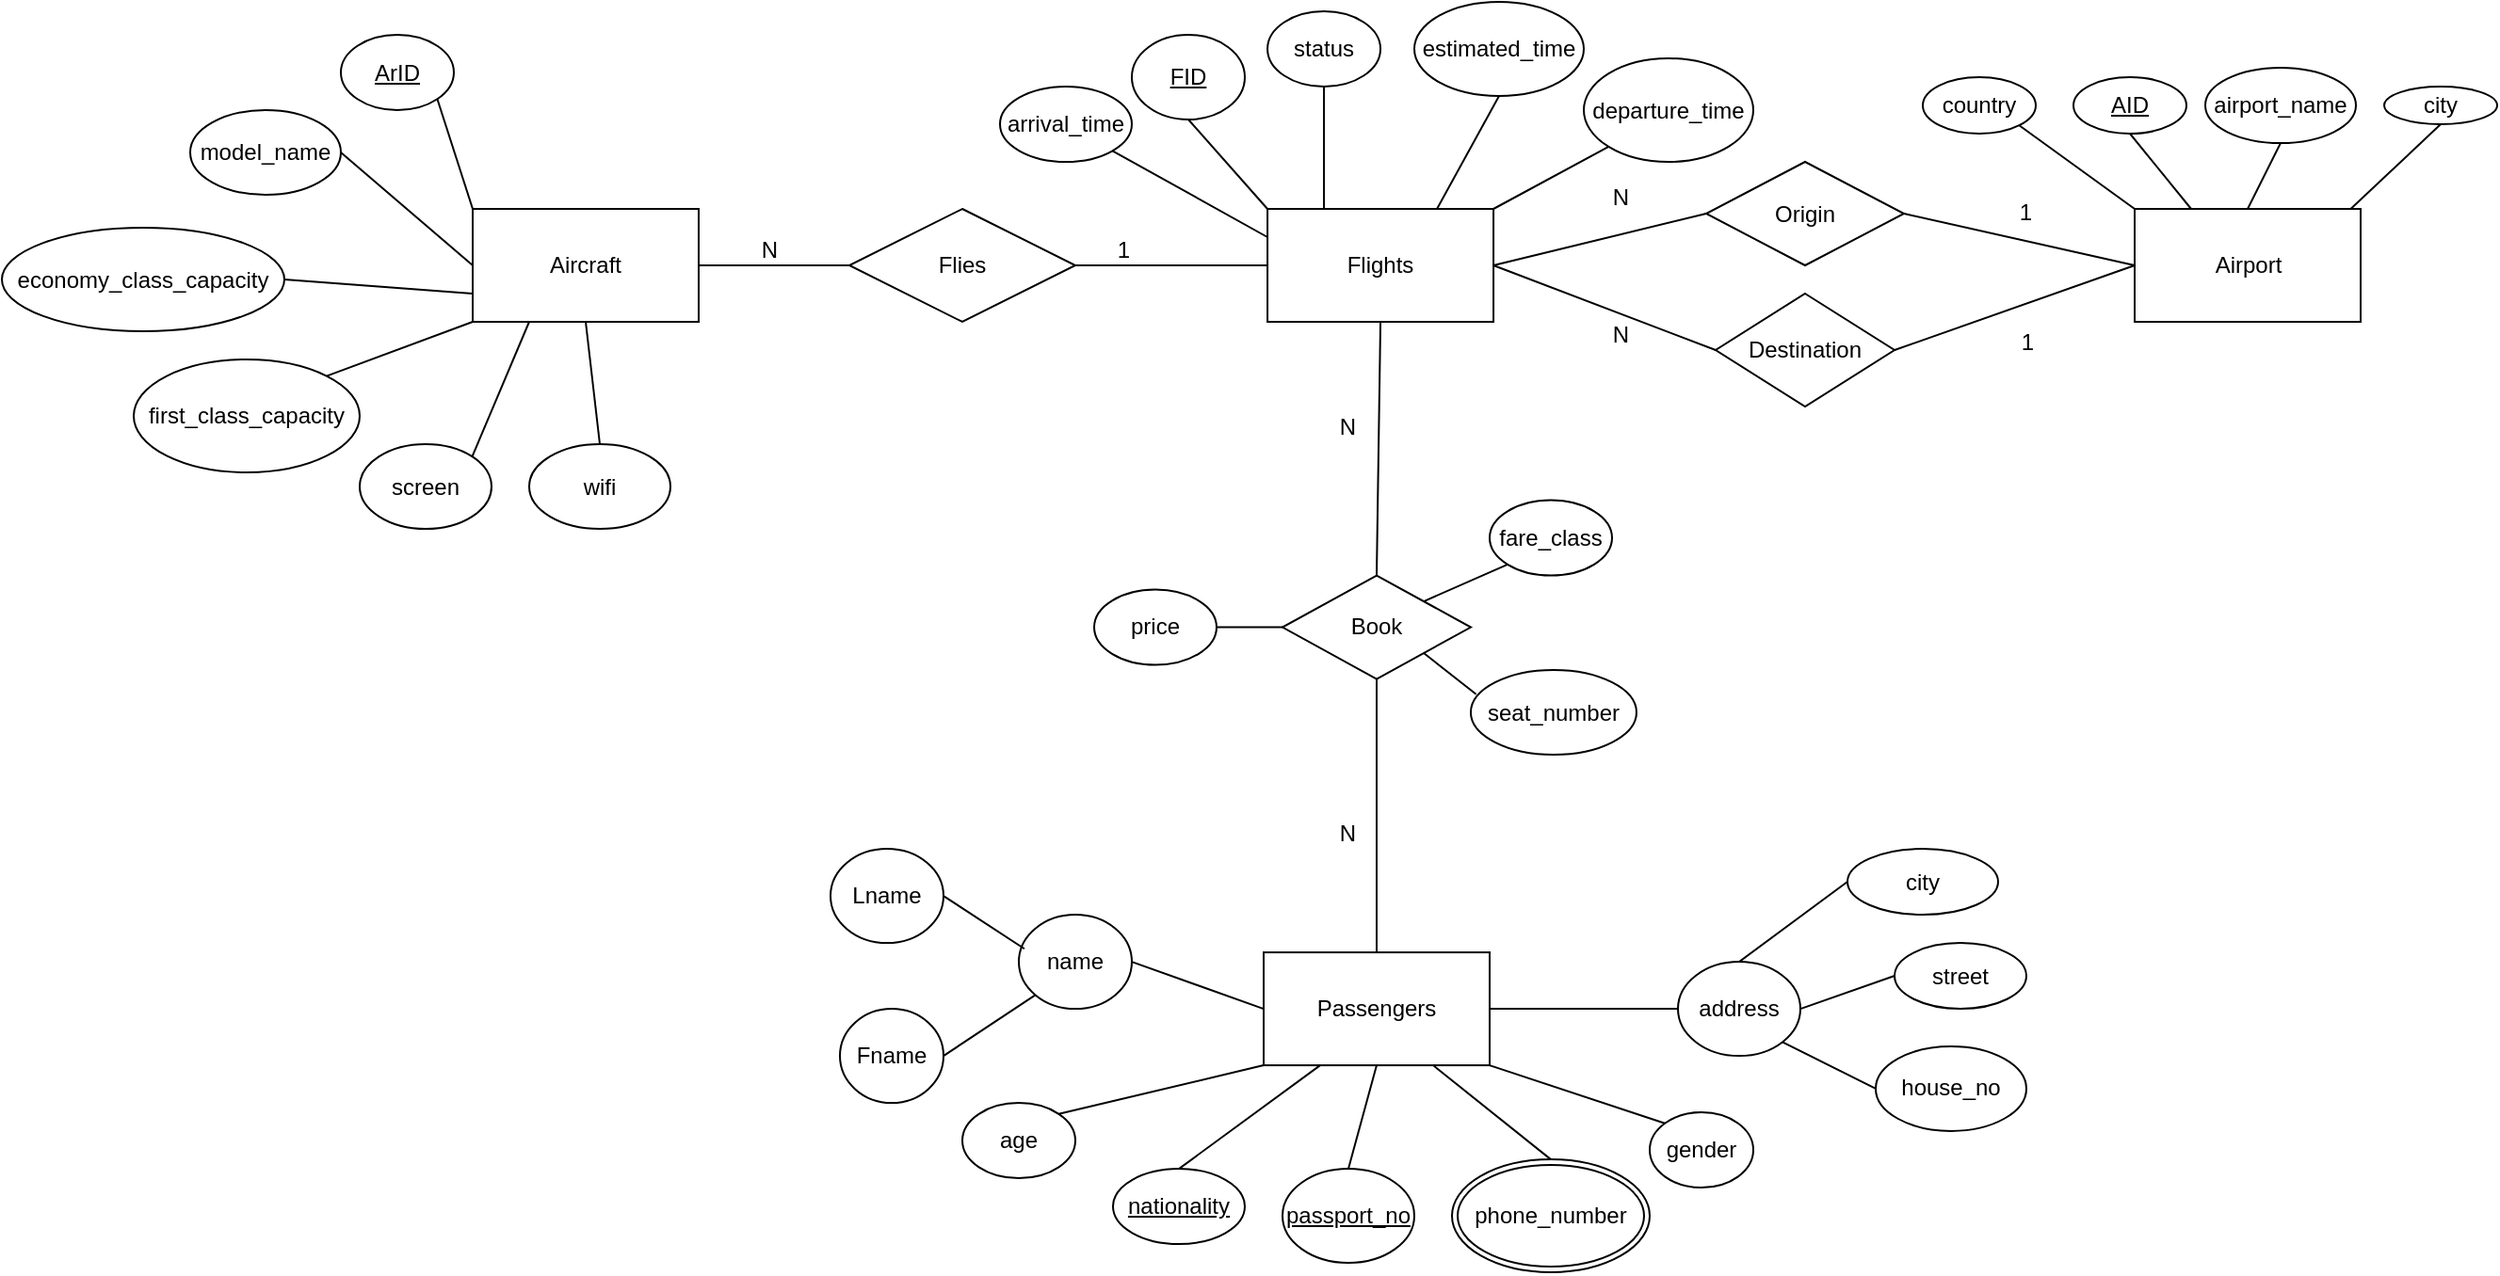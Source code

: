 <mxfile version="24.0.4" type="github" pages="8">
  <diagram id="XXDUhg0r5gsSnikIM7OF" name="ER-diagram_V2">
    <mxGraphModel dx="2116" dy="657" grid="1" gridSize="10" guides="1" tooltips="1" connect="1" arrows="1" fold="1" page="1" pageScale="1" pageWidth="850" pageHeight="1100" math="0" shadow="0">
      <root>
        <mxCell id="0" />
        <mxCell id="1" parent="0" />
        <mxCell id="b2223zaOqNi2kYBtWq65-1" value="Airport" style="rounded=0;whiteSpace=wrap;html=1;" parent="1" vertex="1">
          <mxGeometry x="412.5" y="205" width="120" height="60" as="geometry" />
        </mxCell>
        <mxCell id="b2223zaOqNi2kYBtWq65-3" value="Passengers" style="whiteSpace=wrap;html=1;" parent="1" vertex="1">
          <mxGeometry x="-50" y="600.04" width="120" height="60" as="geometry" />
        </mxCell>
        <mxCell id="b2223zaOqNi2kYBtWq65-4" value="Flights" style="whiteSpace=wrap;html=1;" parent="1" vertex="1">
          <mxGeometry x="-47.97" y="205" width="120" height="60" as="geometry" />
        </mxCell>
        <mxCell id="b2223zaOqNi2kYBtWq65-5" value="airport_name" style="ellipse;whiteSpace=wrap;html=1;align=center;" parent="1" vertex="1">
          <mxGeometry x="450" y="130" width="80" height="40" as="geometry" />
        </mxCell>
        <mxCell id="b2223zaOqNi2kYBtWq65-6" value="AID" style="ellipse;whiteSpace=wrap;html=1;align=center;fontStyle=4;" parent="1" vertex="1">
          <mxGeometry x="380" y="135" width="60" height="30" as="geometry" />
        </mxCell>
        <mxCell id="b2223zaOqNi2kYBtWq65-7" value="country" style="ellipse;whiteSpace=wrap;html=1;align=center;" parent="1" vertex="1">
          <mxGeometry x="300" y="135" width="60" height="30" as="geometry" />
        </mxCell>
        <mxCell id="b2223zaOqNi2kYBtWq65-8" value="city" style="ellipse;whiteSpace=wrap;html=1;align=center;" parent="1" vertex="1">
          <mxGeometry x="545" y="140" width="60" height="20" as="geometry" />
        </mxCell>
        <mxCell id="b2223zaOqNi2kYBtWq65-9" value="" style="endArrow=none;html=1;rounded=0;entryX=0;entryY=0;entryDx=0;entryDy=0;exitX=1;exitY=1;exitDx=0;exitDy=0;" parent="1" source="b2223zaOqNi2kYBtWq65-7" target="b2223zaOqNi2kYBtWq65-1" edge="1">
          <mxGeometry relative="1" as="geometry">
            <mxPoint x="305" y="205" as="sourcePoint" />
            <mxPoint x="465" y="205" as="targetPoint" />
          </mxGeometry>
        </mxCell>
        <mxCell id="b2223zaOqNi2kYBtWq65-10" value="" style="endArrow=none;html=1;rounded=0;entryX=0.25;entryY=0;entryDx=0;entryDy=0;exitX=0.5;exitY=1;exitDx=0;exitDy=0;" parent="1" source="b2223zaOqNi2kYBtWq65-6" target="b2223zaOqNi2kYBtWq65-1" edge="1">
          <mxGeometry relative="1" as="geometry">
            <mxPoint x="351" y="170" as="sourcePoint" />
            <mxPoint x="410" y="189" as="targetPoint" />
          </mxGeometry>
        </mxCell>
        <mxCell id="b2223zaOqNi2kYBtWq65-11" value="" style="endArrow=none;html=1;rounded=0;entryX=0.5;entryY=0;entryDx=0;entryDy=0;exitX=0.5;exitY=1;exitDx=0;exitDy=0;" parent="1" source="b2223zaOqNi2kYBtWq65-5" target="b2223zaOqNi2kYBtWq65-1" edge="1">
          <mxGeometry relative="1" as="geometry">
            <mxPoint x="460" y="185" as="sourcePoint" />
            <mxPoint x="500" y="194" as="targetPoint" />
          </mxGeometry>
        </mxCell>
        <mxCell id="b2223zaOqNi2kYBtWq65-12" value="" style="endArrow=none;html=1;rounded=0;entryX=0.954;entryY=0.005;entryDx=0;entryDy=0;entryPerimeter=0;exitX=0.5;exitY=1;exitDx=0;exitDy=0;" parent="1" source="b2223zaOqNi2kYBtWq65-8" target="b2223zaOqNi2kYBtWq65-1" edge="1">
          <mxGeometry relative="1" as="geometry">
            <mxPoint x="550" y="165" as="sourcePoint" />
            <mxPoint x="710" y="165" as="targetPoint" />
          </mxGeometry>
        </mxCell>
        <mxCell id="b2223zaOqNi2kYBtWq65-13" value="status" style="ellipse;whiteSpace=wrap;html=1;align=center;" parent="1" vertex="1">
          <mxGeometry x="-47.97" y="100" width="60" height="40" as="geometry" />
        </mxCell>
        <mxCell id="b2223zaOqNi2kYBtWq65-14" value="arrival_time" style="ellipse;whiteSpace=wrap;html=1;align=center;" parent="1" vertex="1">
          <mxGeometry x="-190" y="140" width="70" height="40" as="geometry" />
        </mxCell>
        <mxCell id="b2223zaOqNi2kYBtWq65-16" value="departure_time" style="ellipse;whiteSpace=wrap;html=1;align=center;" parent="1" vertex="1">
          <mxGeometry x="120" y="125" width="90" height="55" as="geometry" />
        </mxCell>
        <mxCell id="b2223zaOqNi2kYBtWq65-17" value="FID" style="ellipse;whiteSpace=wrap;html=1;align=center;fontStyle=4;" parent="1" vertex="1">
          <mxGeometry x="-120.0" y="112.5" width="60" height="45" as="geometry" />
        </mxCell>
        <mxCell id="b2223zaOqNi2kYBtWq65-18" value="" style="endArrow=none;html=1;rounded=0;exitX=0.5;exitY=1;exitDx=0;exitDy=0;entryX=0;entryY=0;entryDx=0;entryDy=0;" parent="1" source="b2223zaOqNi2kYBtWq65-17" target="b2223zaOqNi2kYBtWq65-4" edge="1">
          <mxGeometry relative="1" as="geometry">
            <mxPoint x="-340" y="315" as="sourcePoint" />
            <mxPoint x="-180.0" y="315" as="targetPoint" />
            <Array as="points" />
          </mxGeometry>
        </mxCell>
        <mxCell id="b2223zaOqNi2kYBtWq65-20" value="" style="endArrow=none;html=1;rounded=0;exitX=0;exitY=1;exitDx=0;exitDy=0;entryX=1;entryY=0;entryDx=0;entryDy=0;" parent="1" source="b2223zaOqNi2kYBtWq65-16" target="b2223zaOqNi2kYBtWq65-4" edge="1">
          <mxGeometry relative="1" as="geometry">
            <mxPoint x="13.0" y="167" as="sourcePoint" />
            <mxPoint x="10.0" y="195" as="targetPoint" />
            <Array as="points" />
          </mxGeometry>
        </mxCell>
        <mxCell id="b2223zaOqNi2kYBtWq65-21" value="" style="endArrow=none;html=1;rounded=0;exitX=1;exitY=1;exitDx=0;exitDy=0;entryX=0;entryY=0.25;entryDx=0;entryDy=0;" parent="1" source="b2223zaOqNi2kYBtWq65-14" target="b2223zaOqNi2kYBtWq65-4" edge="1">
          <mxGeometry relative="1" as="geometry">
            <mxPoint x="23.0" y="177" as="sourcePoint" />
            <mxPoint x="20.0" y="205" as="targetPoint" />
            <Array as="points" />
          </mxGeometry>
        </mxCell>
        <mxCell id="b2223zaOqNi2kYBtWq65-22" value="" style="endArrow=none;html=1;rounded=0;entryX=0.5;entryY=1;entryDx=0;entryDy=0;exitX=0.25;exitY=0;exitDx=0;exitDy=0;" parent="1" source="b2223zaOqNi2kYBtWq65-4" target="b2223zaOqNi2kYBtWq65-13" edge="1">
          <mxGeometry relative="1" as="geometry">
            <mxPoint x="72" y="265" as="sourcePoint" />
            <mxPoint x="30.0" y="215" as="targetPoint" />
            <Array as="points" />
          </mxGeometry>
        </mxCell>
        <mxCell id="b2223zaOqNi2kYBtWq65-23" value="ArID" style="ellipse;whiteSpace=wrap;html=1;align=center;fontStyle=4;" parent="1" vertex="1">
          <mxGeometry x="-540" y="112.5" width="60" height="40" as="geometry" />
        </mxCell>
        <mxCell id="b2223zaOqNi2kYBtWq65-24" value="first_class_capacity" style="ellipse;whiteSpace=wrap;html=1;align=center;" parent="1" vertex="1">
          <mxGeometry x="-650" y="285" width="120" height="60" as="geometry" />
        </mxCell>
        <mxCell id="b2223zaOqNi2kYBtWq65-25" value="" style="endArrow=none;html=1;rounded=0;exitX=1;exitY=0;exitDx=0;exitDy=0;entryX=0;entryY=1;entryDx=0;entryDy=0;" parent="1" source="b2223zaOqNi2kYBtWq65-24" target="b2223zaOqNi2kYBtWq65-116" edge="1">
          <mxGeometry relative="1" as="geometry">
            <mxPoint x="-350" y="275" as="sourcePoint" />
            <mxPoint x="-470" y="260" as="targetPoint" />
          </mxGeometry>
        </mxCell>
        <mxCell id="b2223zaOqNi2kYBtWq65-26" value="" style="endArrow=none;html=1;rounded=0;exitX=1;exitY=1;exitDx=0;exitDy=0;entryX=0;entryY=0;entryDx=0;entryDy=0;" parent="1" source="b2223zaOqNi2kYBtWq65-23" target="b2223zaOqNi2kYBtWq65-116" edge="1">
          <mxGeometry relative="1" as="geometry">
            <mxPoint x="-570" y="215" as="sourcePoint" />
            <mxPoint x="-470" y="207.5" as="targetPoint" />
          </mxGeometry>
        </mxCell>
        <mxCell id="b2223zaOqNi2kYBtWq65-29" value="price" style="ellipse;whiteSpace=wrap;html=1;align=center;" parent="1" vertex="1">
          <mxGeometry x="-140.0" y="407.28" width="65" height="40" as="geometry" />
        </mxCell>
        <mxCell id="b2223zaOqNi2kYBtWq65-30" value="seat_number" style="ellipse;whiteSpace=wrap;html=1;align=center;" parent="1" vertex="1">
          <mxGeometry x="60" y="450" width="87.97" height="45" as="geometry" />
        </mxCell>
        <mxCell id="b2223zaOqNi2kYBtWq65-31" value="fare_class" style="ellipse;whiteSpace=wrap;html=1;align=center;" parent="1" vertex="1">
          <mxGeometry x="70.0" y="359.78" width="65" height="40" as="geometry" />
        </mxCell>
        <mxCell id="b2223zaOqNi2kYBtWq65-34" value="" style="endArrow=none;html=1;rounded=0;exitX=0;exitY=0.5;exitDx=0;exitDy=0;entryX=1;entryY=0.5;entryDx=0;entryDy=0;" parent="1" source="b2223zaOqNi2kYBtWq65-67" target="b2223zaOqNi2kYBtWq65-29" edge="1">
          <mxGeometry relative="1" as="geometry">
            <mxPoint x="443.66" y="540.17" as="sourcePoint" />
            <mxPoint x="404.66" y="579.17" as="targetPoint" />
            <Array as="points" />
          </mxGeometry>
        </mxCell>
        <mxCell id="b2223zaOqNi2kYBtWq65-35" value="" style="endArrow=none;html=1;rounded=0;entryX=0.032;entryY=0.286;entryDx=0;entryDy=0;entryPerimeter=0;exitX=1;exitY=1;exitDx=0;exitDy=0;" parent="1" source="b2223zaOqNi2kYBtWq65-67" target="b2223zaOqNi2kYBtWq65-30" edge="1">
          <mxGeometry relative="1" as="geometry">
            <mxPoint x="524" y="529.78" as="sourcePoint" />
            <mxPoint x="124.618" y="450.577" as="targetPoint" />
          </mxGeometry>
        </mxCell>
        <mxCell id="b2223zaOqNi2kYBtWq65-36" value="" style="endArrow=none;html=1;rounded=0;entryX=0;entryY=1;entryDx=0;entryDy=0;exitX=1;exitY=0;exitDx=0;exitDy=0;" parent="1" source="b2223zaOqNi2kYBtWq65-67" target="b2223zaOqNi2kYBtWq65-31" edge="1">
          <mxGeometry relative="1" as="geometry">
            <mxPoint x="70" y="427.78" as="sourcePoint" />
            <mxPoint x="585.858" y="605.919" as="targetPoint" />
          </mxGeometry>
        </mxCell>
        <mxCell id="b2223zaOqNi2kYBtWq65-37" value="Lname" style="ellipse;whiteSpace=wrap;html=1;align=center;" parent="1" vertex="1">
          <mxGeometry x="-280" y="545.04" width="60" height="50" as="geometry" />
        </mxCell>
        <mxCell id="b2223zaOqNi2kYBtWq65-39" value="name" style="ellipse;whiteSpace=wrap;html=1;align=center;" parent="1" vertex="1">
          <mxGeometry x="-180" y="580.04" width="60" height="50" as="geometry" />
        </mxCell>
        <mxCell id="b2223zaOqNi2kYBtWq65-40" value="Fname" style="ellipse;whiteSpace=wrap;html=1;align=center;" parent="1" vertex="1">
          <mxGeometry x="-275" y="630.04" width="55" height="50" as="geometry" />
        </mxCell>
        <mxCell id="b2223zaOqNi2kYBtWq65-41" value="gender" style="ellipse;whiteSpace=wrap;html=1;align=center;" parent="1" vertex="1">
          <mxGeometry x="155" y="685.04" width="55" height="40" as="geometry" />
        </mxCell>
        <mxCell id="b2223zaOqNi2kYBtWq65-42" value="address" style="ellipse;whiteSpace=wrap;html=1;align=center;" parent="1" vertex="1">
          <mxGeometry x="170" y="605.04" width="65" height="50" as="geometry" />
        </mxCell>
        <mxCell id="b2223zaOqNi2kYBtWq65-43" value="age" style="ellipse;whiteSpace=wrap;html=1;align=center;" parent="1" vertex="1">
          <mxGeometry x="-210" y="680.04" width="60" height="40" as="geometry" />
        </mxCell>
        <mxCell id="b2223zaOqNi2kYBtWq65-44" value="&lt;u&gt;nationality&lt;/u&gt;" style="ellipse;whiteSpace=wrap;html=1;align=center;" parent="1" vertex="1">
          <mxGeometry x="-130" y="715.04" width="70" height="40" as="geometry" />
        </mxCell>
        <mxCell id="b2223zaOqNi2kYBtWq65-45" value="&lt;u&gt;passport_no&lt;/u&gt;" style="ellipse;whiteSpace=wrap;html=1;align=center;" parent="1" vertex="1">
          <mxGeometry x="-40" y="715.04" width="70" height="50" as="geometry" />
        </mxCell>
        <mxCell id="b2223zaOqNi2kYBtWq65-46" value="phone_number" style="ellipse;shape=doubleEllipse;margin=3;whiteSpace=wrap;html=1;align=center;" parent="1" vertex="1">
          <mxGeometry x="50" y="710.06" width="105" height="59.96" as="geometry" />
        </mxCell>
        <mxCell id="b2223zaOqNi2kYBtWq65-48" value="" style="endArrow=none;html=1;rounded=0;exitX=0;exitY=0.5;exitDx=0;exitDy=0;entryX=1;entryY=0.5;entryDx=0;entryDy=0;" parent="1" source="b2223zaOqNi2kYBtWq65-42" target="b2223zaOqNi2kYBtWq65-3" edge="1">
          <mxGeometry relative="1" as="geometry">
            <mxPoint x="-187.5" y="615.04" as="sourcePoint" />
            <mxPoint x="-72.5" y="655.04" as="targetPoint" />
          </mxGeometry>
        </mxCell>
        <mxCell id="b2223zaOqNi2kYBtWq65-49" value="" style="endArrow=none;html=1;rounded=0;entryX=0;entryY=1;entryDx=0;entryDy=0;exitX=1;exitY=0;exitDx=0;exitDy=0;" parent="1" source="b2223zaOqNi2kYBtWq65-43" target="b2223zaOqNi2kYBtWq65-3" edge="1">
          <mxGeometry relative="1" as="geometry">
            <mxPoint x="-187.5" y="615.04" as="sourcePoint" />
            <mxPoint x="-27.5" y="615.04" as="targetPoint" />
          </mxGeometry>
        </mxCell>
        <mxCell id="b2223zaOqNi2kYBtWq65-50" value="" style="endArrow=none;html=1;rounded=0;entryX=0.25;entryY=1;entryDx=0;entryDy=0;exitX=0.5;exitY=0;exitDx=0;exitDy=0;" parent="1" source="b2223zaOqNi2kYBtWq65-44" target="b2223zaOqNi2kYBtWq65-3" edge="1">
          <mxGeometry relative="1" as="geometry">
            <mxPoint x="-187.5" y="615.04" as="sourcePoint" />
            <mxPoint x="-27.5" y="615.04" as="targetPoint" />
          </mxGeometry>
        </mxCell>
        <mxCell id="b2223zaOqNi2kYBtWq65-51" value="" style="endArrow=none;html=1;rounded=0;entryX=0.5;entryY=1;entryDx=0;entryDy=0;exitX=0.5;exitY=0;exitDx=0;exitDy=0;" parent="1" source="b2223zaOqNi2kYBtWq65-45" target="b2223zaOqNi2kYBtWq65-3" edge="1">
          <mxGeometry relative="1" as="geometry">
            <mxPoint x="-187.5" y="615.04" as="sourcePoint" />
            <mxPoint x="-27.5" y="615.04" as="targetPoint" />
          </mxGeometry>
        </mxCell>
        <mxCell id="b2223zaOqNi2kYBtWq65-52" value="" style="endArrow=none;html=1;rounded=0;entryX=0.75;entryY=1;entryDx=0;entryDy=0;exitX=0.5;exitY=0;exitDx=0;exitDy=0;" parent="1" source="b2223zaOqNi2kYBtWq65-46" target="b2223zaOqNi2kYBtWq65-3" edge="1">
          <mxGeometry relative="1" as="geometry">
            <mxPoint x="-187.5" y="615.04" as="sourcePoint" />
            <mxPoint x="-27.5" y="615.04" as="targetPoint" />
          </mxGeometry>
        </mxCell>
        <mxCell id="b2223zaOqNi2kYBtWq65-53" value="" style="endArrow=none;html=1;rounded=0;entryX=1;entryY=1;entryDx=0;entryDy=0;exitX=0;exitY=0;exitDx=0;exitDy=0;" parent="1" source="b2223zaOqNi2kYBtWq65-41" target="b2223zaOqNi2kYBtWq65-3" edge="1">
          <mxGeometry relative="1" as="geometry">
            <mxPoint x="-187.5" y="615.04" as="sourcePoint" />
            <mxPoint x="-27.5" y="615.04" as="targetPoint" />
          </mxGeometry>
        </mxCell>
        <mxCell id="b2223zaOqNi2kYBtWq65-54" value="" style="endArrow=none;html=1;rounded=0;entryX=0;entryY=0.5;entryDx=0;entryDy=0;exitX=1;exitY=0.5;exitDx=0;exitDy=0;" parent="1" source="b2223zaOqNi2kYBtWq65-39" target="b2223zaOqNi2kYBtWq65-3" edge="1">
          <mxGeometry relative="1" as="geometry">
            <mxPoint x="-187.5" y="615.04" as="sourcePoint" />
            <mxPoint x="-27.5" y="615.04" as="targetPoint" />
          </mxGeometry>
        </mxCell>
        <mxCell id="b2223zaOqNi2kYBtWq65-55" value="" style="endArrow=none;html=1;rounded=0;entryX=1;entryY=0.5;entryDx=0;entryDy=0;exitX=0;exitY=1;exitDx=0;exitDy=0;" parent="1" source="b2223zaOqNi2kYBtWq65-39" target="b2223zaOqNi2kYBtWq65-40" edge="1">
          <mxGeometry relative="1" as="geometry">
            <mxPoint x="-508.75" y="614.27" as="sourcePoint" />
            <mxPoint x="-348.75" y="614.27" as="targetPoint" />
          </mxGeometry>
        </mxCell>
        <mxCell id="b2223zaOqNi2kYBtWq65-56" value="" style="endArrow=none;html=1;rounded=0;entryX=1;entryY=0.5;entryDx=0;entryDy=0;exitX=0.049;exitY=0.362;exitDx=0;exitDy=0;exitPerimeter=0;" parent="1" source="b2223zaOqNi2kYBtWq65-39" target="b2223zaOqNi2kYBtWq65-37" edge="1">
          <mxGeometry relative="1" as="geometry">
            <mxPoint x="-508.75" y="614.27" as="sourcePoint" />
            <mxPoint x="-348.75" y="614.27" as="targetPoint" />
          </mxGeometry>
        </mxCell>
        <mxCell id="b2223zaOqNi2kYBtWq65-58" value="Origin" style="shape=rhombus;perimeter=rhombusPerimeter;whiteSpace=wrap;html=1;align=center;" parent="1" vertex="1">
          <mxGeometry x="185" y="180" width="105" height="55" as="geometry" />
        </mxCell>
        <mxCell id="b2223zaOqNi2kYBtWq65-67" value="Book" style="shape=rhombus;perimeter=rhombusPerimeter;whiteSpace=wrap;html=1;align=center;" parent="1" vertex="1">
          <mxGeometry x="-40" y="399.78" width="100" height="55" as="geometry" />
        </mxCell>
        <mxCell id="b2223zaOqNi2kYBtWq65-77" style="edgeStyle=orthogonalEdgeStyle;rounded=0;orthogonalLoop=1;jettySize=auto;html=1;exitX=0.5;exitY=1;exitDx=0;exitDy=0;" parent="1" source="b2223zaOqNi2kYBtWq65-40" target="b2223zaOqNi2kYBtWq65-40" edge="1">
          <mxGeometry relative="1" as="geometry" />
        </mxCell>
        <mxCell id="b2223zaOqNi2kYBtWq65-83" value="model_name" style="ellipse;whiteSpace=wrap;html=1;align=center;" parent="1" vertex="1">
          <mxGeometry x="-620" y="152.5" width="80" height="45" as="geometry" />
        </mxCell>
        <mxCell id="b2223zaOqNi2kYBtWq65-84" value="" style="endArrow=none;html=1;rounded=0;exitX=1;exitY=0.5;exitDx=0;exitDy=0;entryX=0;entryY=0.5;entryDx=0;entryDy=0;" parent="1" source="b2223zaOqNi2kYBtWq65-83" target="b2223zaOqNi2kYBtWq65-116" edge="1">
          <mxGeometry relative="1" as="geometry">
            <mxPoint x="-280" y="159.38" as="sourcePoint" />
            <mxPoint x="-467.53" y="235.36" as="targetPoint" />
          </mxGeometry>
        </mxCell>
        <mxCell id="b2223zaOqNi2kYBtWq65-85" value="screen" style="ellipse;whiteSpace=wrap;html=1;align=center;" parent="1" vertex="1">
          <mxGeometry x="-530" y="330" width="70" height="45" as="geometry" />
        </mxCell>
        <mxCell id="b2223zaOqNi2kYBtWq65-86" value="wifi" style="ellipse;whiteSpace=wrap;html=1;align=center;" parent="1" vertex="1">
          <mxGeometry x="-440" y="330" width="75" height="45" as="geometry" />
        </mxCell>
        <mxCell id="b2223zaOqNi2kYBtWq65-87" value="" style="endArrow=none;html=1;rounded=0;exitX=1;exitY=0;exitDx=0;exitDy=0;entryX=0.25;entryY=1;entryDx=0;entryDy=0;" parent="1" source="b2223zaOqNi2kYBtWq65-85" target="b2223zaOqNi2kYBtWq65-116" edge="1">
          <mxGeometry relative="1" as="geometry">
            <mxPoint x="10" y="135" as="sourcePoint" />
            <mxPoint x="-430" y="255" as="targetPoint" />
          </mxGeometry>
        </mxCell>
        <mxCell id="b2223zaOqNi2kYBtWq65-88" value="" style="endArrow=none;html=1;rounded=0;exitX=0.5;exitY=0;exitDx=0;exitDy=0;entryX=0.5;entryY=1;entryDx=0;entryDy=0;" parent="1" source="b2223zaOqNi2kYBtWq65-86" target="b2223zaOqNi2kYBtWq65-116" edge="1">
          <mxGeometry relative="1" as="geometry">
            <mxPoint x="10" y="135" as="sourcePoint" />
            <mxPoint x="-405" y="260" as="targetPoint" />
          </mxGeometry>
        </mxCell>
        <mxCell id="b2223zaOqNi2kYBtWq65-90" style="edgeStyle=orthogonalEdgeStyle;rounded=0;orthogonalLoop=1;jettySize=auto;html=1;exitX=0.5;exitY=1;exitDx=0;exitDy=0;" parent="1" source="b2223zaOqNi2kYBtWq65-67" target="b2223zaOqNi2kYBtWq65-67" edge="1">
          <mxGeometry relative="1" as="geometry" />
        </mxCell>
        <mxCell id="b2223zaOqNi2kYBtWq65-96" value="" style="endArrow=none;html=1;rounded=0;exitX=0.5;exitY=0;exitDx=0;exitDy=0;entryX=0.5;entryY=1;entryDx=0;entryDy=0;" parent="1" source="b2223zaOqNi2kYBtWq65-67" target="b2223zaOqNi2kYBtWq65-4" edge="1">
          <mxGeometry relative="1" as="geometry">
            <mxPoint x="20" y="435" as="sourcePoint" />
            <mxPoint x="180" y="435" as="targetPoint" />
          </mxGeometry>
        </mxCell>
        <mxCell id="b2223zaOqNi2kYBtWq65-97" value="N" style="resizable=0;html=1;whiteSpace=wrap;align=right;verticalAlign=bottom;" parent="b2223zaOqNi2kYBtWq65-96" connectable="0" vertex="1">
          <mxGeometry x="1" relative="1" as="geometry">
            <mxPoint x="-12" y="65" as="offset" />
          </mxGeometry>
        </mxCell>
        <mxCell id="b2223zaOqNi2kYBtWq65-101" value="" style="endArrow=none;html=1;rounded=0;exitX=0.5;exitY=1;exitDx=0;exitDy=0;entryX=0.5;entryY=0;entryDx=0;entryDy=0;" parent="1" source="b2223zaOqNi2kYBtWq65-67" target="b2223zaOqNi2kYBtWq65-3" edge="1">
          <mxGeometry relative="1" as="geometry">
            <mxPoint x="20" y="435" as="sourcePoint" />
            <mxPoint x="180" y="435" as="targetPoint" />
          </mxGeometry>
        </mxCell>
        <mxCell id="b2223zaOqNi2kYBtWq65-102" value="N" style="resizable=0;html=1;whiteSpace=wrap;align=right;verticalAlign=bottom;" parent="b2223zaOqNi2kYBtWq65-101" connectable="0" vertex="1">
          <mxGeometry x="1" relative="1" as="geometry">
            <mxPoint x="-10" y="-55" as="offset" />
          </mxGeometry>
        </mxCell>
        <mxCell id="b2223zaOqNi2kYBtWq65-106" value="" style="endArrow=none;html=1;rounded=0;exitX=1;exitY=0.5;exitDx=0;exitDy=0;entryX=0;entryY=0.5;entryDx=0;entryDy=0;" parent="1" source="b2223zaOqNi2kYBtWq65-117" target="b2223zaOqNi2kYBtWq65-4" edge="1">
          <mxGeometry relative="1" as="geometry">
            <mxPoint x="-160" y="245" as="sourcePoint" />
            <mxPoint x="80" y="375" as="targetPoint" />
          </mxGeometry>
        </mxCell>
        <mxCell id="b2223zaOqNi2kYBtWq65-107" value="1" style="resizable=0;html=1;whiteSpace=wrap;align=right;verticalAlign=bottom;" parent="b2223zaOqNi2kYBtWq65-106" connectable="0" vertex="1">
          <mxGeometry x="1" relative="1" as="geometry">
            <mxPoint x="-72" as="offset" />
          </mxGeometry>
        </mxCell>
        <mxCell id="b2223zaOqNi2kYBtWq65-110" value="" style="endArrow=none;html=1;rounded=0;exitX=1;exitY=0.5;exitDx=0;exitDy=0;entryX=0;entryY=0.5;entryDx=0;entryDy=0;" parent="1" source="b2223zaOqNi2kYBtWq65-116" target="b2223zaOqNi2kYBtWq65-117" edge="1">
          <mxGeometry relative="1" as="geometry">
            <mxPoint x="-380" y="255" as="sourcePoint" />
            <mxPoint x="-280" y="245" as="targetPoint" />
          </mxGeometry>
        </mxCell>
        <mxCell id="b2223zaOqNi2kYBtWq65-111" value="N" style="resizable=0;html=1;whiteSpace=wrap;align=right;verticalAlign=bottom;" parent="b2223zaOqNi2kYBtWq65-110" connectable="0" vertex="1">
          <mxGeometry x="1" relative="1" as="geometry">
            <mxPoint x="-37" as="offset" />
          </mxGeometry>
        </mxCell>
        <mxCell id="b2223zaOqNi2kYBtWq65-116" value="Aircraft" style="whiteSpace=wrap;html=1;align=center;" parent="1" vertex="1">
          <mxGeometry x="-470" y="205" width="120" height="60" as="geometry" />
        </mxCell>
        <mxCell id="b2223zaOqNi2kYBtWq65-117" value="Flies" style="shape=rhombus;perimeter=rhombusPerimeter;whiteSpace=wrap;html=1;align=center;" parent="1" vertex="1">
          <mxGeometry x="-270" y="205" width="120" height="60" as="geometry" />
        </mxCell>
        <mxCell id="vnUN6NfqjkLT95MUsFVZ-1" value="economy_class_capacity" style="ellipse;whiteSpace=wrap;html=1;align=center;" parent="1" vertex="1">
          <mxGeometry x="-720" y="215" width="150" height="55" as="geometry" />
        </mxCell>
        <mxCell id="vnUN6NfqjkLT95MUsFVZ-2" value="" style="endArrow=none;html=1;rounded=0;exitX=1;exitY=0.5;exitDx=0;exitDy=0;entryX=0;entryY=0.75;entryDx=0;entryDy=0;" parent="1" source="vnUN6NfqjkLT95MUsFVZ-1" target="b2223zaOqNi2kYBtWq65-116" edge="1">
          <mxGeometry relative="1" as="geometry">
            <mxPoint x="-120" y="455" as="sourcePoint" />
            <mxPoint x="40" y="455" as="targetPoint" />
          </mxGeometry>
        </mxCell>
        <mxCell id="vnUN6NfqjkLT95MUsFVZ-5" value="" style="endArrow=none;html=1;rounded=0;exitX=1;exitY=0.5;exitDx=0;exitDy=0;entryX=0;entryY=0.5;entryDx=0;entryDy=0;" parent="1" source="b2223zaOqNi2kYBtWq65-4" target="b2223zaOqNi2kYBtWq65-58" edge="1">
          <mxGeometry relative="1" as="geometry">
            <mxPoint x="-160" y="455" as="sourcePoint" />
            <mxPoint y="455" as="targetPoint" />
          </mxGeometry>
        </mxCell>
        <mxCell id="vnUN6NfqjkLT95MUsFVZ-6" value="N" style="resizable=0;html=1;whiteSpace=wrap;align=right;verticalAlign=bottom;" parent="vnUN6NfqjkLT95MUsFVZ-5" connectable="0" vertex="1">
          <mxGeometry x="1" relative="1" as="geometry">
            <mxPoint x="-40" as="offset" />
          </mxGeometry>
        </mxCell>
        <mxCell id="vnUN6NfqjkLT95MUsFVZ-8" value="estimated_time" style="ellipse;whiteSpace=wrap;html=1;align=center;" parent="1" vertex="1">
          <mxGeometry x="30" y="95" width="90" height="50" as="geometry" />
        </mxCell>
        <mxCell id="vnUN6NfqjkLT95MUsFVZ-10" value="" style="endArrow=none;html=1;rounded=0;exitX=0.75;exitY=0;exitDx=0;exitDy=0;entryX=0.5;entryY=1;entryDx=0;entryDy=0;" parent="1" source="b2223zaOqNi2kYBtWq65-4" target="vnUN6NfqjkLT95MUsFVZ-8" edge="1">
          <mxGeometry relative="1" as="geometry">
            <mxPoint x="-150" y="305" as="sourcePoint" />
            <mxPoint x="10" y="305" as="targetPoint" />
          </mxGeometry>
        </mxCell>
        <mxCell id="NQdyUY7oWoHfVjmba7Tq-1" value="" style="endArrow=none;html=1;rounded=0;entryX=0;entryY=0.5;entryDx=0;entryDy=0;exitX=1;exitY=0.5;exitDx=0;exitDy=0;" parent="1" source="b2223zaOqNi2kYBtWq65-58" target="b2223zaOqNi2kYBtWq65-1" edge="1">
          <mxGeometry relative="1" as="geometry">
            <mxPoint y="250" as="sourcePoint" />
            <mxPoint x="160" y="250" as="targetPoint" />
          </mxGeometry>
        </mxCell>
        <mxCell id="NQdyUY7oWoHfVjmba7Tq-2" value="1" style="resizable=0;html=1;whiteSpace=wrap;align=right;verticalAlign=bottom;" parent="NQdyUY7oWoHfVjmba7Tq-1" connectable="0" vertex="1">
          <mxGeometry x="1" relative="1" as="geometry">
            <mxPoint x="-52" y="50" as="offset" />
          </mxGeometry>
        </mxCell>
        <mxCell id="NQdyUY7oWoHfVjmba7Tq-3" value="Destination" style="shape=rhombus;perimeter=rhombusPerimeter;whiteSpace=wrap;html=1;align=center;" parent="1" vertex="1">
          <mxGeometry x="190" y="250" width="95" height="60" as="geometry" />
        </mxCell>
        <mxCell id="QAVyppkqZYYIvtkT26d0-1" value="" style="endArrow=none;html=1;rounded=0;entryX=0;entryY=0.5;entryDx=0;entryDy=0;exitX=1;exitY=0.5;exitDx=0;exitDy=0;" parent="1" source="b2223zaOqNi2kYBtWq65-4" target="NQdyUY7oWoHfVjmba7Tq-3" edge="1">
          <mxGeometry relative="1" as="geometry">
            <mxPoint y="280" as="sourcePoint" />
            <mxPoint x="160" y="280" as="targetPoint" />
          </mxGeometry>
        </mxCell>
        <mxCell id="QAVyppkqZYYIvtkT26d0-2" value="N" style="resizable=0;html=1;whiteSpace=wrap;align=right;verticalAlign=bottom;" parent="QAVyppkqZYYIvtkT26d0-1" connectable="0" vertex="1">
          <mxGeometry x="1" relative="1" as="geometry">
            <mxPoint x="-45" as="offset" />
          </mxGeometry>
        </mxCell>
        <mxCell id="QAVyppkqZYYIvtkT26d0-3" value="" style="endArrow=none;html=1;rounded=0;entryX=0;entryY=0.5;entryDx=0;entryDy=0;exitX=1;exitY=0.5;exitDx=0;exitDy=0;" parent="1" source="NQdyUY7oWoHfVjmba7Tq-3" target="b2223zaOqNi2kYBtWq65-1" edge="1">
          <mxGeometry relative="1" as="geometry">
            <mxPoint y="280" as="sourcePoint" />
            <mxPoint x="160" y="280" as="targetPoint" />
          </mxGeometry>
        </mxCell>
        <mxCell id="QAVyppkqZYYIvtkT26d0-4" value="1" style="resizable=0;html=1;whiteSpace=wrap;align=right;verticalAlign=bottom;" parent="QAVyppkqZYYIvtkT26d0-3" connectable="0" vertex="1">
          <mxGeometry x="1" relative="1" as="geometry">
            <mxPoint x="-53" y="-20" as="offset" />
          </mxGeometry>
        </mxCell>
        <mxCell id="Z3CzPBw_4ywsS45tL4Ca-3" value="city" style="ellipse;whiteSpace=wrap;html=1;align=center;" parent="1" vertex="1">
          <mxGeometry x="260" y="545.04" width="80" height="34.96" as="geometry" />
        </mxCell>
        <mxCell id="Z3CzPBw_4ywsS45tL4Ca-4" value="street" style="ellipse;whiteSpace=wrap;html=1;align=center;" parent="1" vertex="1">
          <mxGeometry x="285" y="595.04" width="70" height="34.96" as="geometry" />
        </mxCell>
        <mxCell id="Z3CzPBw_4ywsS45tL4Ca-5" value="house_no" style="ellipse;whiteSpace=wrap;html=1;align=center;" parent="1" vertex="1">
          <mxGeometry x="275" y="650" width="80" height="44.96" as="geometry" />
        </mxCell>
        <mxCell id="Z3CzPBw_4ywsS45tL4Ca-6" value="" style="endArrow=none;html=1;rounded=0;entryX=0;entryY=0.5;entryDx=0;entryDy=0;exitX=0.5;exitY=0;exitDx=0;exitDy=0;" parent="1" source="b2223zaOqNi2kYBtWq65-42" target="Z3CzPBw_4ywsS45tL4Ca-3" edge="1">
          <mxGeometry relative="1" as="geometry">
            <mxPoint x="-40" y="490" as="sourcePoint" />
            <mxPoint x="120" y="490" as="targetPoint" />
          </mxGeometry>
        </mxCell>
        <mxCell id="Z3CzPBw_4ywsS45tL4Ca-7" value="" style="endArrow=none;html=1;rounded=0;entryX=0;entryY=0.5;entryDx=0;entryDy=0;exitX=1;exitY=0.5;exitDx=0;exitDy=0;" parent="1" source="b2223zaOqNi2kYBtWq65-42" target="Z3CzPBw_4ywsS45tL4Ca-4" edge="1">
          <mxGeometry relative="1" as="geometry">
            <mxPoint x="-40" y="490" as="sourcePoint" />
            <mxPoint x="120" y="490" as="targetPoint" />
          </mxGeometry>
        </mxCell>
        <mxCell id="Z3CzPBw_4ywsS45tL4Ca-8" value="" style="endArrow=none;html=1;rounded=0;entryX=0;entryY=0.5;entryDx=0;entryDy=0;exitX=1;exitY=1;exitDx=0;exitDy=0;" parent="1" source="b2223zaOqNi2kYBtWq65-42" target="Z3CzPBw_4ywsS45tL4Ca-5" edge="1">
          <mxGeometry relative="1" as="geometry">
            <mxPoint x="-40" y="490" as="sourcePoint" />
            <mxPoint x="120" y="490" as="targetPoint" />
          </mxGeometry>
        </mxCell>
      </root>
    </mxGraphModel>
  </diagram>
  <diagram id="iNQd8kfftKVqM0_Lcbkq" name="Relational-shcema">
    <mxGraphModel dx="2239" dy="657" grid="1" gridSize="10" guides="1" tooltips="1" connect="1" arrows="1" fold="1" page="1" pageScale="1" pageWidth="850" pageHeight="1100" math="0" shadow="0">
      <root>
        <mxCell id="0" />
        <mxCell id="1" parent="0" />
        <mxCell id="5stHuUrjbayk9KTU00dm-1" value="Airport" style="rounded=0;whiteSpace=wrap;html=1;" parent="1" vertex="1">
          <mxGeometry x="80" y="130" width="120" height="30" as="geometry" />
        </mxCell>
        <mxCell id="PCs95BX4104dzNfsbGc6-2" style="edgeStyle=orthogonalEdgeStyle;rounded=0;orthogonalLoop=1;jettySize=auto;html=1;exitX=0.5;exitY=1;exitDx=0;exitDy=0;" parent="1" edge="1">
          <mxGeometry relative="1" as="geometry">
            <mxPoint x="320" y="200" as="sourcePoint" />
            <mxPoint x="320" y="200" as="targetPoint" />
          </mxGeometry>
        </mxCell>
        <mxCell id="PCs95BX4104dzNfsbGc6-3" value="&lt;u&gt;AID&lt;/u&gt;" style="rounded=0;whiteSpace=wrap;html=1;" parent="1" vertex="1">
          <mxGeometry x="80" y="160" width="120" height="40" as="geometry" />
        </mxCell>
        <mxCell id="PCs95BX4104dzNfsbGc6-5" value="airport_name" style="rounded=0;whiteSpace=wrap;html=1;" parent="1" vertex="1">
          <mxGeometry x="200" y="160" width="120" height="40" as="geometry" />
        </mxCell>
        <mxCell id="PCs95BX4104dzNfsbGc6-6" value="country" style="rounded=0;whiteSpace=wrap;html=1;" parent="1" vertex="1">
          <mxGeometry x="320" y="160" width="110" height="40" as="geometry" />
        </mxCell>
        <mxCell id="PCs95BX4104dzNfsbGc6-8" value="city" style="rounded=0;whiteSpace=wrap;html=1;" parent="1" vertex="1">
          <mxGeometry x="430" y="160" width="100" height="40" as="geometry" />
        </mxCell>
        <mxCell id="qCQDEyr-SaX9fgjCLFwG-1" value="Flight" style="rounded=0;whiteSpace=wrap;html=1;" parent="1" vertex="1">
          <mxGeometry x="80" y="270" width="120" height="30" as="geometry" />
        </mxCell>
        <mxCell id="qCQDEyr-SaX9fgjCLFwG-2" value="" style="rounded=0;whiteSpace=wrap;html=1;" parent="1" vertex="1">
          <mxGeometry x="90" y="300" width="530" height="40" as="geometry" />
        </mxCell>
        <mxCell id="qCQDEyr-SaX9fgjCLFwG-3" style="edgeStyle=orthogonalEdgeStyle;rounded=0;orthogonalLoop=1;jettySize=auto;html=1;exitX=0.5;exitY=1;exitDx=0;exitDy=0;" parent="1" source="qCQDEyr-SaX9fgjCLFwG-2" target="qCQDEyr-SaX9fgjCLFwG-2" edge="1">
          <mxGeometry relative="1" as="geometry" />
        </mxCell>
        <mxCell id="qCQDEyr-SaX9fgjCLFwG-4" value="&lt;u&gt;FID&lt;/u&gt;" style="rounded=0;whiteSpace=wrap;html=1;" parent="1" vertex="1">
          <mxGeometry x="80" y="300" width="120" height="40" as="geometry" />
        </mxCell>
        <mxCell id="qCQDEyr-SaX9fgjCLFwG-5" value="departure_time" style="rounded=0;whiteSpace=wrap;html=1;" parent="1" vertex="1">
          <mxGeometry x="200" y="300" width="120" height="40" as="geometry" />
        </mxCell>
        <mxCell id="qCQDEyr-SaX9fgjCLFwG-6" value="arrival_time" style="rounded=0;whiteSpace=wrap;html=1;" parent="1" vertex="1">
          <mxGeometry x="320" y="300" width="120" height="40" as="geometry" />
        </mxCell>
        <mxCell id="4-mCHyxPLfWIK4kplmNw-5" value="status" style="rounded=0;whiteSpace=wrap;html=1;" parent="1" vertex="1">
          <mxGeometry x="440" y="300" width="70" height="40" as="geometry" />
        </mxCell>
        <mxCell id="4-mCHyxPLfWIK4kplmNw-6" value="Passenger" style="rounded=0;whiteSpace=wrap;html=1;" parent="1" vertex="1">
          <mxGeometry x="80" y="420" width="120" height="30" as="geometry" />
        </mxCell>
        <mxCell id="4-mCHyxPLfWIK4kplmNw-8" style="edgeStyle=orthogonalEdgeStyle;rounded=0;orthogonalLoop=1;jettySize=auto;html=1;exitX=0.5;exitY=1;exitDx=0;exitDy=0;" parent="1" edge="1">
          <mxGeometry relative="1" as="geometry">
            <mxPoint x="475" y="490" as="sourcePoint" />
            <mxPoint x="475" y="490" as="targetPoint" />
          </mxGeometry>
        </mxCell>
        <mxCell id="4-mCHyxPLfWIK4kplmNw-9" value="&lt;u&gt;nationality&lt;/u&gt;" style="rounded=0;whiteSpace=wrap;html=1;" parent="1" vertex="1">
          <mxGeometry x="80" y="450" width="120" height="40" as="geometry" />
        </mxCell>
        <mxCell id="4-mCHyxPLfWIK4kplmNw-10" value="&lt;span style=&quot;color: rgb(0, 0, 0); font-family: Helvetica; font-size: 12px; font-style: normal; font-variant-ligatures: normal; font-variant-caps: normal; font-weight: 400; letter-spacing: normal; orphans: 2; text-align: center; text-indent: 0px; text-transform: none; widows: 2; word-spacing: 0px; -webkit-text-stroke-width: 0px; white-space: normal; background-color: rgb(251, 251, 251); text-decoration-thickness: initial; text-decoration-style: initial; text-decoration-color: initial; display: inline !important; float: none;&quot;&gt;&lt;u&gt;passport_no&lt;/u&gt;&lt;/span&gt;" style="rounded=0;whiteSpace=wrap;html=1;" parent="1" vertex="1">
          <mxGeometry x="200" y="450" width="120" height="40" as="geometry" />
        </mxCell>
        <mxCell id="4-mCHyxPLfWIK4kplmNw-11" value="Fname" style="rounded=0;whiteSpace=wrap;html=1;" parent="1" vertex="1">
          <mxGeometry x="320" y="450" width="80" height="40" as="geometry" />
        </mxCell>
        <mxCell id="4-mCHyxPLfWIK4kplmNw-12" value="Lname" style="rounded=0;whiteSpace=wrap;html=1;" parent="1" vertex="1">
          <mxGeometry x="400" y="450" width="90" height="40" as="geometry" />
        </mxCell>
        <mxCell id="4-mCHyxPLfWIK4kplmNw-13" value="age" style="rounded=0;whiteSpace=wrap;html=1;" parent="1" vertex="1">
          <mxGeometry x="490" y="450" width="80" height="40" as="geometry" />
        </mxCell>
        <mxCell id="xZOTT_UACIytvMEJz36r-1" value="gender" style="rounded=0;whiteSpace=wrap;html=1;" parent="1" vertex="1">
          <mxGeometry x="570" y="450" width="90" height="40" as="geometry" />
        </mxCell>
        <mxCell id="o5ITbHIXkXLE1AXZA_v2-1" value="city" style="rounded=0;whiteSpace=wrap;html=1;" parent="1" vertex="1">
          <mxGeometry x="660" y="450" width="70" height="40" as="geometry" />
        </mxCell>
        <mxCell id="COwKn-SDXDjAllXpk6i8-1" value="Aircraft" style="rounded=0;whiteSpace=wrap;html=1;" parent="1" vertex="1">
          <mxGeometry x="80" y="570" width="120" height="30" as="geometry" />
        </mxCell>
        <mxCell id="COwKn-SDXDjAllXpk6i8-2" value="" style="rounded=0;whiteSpace=wrap;html=1;" parent="1" vertex="1">
          <mxGeometry x="80" y="600" width="800" height="40" as="geometry" />
        </mxCell>
        <mxCell id="COwKn-SDXDjAllXpk6i8-3" style="edgeStyle=orthogonalEdgeStyle;rounded=0;orthogonalLoop=1;jettySize=auto;html=1;exitX=0.5;exitY=1;exitDx=0;exitDy=0;" parent="1" source="COwKn-SDXDjAllXpk6i8-2" target="COwKn-SDXDjAllXpk6i8-2" edge="1">
          <mxGeometry relative="1" as="geometry" />
        </mxCell>
        <mxCell id="COwKn-SDXDjAllXpk6i8-4" value="&lt;u&gt;ArID&lt;/u&gt;" style="rounded=0;whiteSpace=wrap;html=1;" parent="1" vertex="1">
          <mxGeometry x="80" y="600" width="120" height="40" as="geometry" />
        </mxCell>
        <mxCell id="COwKn-SDXDjAllXpk6i8-5" value="model_name" style="rounded=0;whiteSpace=wrap;html=1;" parent="1" vertex="1">
          <mxGeometry x="200" y="600" width="120" height="40" as="geometry" />
        </mxCell>
        <mxCell id="COwKn-SDXDjAllXpk6i8-6" value="economy_class_capcity" style="rounded=0;whiteSpace=wrap;html=1;" parent="1" vertex="1">
          <mxGeometry x="320" y="600" width="170" height="40" as="geometry" />
        </mxCell>
        <mxCell id="COwKn-SDXDjAllXpk6i8-7" value="first_class_capacity" style="rounded=0;whiteSpace=wrap;html=1;" parent="1" vertex="1">
          <mxGeometry x="489" y="600" width="130" height="40" as="geometry" />
        </mxCell>
        <mxCell id="COwKn-SDXDjAllXpk6i8-8" value="screen" style="rounded=0;whiteSpace=wrap;html=1;" parent="1" vertex="1">
          <mxGeometry x="619" y="600" width="90" height="40" as="geometry" />
        </mxCell>
        <mxCell id="COwKn-SDXDjAllXpk6i8-9" value="wifi" style="rounded=0;whiteSpace=wrap;html=1;" parent="1" vertex="1">
          <mxGeometry x="709" y="600" width="90" height="40" as="geometry" />
        </mxCell>
        <mxCell id="6KXpfqIHVVpo4ne6k9n3-1" value="Phone number" style="rounded=0;whiteSpace=wrap;html=1;" parent="1" vertex="1">
          <mxGeometry x="1040" y="420" width="120" height="30" as="geometry" />
        </mxCell>
        <mxCell id="6KXpfqIHVVpo4ne6k9n3-2" value="" style="rounded=0;whiteSpace=wrap;html=1;" parent="1" vertex="1">
          <mxGeometry x="1040" y="450" width="240" height="40" as="geometry" />
        </mxCell>
        <mxCell id="6KXpfqIHVVpo4ne6k9n3-3" style="edgeStyle=orthogonalEdgeStyle;rounded=0;orthogonalLoop=1;jettySize=auto;html=1;exitX=0.5;exitY=1;exitDx=0;exitDy=0;" parent="1" source="6KXpfqIHVVpo4ne6k9n3-2" target="6KXpfqIHVVpo4ne6k9n3-2" edge="1">
          <mxGeometry relative="1" as="geometry" />
        </mxCell>
        <mxCell id="6KXpfqIHVVpo4ne6k9n3-4" value="&lt;u&gt;nationality&lt;/u&gt;" style="rounded=0;whiteSpace=wrap;html=1;" parent="1" vertex="1">
          <mxGeometry x="1040" y="450" width="120" height="40" as="geometry" />
        </mxCell>
        <mxCell id="6KXpfqIHVVpo4ne6k9n3-5" value="&lt;u&gt;passport_no&lt;/u&gt;" style="rounded=0;whiteSpace=wrap;html=1;" parent="1" vertex="1">
          <mxGeometry x="1160" y="450" width="120" height="40" as="geometry" />
        </mxCell>
        <mxCell id="3BOuv90eBdSzSmUsTBRF-1" value="FID" style="rounded=0;whiteSpace=wrap;html=1;" parent="1" vertex="1">
          <mxGeometry x="799" y="600" width="81" height="40" as="geometry" />
        </mxCell>
        <mxCell id="trPJpEtc_eAXhB23Jlqb-4" value="" style="endArrow=classic;html=1;rounded=0;exitX=0.5;exitY=1;exitDx=0;exitDy=0;entryX=0.25;entryY=1;entryDx=0;entryDy=0;" parent="1" source="3BOuv90eBdSzSmUsTBRF-1" target="qCQDEyr-SaX9fgjCLFwG-4" edge="1">
          <mxGeometry width="50" height="50" relative="1" as="geometry">
            <mxPoint x="875" y="610" as="sourcePoint" />
            <mxPoint x="190" y="360" as="targetPoint" />
            <Array as="points">
              <mxPoint x="840" y="680" />
              <mxPoint x="130" y="680" />
              <mxPoint x="30" y="680" />
              <mxPoint x="30" y="480" />
              <mxPoint x="30" y="360" />
              <mxPoint x="110" y="360" />
            </Array>
          </mxGeometry>
        </mxCell>
        <mxCell id="vZdHp5l7IHASFaFswgqt-1" value="Book" style="rounded=0;whiteSpace=wrap;html=1;" parent="1" vertex="1">
          <mxGeometry x="80" y="730" width="120" height="30" as="geometry" />
        </mxCell>
        <mxCell id="vZdHp5l7IHASFaFswgqt-3" style="edgeStyle=orthogonalEdgeStyle;rounded=0;orthogonalLoop=1;jettySize=auto;html=1;exitX=0.5;exitY=1;exitDx=0;exitDy=0;" parent="1" edge="1">
          <mxGeometry relative="1" as="geometry">
            <mxPoint x="569" y="800" as="sourcePoint" />
            <mxPoint x="569" y="800" as="targetPoint" />
          </mxGeometry>
        </mxCell>
        <mxCell id="vZdHp5l7IHASFaFswgqt-4" value="&lt;u&gt;nationality&lt;/u&gt;" style="rounded=0;whiteSpace=wrap;html=1;" parent="1" vertex="1">
          <mxGeometry x="80" y="760" width="120" height="40" as="geometry" />
        </mxCell>
        <mxCell id="vZdHp5l7IHASFaFswgqt-5" value="&lt;u&gt;FID&lt;/u&gt;" style="rounded=0;whiteSpace=wrap;html=1;" parent="1" vertex="1">
          <mxGeometry x="319" y="760" width="90" height="40" as="geometry" />
        </mxCell>
        <mxCell id="vZdHp5l7IHASFaFswgqt-7" value="price" style="rounded=0;whiteSpace=wrap;html=1;" parent="1" vertex="1">
          <mxGeometry x="409" y="760" width="95" height="40" as="geometry" />
        </mxCell>
        <mxCell id="vZdHp5l7IHASFaFswgqt-8" value="fare_class" style="rounded=0;whiteSpace=wrap;html=1;" parent="1" vertex="1">
          <mxGeometry x="504" y="760" width="105" height="40" as="geometry" />
        </mxCell>
        <mxCell id="vZdHp5l7IHASFaFswgqt-9" value="seat_number" style="rounded=0;whiteSpace=wrap;html=1;" parent="1" vertex="1">
          <mxGeometry x="608" y="760" width="101" height="40" as="geometry" />
        </mxCell>
        <mxCell id="jewj4nv2N4BXOj8nhQPe-2" value="" style="endArrow=classic;html=1;rounded=0;exitX=0.5;exitY=1;exitDx=0;exitDy=0;entryX=0;entryY=0.5;entryDx=0;entryDy=0;" parent="1" source="vZdHp5l7IHASFaFswgqt-4" target="4-mCHyxPLfWIK4kplmNw-9" edge="1">
          <mxGeometry width="50" height="50" relative="1" as="geometry">
            <mxPoint x="240" y="710" as="sourcePoint" />
            <mxPoint x="70" y="520" as="targetPoint" />
            <Array as="points">
              <mxPoint x="140" y="820" />
              <mxPoint x="-20" y="820" />
              <mxPoint x="-20" y="470" />
            </Array>
          </mxGeometry>
        </mxCell>
        <mxCell id="jewj4nv2N4BXOj8nhQPe-3" value="" style="endArrow=classic;html=1;rounded=0;entryX=0;entryY=0.75;entryDx=0;entryDy=0;exitX=0.5;exitY=1;exitDx=0;exitDy=0;" parent="1" source="vZdHp5l7IHASFaFswgqt-5" target="qCQDEyr-SaX9fgjCLFwG-4" edge="1">
          <mxGeometry width="50" height="50" relative="1" as="geometry">
            <mxPoint x="260" y="840" as="sourcePoint" />
            <mxPoint x="80" y="280.0" as="targetPoint" />
            <Array as="points">
              <mxPoint x="364" y="840" />
              <mxPoint x="-70" y="840" />
              <mxPoint x="-70" y="330" />
            </Array>
          </mxGeometry>
        </mxCell>
        <mxCell id="jewj4nv2N4BXOj8nhQPe-6" style="edgeStyle=orthogonalEdgeStyle;rounded=0;orthogonalLoop=1;jettySize=auto;html=1;exitX=0.5;exitY=1;exitDx=0;exitDy=0;" parent="1" edge="1">
          <mxGeometry relative="1" as="geometry">
            <mxPoint x="715" y="339.17" as="sourcePoint" />
            <mxPoint x="715" y="339.17" as="targetPoint" />
          </mxGeometry>
        </mxCell>
        <mxCell id="jewj4nv2N4BXOj8nhQPe-7" value="AID_origin" style="rounded=0;whiteSpace=wrap;html=1;" parent="1" vertex="1">
          <mxGeometry x="619" y="300" width="80" height="40" as="geometry" />
        </mxCell>
        <mxCell id="jewj4nv2N4BXOj8nhQPe-8" value="AID_destination" style="rounded=0;whiteSpace=wrap;html=1;" parent="1" vertex="1">
          <mxGeometry x="699" y="300" width="110" height="40" as="geometry" />
        </mxCell>
        <mxCell id="tOREdWYYXHd241Vcrmmp-3" value="" style="endArrow=classic;html=1;rounded=0;exitX=0.5;exitY=1;exitDx=0;exitDy=0;entryX=0.5;entryY=1;entryDx=0;entryDy=0;" parent="1" source="6KXpfqIHVVpo4ne6k9n3-4" target="4-mCHyxPLfWIK4kplmNw-9" edge="1">
          <mxGeometry width="50" height="50" relative="1" as="geometry">
            <mxPoint x="590" y="510" as="sourcePoint" />
            <mxPoint x="148" y="331" as="targetPoint" />
            <Array as="points">
              <mxPoint x="1100" y="520" />
              <mxPoint x="870" y="520" />
              <mxPoint x="510" y="520" />
              <mxPoint x="140" y="520" />
            </Array>
          </mxGeometry>
        </mxCell>
        <mxCell id="vzwlDqSGTMGbtEjT-nSB-1" value="estimated_time" style="rounded=0;whiteSpace=wrap;html=1;" parent="1" vertex="1">
          <mxGeometry x="510" y="300" width="110" height="40" as="geometry" />
        </mxCell>
        <mxCell id="vzwlDqSGTMGbtEjT-nSB-2" value="" style="endArrow=classic;html=1;rounded=0;exitX=0.5;exitY=1;exitDx=0;exitDy=0;entryX=0.25;entryY=1;entryDx=0;entryDy=0;" parent="1" source="jewj4nv2N4BXOj8nhQPe-7" target="PCs95BX4104dzNfsbGc6-3" edge="1">
          <mxGeometry width="50" height="50" relative="1" as="geometry">
            <mxPoint x="430" y="340" as="sourcePoint" />
            <mxPoint x="480" y="290" as="targetPoint" />
            <Array as="points">
              <mxPoint x="660" y="360" />
              <mxPoint x="960" y="360" />
              <mxPoint x="960" y="240" />
              <mxPoint x="110" y="240" />
            </Array>
          </mxGeometry>
        </mxCell>
        <mxCell id="vzwlDqSGTMGbtEjT-nSB-4" value="" style="endArrow=classic;html=1;rounded=0;exitX=0.5;exitY=1;exitDx=0;exitDy=0;entryX=0.75;entryY=1;entryDx=0;entryDy=0;" parent="1" source="jewj4nv2N4BXOj8nhQPe-8" target="PCs95BX4104dzNfsbGc6-3" edge="1">
          <mxGeometry width="50" height="50" relative="1" as="geometry">
            <mxPoint x="470" y="340" as="sourcePoint" />
            <mxPoint x="520" y="290" as="targetPoint" />
            <Array as="points">
              <mxPoint x="755" y="390" />
              <mxPoint x="1000" y="390" />
              <mxPoint x="1000" y="220" />
              <mxPoint x="170" y="220" />
            </Array>
          </mxGeometry>
        </mxCell>
        <mxCell id="FDoHzVRdw1ltjuKWVBld-1" value="&lt;u&gt;phone_number&lt;/u&gt;" style="rounded=0;whiteSpace=wrap;html=1;" parent="1" vertex="1">
          <mxGeometry x="1275" y="450" width="120" height="40" as="geometry" />
        </mxCell>
        <mxCell id="ix55bw30ybjlY3IRpSg0-1" value="street" style="rounded=0;whiteSpace=wrap;html=1;" parent="1" vertex="1">
          <mxGeometry x="730" y="450" width="90" height="40" as="geometry" />
        </mxCell>
        <mxCell id="ix55bw30ybjlY3IRpSg0-2" value="house_no" style="rounded=0;whiteSpace=wrap;html=1;" parent="1" vertex="1">
          <mxGeometry x="820" y="450" width="90" height="40" as="geometry" />
        </mxCell>
        <mxCell id="WW3VUquxPbpz7dgM46Tu-1" value="&lt;u&gt;passport_no&lt;/u&gt;" style="rounded=0;whiteSpace=wrap;html=1;" vertex="1" parent="1">
          <mxGeometry x="200" y="760" width="120" height="40" as="geometry" />
        </mxCell>
        <mxCell id="WW3VUquxPbpz7dgM46Tu-3" value="" style="endArrow=classic;html=1;rounded=0;exitX=0.5;exitY=1;exitDx=0;exitDy=0;entryX=0.25;entryY=1;entryDx=0;entryDy=0;" edge="1" parent="1" source="WW3VUquxPbpz7dgM46Tu-1" target="4-mCHyxPLfWIK4kplmNw-10">
          <mxGeometry width="50" height="50" relative="1" as="geometry">
            <mxPoint x="140" y="640" as="sourcePoint" />
            <mxPoint x="190" y="590" as="targetPoint" />
            <Array as="points">
              <mxPoint x="260" y="830" />
              <mxPoint y="830" />
              <mxPoint y="510" />
              <mxPoint x="230" y="510" />
            </Array>
          </mxGeometry>
        </mxCell>
        <mxCell id="WW3VUquxPbpz7dgM46Tu-4" value="" style="endArrow=classic;html=1;rounded=0;exitX=0.5;exitY=1;exitDx=0;exitDy=0;entryX=0.75;entryY=1;entryDx=0;entryDy=0;" edge="1" parent="1" source="6KXpfqIHVVpo4ne6k9n3-5" target="4-mCHyxPLfWIK4kplmNw-10">
          <mxGeometry width="50" height="50" relative="1" as="geometry">
            <mxPoint x="730" y="640" as="sourcePoint" />
            <mxPoint x="500" y="530" as="targetPoint" />
            <Array as="points">
              <mxPoint x="1220" y="530" />
              <mxPoint x="290" y="530" />
            </Array>
          </mxGeometry>
        </mxCell>
      </root>
    </mxGraphModel>
  </diagram>
  <diagram id="r733UJMqzJdE95ytXItC" name="Airport_data_dictionary">
    <mxGraphModel dx="1263" dy="597" grid="1" gridSize="10" guides="1" tooltips="1" connect="1" arrows="1" fold="1" page="1" pageScale="1" pageWidth="1100" pageHeight="850" math="0" shadow="0">
      <root>
        <mxCell id="0" />
        <mxCell id="1" parent="0" />
        <mxCell id="ScRwEC4cqqSQcF7QQocR-34" value="" style="shape=table;startSize=0;container=1;collapsible=0;childLayout=tableLayout;rounded=1;shadow=1;textShadow=1;swimlaneFillColor=none;" vertex="1" parent="1">
          <mxGeometry x="260" y="110" width="580" height="260" as="geometry" />
        </mxCell>
        <mxCell id="ScRwEC4cqqSQcF7QQocR-35" value="" style="shape=tableRow;horizontal=0;startSize=0;swimlaneHead=0;swimlaneBody=0;strokeColor=inherit;top=0;left=0;bottom=0;right=0;collapsible=0;dropTarget=0;fillColor=none;points=[[0,0.5],[1,0.5]];portConstraint=eastwest;rounded=1;shadow=1;textShadow=1;swimlaneFillColor=none;" vertex="1" parent="ScRwEC4cqqSQcF7QQocR-34">
          <mxGeometry width="580" height="40" as="geometry" />
        </mxCell>
        <mxCell id="ScRwEC4cqqSQcF7QQocR-36" value="no." style="shape=partialRectangle;html=1;whiteSpace=wrap;connectable=0;strokeColor=#6c8ebf;overflow=hidden;fillColor=#dae8fc;top=0;left=0;bottom=0;right=0;pointerEvents=1;rounded=1;shadow=1;textShadow=1;swimlaneFillColor=none;" vertex="1" parent="ScRwEC4cqqSQcF7QQocR-35">
          <mxGeometry width="60" height="40" as="geometry">
            <mxRectangle width="60" height="40" as="alternateBounds" />
          </mxGeometry>
        </mxCell>
        <mxCell id="ScRwEC4cqqSQcF7QQocR-37" value="Attribute name" style="shape=partialRectangle;html=1;whiteSpace=wrap;connectable=0;strokeColor=#6c8ebf;overflow=hidden;fillColor=#dae8fc;top=0;left=0;bottom=0;right=0;pointerEvents=1;rounded=1;shadow=1;textShadow=1;swimlaneFillColor=none;" vertex="1" parent="ScRwEC4cqqSQcF7QQocR-35">
          <mxGeometry x="60" width="80" height="40" as="geometry">
            <mxRectangle width="80" height="40" as="alternateBounds" />
          </mxGeometry>
        </mxCell>
        <mxCell id="ScRwEC4cqqSQcF7QQocR-38" value="Datatype" style="shape=partialRectangle;html=1;whiteSpace=wrap;connectable=0;strokeColor=inherit;overflow=hidden;fillColor=#dae8fc;top=0;left=0;bottom=0;right=0;pointerEvents=1;rounded=1;gradientColor=none;strokeWidth=2;shadow=1;textShadow=1;swimlaneFillColor=none;" vertex="1" parent="ScRwEC4cqqSQcF7QQocR-35">
          <mxGeometry x="140" width="110" height="40" as="geometry">
            <mxRectangle width="110" height="40" as="alternateBounds" />
          </mxGeometry>
        </mxCell>
        <mxCell id="ScRwEC4cqqSQcF7QQocR-39" value="Description" style="shape=partialRectangle;html=1;whiteSpace=wrap;connectable=0;strokeColor=#6c8ebf;overflow=hidden;fillColor=#dae8fc;top=0;left=0;bottom=0;right=0;pointerEvents=1;rounded=1;shadow=1;textShadow=1;swimlaneFillColor=none;" vertex="1" parent="ScRwEC4cqqSQcF7QQocR-35">
          <mxGeometry x="250" width="100" height="40" as="geometry">
            <mxRectangle width="100" height="40" as="alternateBounds" />
          </mxGeometry>
        </mxCell>
        <mxCell id="ScRwEC4cqqSQcF7QQocR-40" value="Primary key" style="shape=partialRectangle;html=1;whiteSpace=wrap;connectable=0;strokeColor=#6c8ebf;overflow=hidden;fillColor=#dae8fc;top=0;left=0;bottom=0;right=0;pointerEvents=1;rounded=1;shadow=1;textShadow=1;swimlaneFillColor=none;" vertex="1" parent="ScRwEC4cqqSQcF7QQocR-35">
          <mxGeometry x="350" width="60" height="40" as="geometry">
            <mxRectangle width="60" height="40" as="alternateBounds" />
          </mxGeometry>
        </mxCell>
        <mxCell id="ScRwEC4cqqSQcF7QQocR-41" value="Foreign key" style="shape=partialRectangle;html=1;whiteSpace=wrap;connectable=0;strokeColor=#6c8ebf;overflow=hidden;fillColor=#dae8fc;top=0;left=0;bottom=0;right=0;pointerEvents=1;rounded=1;shadow=1;textShadow=1;swimlaneFillColor=none;" vertex="1" parent="ScRwEC4cqqSQcF7QQocR-35">
          <mxGeometry x="410" width="60" height="40" as="geometry">
            <mxRectangle width="60" height="40" as="alternateBounds" />
          </mxGeometry>
        </mxCell>
        <mxCell id="ScRwEC4cqqSQcF7QQocR-42" value="Reference" style="shape=partialRectangle;html=1;whiteSpace=wrap;connectable=0;strokeColor=#6c8ebf;overflow=hidden;fillColor=#dae8fc;top=0;left=0;bottom=0;right=0;pointerEvents=1;rounded=1;shadow=1;textShadow=1;swimlaneFillColor=none;" vertex="1" parent="ScRwEC4cqqSQcF7QQocR-35">
          <mxGeometry x="470" width="110" height="40" as="geometry">
            <mxRectangle width="110" height="40" as="alternateBounds" />
          </mxGeometry>
        </mxCell>
        <mxCell id="ScRwEC4cqqSQcF7QQocR-43" value="" style="shape=tableRow;horizontal=0;startSize=0;swimlaneHead=0;swimlaneBody=0;strokeColor=inherit;top=0;left=0;bottom=0;right=0;collapsible=0;dropTarget=0;fillColor=none;points=[[0,0.5],[1,0.5]];portConstraint=eastwest;rounded=1;shadow=1;textShadow=1;swimlaneFillColor=none;" vertex="1" parent="ScRwEC4cqqSQcF7QQocR-34">
          <mxGeometry y="40" width="580" height="60" as="geometry" />
        </mxCell>
        <mxCell id="ScRwEC4cqqSQcF7QQocR-44" value="1" style="shape=partialRectangle;html=1;whiteSpace=wrap;connectable=0;strokeColor=#6c8ebf;overflow=hidden;fillColor=#dae8fc;top=0;left=0;bottom=0;right=0;pointerEvents=1;rounded=1;shadow=1;textShadow=1;swimlaneFillColor=none;" vertex="1" parent="ScRwEC4cqqSQcF7QQocR-43">
          <mxGeometry width="60" height="60" as="geometry">
            <mxRectangle width="60" height="60" as="alternateBounds" />
          </mxGeometry>
        </mxCell>
        <mxCell id="ScRwEC4cqqSQcF7QQocR-45" value="AID" style="shape=partialRectangle;html=1;whiteSpace=wrap;connectable=0;strokeColor=inherit;overflow=hidden;fillColor=none;top=0;left=0;bottom=0;right=0;pointerEvents=1;rounded=1;shadow=1;textShadow=1;swimlaneFillColor=none;" vertex="1" parent="ScRwEC4cqqSQcF7QQocR-43">
          <mxGeometry x="60" width="80" height="60" as="geometry">
            <mxRectangle width="80" height="60" as="alternateBounds" />
          </mxGeometry>
        </mxCell>
        <mxCell id="ScRwEC4cqqSQcF7QQocR-46" value="VARCHAR2(4)" style="shape=partialRectangle;html=1;whiteSpace=wrap;connectable=0;strokeColor=inherit;overflow=hidden;fillColor=none;top=0;left=0;bottom=0;right=0;pointerEvents=1;rounded=1;shadow=1;textShadow=1;swimlaneFillColor=none;" vertex="1" parent="ScRwEC4cqqSQcF7QQocR-43">
          <mxGeometry x="140" width="110" height="60" as="geometry">
            <mxRectangle width="110" height="60" as="alternateBounds" />
          </mxGeometry>
        </mxCell>
        <mxCell id="ScRwEC4cqqSQcF7QQocR-47" value="The code of the international airport" style="shape=partialRectangle;html=1;whiteSpace=wrap;connectable=0;strokeColor=inherit;overflow=hidden;fillColor=none;top=0;left=0;bottom=0;right=0;pointerEvents=1;rounded=1;shadow=1;textShadow=1;swimlaneFillColor=none;" vertex="1" parent="ScRwEC4cqqSQcF7QQocR-43">
          <mxGeometry x="250" width="100" height="60" as="geometry">
            <mxRectangle width="100" height="60" as="alternateBounds" />
          </mxGeometry>
        </mxCell>
        <mxCell id="ScRwEC4cqqSQcF7QQocR-48" value="YES" style="shape=partialRectangle;html=1;whiteSpace=wrap;connectable=0;strokeColor=inherit;overflow=hidden;fillColor=none;top=0;left=0;bottom=0;right=0;pointerEvents=1;rounded=1;shadow=1;textShadow=1;swimlaneFillColor=none;" vertex="1" parent="ScRwEC4cqqSQcF7QQocR-43">
          <mxGeometry x="350" width="60" height="60" as="geometry">
            <mxRectangle width="60" height="60" as="alternateBounds" />
          </mxGeometry>
        </mxCell>
        <mxCell id="ScRwEC4cqqSQcF7QQocR-49" value="" style="shape=partialRectangle;html=1;whiteSpace=wrap;connectable=0;strokeColor=inherit;overflow=hidden;fillColor=none;top=0;left=0;bottom=0;right=0;pointerEvents=1;rounded=1;shadow=1;textShadow=1;swimlaneFillColor=none;" vertex="1" parent="ScRwEC4cqqSQcF7QQocR-43">
          <mxGeometry x="410" width="60" height="60" as="geometry">
            <mxRectangle width="60" height="60" as="alternateBounds" />
          </mxGeometry>
        </mxCell>
        <mxCell id="ScRwEC4cqqSQcF7QQocR-50" value="" style="shape=partialRectangle;html=1;whiteSpace=wrap;connectable=0;strokeColor=inherit;overflow=hidden;fillColor=none;top=0;left=0;bottom=0;right=0;pointerEvents=1;rounded=1;shadow=1;textShadow=1;swimlaneFillColor=none;" vertex="1" parent="ScRwEC4cqqSQcF7QQocR-43">
          <mxGeometry x="470" width="110" height="60" as="geometry">
            <mxRectangle width="110" height="60" as="alternateBounds" />
          </mxGeometry>
        </mxCell>
        <mxCell id="ScRwEC4cqqSQcF7QQocR-51" value="" style="shape=tableRow;horizontal=0;startSize=0;swimlaneHead=0;swimlaneBody=0;strokeColor=inherit;top=0;left=0;bottom=0;right=0;collapsible=0;dropTarget=0;fillColor=none;points=[[0,0.5],[1,0.5]];portConstraint=eastwest;rounded=1;shadow=1;textShadow=1;swimlaneFillColor=none;" vertex="1" parent="ScRwEC4cqqSQcF7QQocR-34">
          <mxGeometry y="100" width="580" height="40" as="geometry" />
        </mxCell>
        <mxCell id="ScRwEC4cqqSQcF7QQocR-52" value="2" style="shape=partialRectangle;html=1;whiteSpace=wrap;connectable=0;strokeColor=#6c8ebf;overflow=hidden;fillColor=#dae8fc;top=0;left=0;bottom=0;right=0;pointerEvents=1;rounded=1;shadow=1;textShadow=1;swimlaneFillColor=none;" vertex="1" parent="ScRwEC4cqqSQcF7QQocR-51">
          <mxGeometry width="60" height="40" as="geometry">
            <mxRectangle width="60" height="40" as="alternateBounds" />
          </mxGeometry>
        </mxCell>
        <mxCell id="ScRwEC4cqqSQcF7QQocR-53" value="airport_name" style="shape=partialRectangle;html=1;whiteSpace=wrap;connectable=0;strokeColor=inherit;overflow=hidden;fillColor=none;top=0;left=0;bottom=0;right=0;pointerEvents=1;rounded=1;shadow=1;textShadow=1;swimlaneFillColor=none;" vertex="1" parent="ScRwEC4cqqSQcF7QQocR-51">
          <mxGeometry x="60" width="80" height="40" as="geometry">
            <mxRectangle width="80" height="40" as="alternateBounds" />
          </mxGeometry>
        </mxCell>
        <mxCell id="ScRwEC4cqqSQcF7QQocR-54" value="VARCHAR2(50)" style="shape=partialRectangle;html=1;whiteSpace=wrap;connectable=0;strokeColor=inherit;overflow=hidden;fillColor=none;top=0;left=0;bottom=0;right=0;pointerEvents=1;rounded=1;shadow=1;textShadow=1;swimlaneFillColor=none;" vertex="1" parent="ScRwEC4cqqSQcF7QQocR-51">
          <mxGeometry x="140" width="110" height="40" as="geometry">
            <mxRectangle width="110" height="40" as="alternateBounds" />
          </mxGeometry>
        </mxCell>
        <mxCell id="ScRwEC4cqqSQcF7QQocR-55" value="The official name of the airport" style="shape=partialRectangle;html=1;whiteSpace=wrap;connectable=0;strokeColor=inherit;overflow=hidden;fillColor=none;top=0;left=0;bottom=0;right=0;pointerEvents=1;rounded=1;shadow=1;textShadow=1;swimlaneFillColor=none;" vertex="1" parent="ScRwEC4cqqSQcF7QQocR-51">
          <mxGeometry x="250" width="100" height="40" as="geometry">
            <mxRectangle width="100" height="40" as="alternateBounds" />
          </mxGeometry>
        </mxCell>
        <mxCell id="ScRwEC4cqqSQcF7QQocR-56" value="" style="shape=partialRectangle;html=1;whiteSpace=wrap;connectable=0;strokeColor=inherit;overflow=hidden;fillColor=none;top=0;left=0;bottom=0;right=0;pointerEvents=1;rounded=1;shadow=1;textShadow=1;swimlaneFillColor=none;" vertex="1" parent="ScRwEC4cqqSQcF7QQocR-51">
          <mxGeometry x="350" width="60" height="40" as="geometry">
            <mxRectangle width="60" height="40" as="alternateBounds" />
          </mxGeometry>
        </mxCell>
        <mxCell id="ScRwEC4cqqSQcF7QQocR-57" value="" style="shape=partialRectangle;html=1;whiteSpace=wrap;connectable=0;strokeColor=inherit;overflow=hidden;fillColor=none;top=0;left=0;bottom=0;right=0;pointerEvents=1;rounded=1;shadow=1;textShadow=1;swimlaneFillColor=none;" vertex="1" parent="ScRwEC4cqqSQcF7QQocR-51">
          <mxGeometry x="410" width="60" height="40" as="geometry">
            <mxRectangle width="60" height="40" as="alternateBounds" />
          </mxGeometry>
        </mxCell>
        <mxCell id="ScRwEC4cqqSQcF7QQocR-58" value="" style="shape=partialRectangle;html=1;whiteSpace=wrap;connectable=0;strokeColor=inherit;overflow=hidden;fillColor=none;top=0;left=0;bottom=0;right=0;pointerEvents=1;rounded=1;shadow=1;textShadow=1;swimlaneFillColor=none;" vertex="1" parent="ScRwEC4cqqSQcF7QQocR-51">
          <mxGeometry x="470" width="110" height="40" as="geometry">
            <mxRectangle width="110" height="40" as="alternateBounds" />
          </mxGeometry>
        </mxCell>
        <mxCell id="ScRwEC4cqqSQcF7QQocR-59" value="" style="shape=tableRow;horizontal=0;startSize=0;swimlaneHead=0;swimlaneBody=0;strokeColor=inherit;top=0;left=0;bottom=0;right=0;collapsible=0;dropTarget=0;fillColor=none;points=[[0,0.5],[1,0.5]];portConstraint=eastwest;rounded=1;shadow=1;textShadow=1;swimlaneFillColor=none;" vertex="1" parent="ScRwEC4cqqSQcF7QQocR-34">
          <mxGeometry y="140" width="580" height="60" as="geometry" />
        </mxCell>
        <mxCell id="ScRwEC4cqqSQcF7QQocR-60" value="3" style="shape=partialRectangle;html=1;whiteSpace=wrap;connectable=0;strokeColor=#6c8ebf;overflow=hidden;fillColor=#dae8fc;top=0;left=0;bottom=0;right=0;pointerEvents=1;rounded=1;shadow=1;textShadow=1;swimlaneFillColor=none;" vertex="1" parent="ScRwEC4cqqSQcF7QQocR-59">
          <mxGeometry width="60" height="60" as="geometry">
            <mxRectangle width="60" height="60" as="alternateBounds" />
          </mxGeometry>
        </mxCell>
        <mxCell id="ScRwEC4cqqSQcF7QQocR-61" value="country" style="shape=partialRectangle;html=1;whiteSpace=wrap;connectable=0;strokeColor=inherit;overflow=hidden;fillColor=none;top=0;left=0;bottom=0;right=0;pointerEvents=1;rounded=1;shadow=1;textShadow=1;swimlaneFillColor=none;" vertex="1" parent="ScRwEC4cqqSQcF7QQocR-59">
          <mxGeometry x="60" width="80" height="60" as="geometry">
            <mxRectangle width="80" height="60" as="alternateBounds" />
          </mxGeometry>
        </mxCell>
        <mxCell id="ScRwEC4cqqSQcF7QQocR-62" value="VARCHAR2(32)" style="shape=partialRectangle;html=1;whiteSpace=wrap;connectable=0;strokeColor=inherit;overflow=hidden;fillColor=none;top=0;left=0;bottom=0;right=0;pointerEvents=1;rounded=1;shadow=1;textShadow=1;swimlaneFillColor=none;" vertex="1" parent="ScRwEC4cqqSQcF7QQocR-59">
          <mxGeometry x="140" width="110" height="60" as="geometry">
            <mxRectangle width="110" height="60" as="alternateBounds" />
          </mxGeometry>
        </mxCell>
        <mxCell id="ScRwEC4cqqSQcF7QQocR-63" value="The country where the airport is located" style="shape=partialRectangle;html=1;whiteSpace=wrap;connectable=0;strokeColor=inherit;overflow=hidden;fillColor=none;top=0;left=0;bottom=0;right=0;pointerEvents=1;rounded=1;shadow=1;textShadow=1;swimlaneFillColor=none;" vertex="1" parent="ScRwEC4cqqSQcF7QQocR-59">
          <mxGeometry x="250" width="100" height="60" as="geometry">
            <mxRectangle width="100" height="60" as="alternateBounds" />
          </mxGeometry>
        </mxCell>
        <mxCell id="ScRwEC4cqqSQcF7QQocR-64" value="" style="shape=partialRectangle;html=1;whiteSpace=wrap;connectable=0;strokeColor=inherit;overflow=hidden;fillColor=none;top=0;left=0;bottom=0;right=0;pointerEvents=1;rounded=1;shadow=1;textShadow=1;swimlaneFillColor=none;" vertex="1" parent="ScRwEC4cqqSQcF7QQocR-59">
          <mxGeometry x="350" width="60" height="60" as="geometry">
            <mxRectangle width="60" height="60" as="alternateBounds" />
          </mxGeometry>
        </mxCell>
        <mxCell id="ScRwEC4cqqSQcF7QQocR-65" value="" style="shape=partialRectangle;html=1;whiteSpace=wrap;connectable=0;strokeColor=inherit;overflow=hidden;fillColor=none;top=0;left=0;bottom=0;right=0;pointerEvents=1;rounded=1;shadow=1;textShadow=1;swimlaneFillColor=none;" vertex="1" parent="ScRwEC4cqqSQcF7QQocR-59">
          <mxGeometry x="410" width="60" height="60" as="geometry">
            <mxRectangle width="60" height="60" as="alternateBounds" />
          </mxGeometry>
        </mxCell>
        <mxCell id="ScRwEC4cqqSQcF7QQocR-66" value="" style="shape=partialRectangle;html=1;whiteSpace=wrap;connectable=0;strokeColor=inherit;overflow=hidden;fillColor=none;top=0;left=0;bottom=0;right=0;pointerEvents=1;rounded=1;shadow=1;textShadow=1;swimlaneFillColor=none;" vertex="1" parent="ScRwEC4cqqSQcF7QQocR-59">
          <mxGeometry x="470" width="110" height="60" as="geometry">
            <mxRectangle width="110" height="60" as="alternateBounds" />
          </mxGeometry>
        </mxCell>
        <mxCell id="ScRwEC4cqqSQcF7QQocR-67" value="" style="shape=tableRow;horizontal=0;startSize=0;swimlaneHead=0;swimlaneBody=0;strokeColor=inherit;top=0;left=0;bottom=0;right=0;collapsible=0;dropTarget=0;fillColor=none;points=[[0,0.5],[1,0.5]];portConstraint=eastwest;rounded=1;shadow=1;textShadow=1;swimlaneFillColor=none;" vertex="1" parent="ScRwEC4cqqSQcF7QQocR-34">
          <mxGeometry y="200" width="580" height="60" as="geometry" />
        </mxCell>
        <mxCell id="ScRwEC4cqqSQcF7QQocR-68" value="4" style="shape=partialRectangle;html=1;whiteSpace=wrap;connectable=0;strokeColor=#6c8ebf;overflow=hidden;fillColor=#dae8fc;top=0;left=0;bottom=0;right=0;pointerEvents=1;rounded=1;shadow=1;textShadow=1;swimlaneFillColor=none;" vertex="1" parent="ScRwEC4cqqSQcF7QQocR-67">
          <mxGeometry width="60" height="60" as="geometry">
            <mxRectangle width="60" height="60" as="alternateBounds" />
          </mxGeometry>
        </mxCell>
        <mxCell id="ScRwEC4cqqSQcF7QQocR-69" value="city" style="shape=partialRectangle;html=1;whiteSpace=wrap;connectable=0;strokeColor=inherit;overflow=hidden;fillColor=none;top=0;left=0;bottom=0;right=0;pointerEvents=1;rounded=1;shadow=1;textShadow=1;swimlaneFillColor=none;" vertex="1" parent="ScRwEC4cqqSQcF7QQocR-67">
          <mxGeometry x="60" width="80" height="60" as="geometry">
            <mxRectangle width="80" height="60" as="alternateBounds" />
          </mxGeometry>
        </mxCell>
        <mxCell id="ScRwEC4cqqSQcF7QQocR-70" value="VARCHAR2(32)" style="shape=partialRectangle;html=1;whiteSpace=wrap;connectable=0;strokeColor=inherit;overflow=hidden;fillColor=none;top=0;left=0;bottom=0;right=0;pointerEvents=1;rounded=1;shadow=1;textShadow=1;swimlaneFillColor=none;" vertex="1" parent="ScRwEC4cqqSQcF7QQocR-67">
          <mxGeometry x="140" width="110" height="60" as="geometry">
            <mxRectangle width="110" height="60" as="alternateBounds" />
          </mxGeometry>
        </mxCell>
        <mxCell id="ScRwEC4cqqSQcF7QQocR-71" value="The city where the airport is located" style="shape=partialRectangle;html=1;whiteSpace=wrap;connectable=0;strokeColor=inherit;overflow=hidden;fillColor=none;top=0;left=0;bottom=0;right=0;pointerEvents=1;rounded=1;shadow=1;textShadow=1;swimlaneFillColor=none;" vertex="1" parent="ScRwEC4cqqSQcF7QQocR-67">
          <mxGeometry x="250" width="100" height="60" as="geometry">
            <mxRectangle width="100" height="60" as="alternateBounds" />
          </mxGeometry>
        </mxCell>
        <mxCell id="ScRwEC4cqqSQcF7QQocR-72" value="" style="shape=partialRectangle;html=1;whiteSpace=wrap;connectable=0;strokeColor=inherit;overflow=hidden;fillColor=none;top=0;left=0;bottom=0;right=0;pointerEvents=1;rounded=1;shadow=1;textShadow=1;swimlaneFillColor=none;" vertex="1" parent="ScRwEC4cqqSQcF7QQocR-67">
          <mxGeometry x="350" width="60" height="60" as="geometry">
            <mxRectangle width="60" height="60" as="alternateBounds" />
          </mxGeometry>
        </mxCell>
        <mxCell id="ScRwEC4cqqSQcF7QQocR-73" value="" style="shape=partialRectangle;html=1;whiteSpace=wrap;connectable=0;strokeColor=inherit;overflow=hidden;fillColor=none;top=0;left=0;bottom=0;right=0;pointerEvents=1;rounded=1;shadow=1;textShadow=1;swimlaneFillColor=none;" vertex="1" parent="ScRwEC4cqqSQcF7QQocR-67">
          <mxGeometry x="410" width="60" height="60" as="geometry">
            <mxRectangle width="60" height="60" as="alternateBounds" />
          </mxGeometry>
        </mxCell>
        <mxCell id="ScRwEC4cqqSQcF7QQocR-74" value="" style="shape=partialRectangle;html=1;whiteSpace=wrap;connectable=0;strokeColor=inherit;overflow=hidden;fillColor=none;top=0;left=0;bottom=0;right=0;pointerEvents=1;rounded=1;shadow=1;textShadow=1;swimlaneFillColor=none;" vertex="1" parent="ScRwEC4cqqSQcF7QQocR-67">
          <mxGeometry x="470" width="110" height="60" as="geometry">
            <mxRectangle width="110" height="60" as="alternateBounds" />
          </mxGeometry>
        </mxCell>
        <mxCell id="ScRwEC4cqqSQcF7QQocR-75" value="&lt;font style=&quot;font-size: 16px;&quot;&gt;Relation name: &lt;b&gt;Airport&lt;/b&gt;&lt;/font&gt;&lt;div style=&quot;font-size: 16px;&quot;&gt;&lt;font style=&quot;font-size: 16px;&quot;&gt;Number of attributes: &lt;b&gt;4&lt;/b&gt;&lt;/font&gt;&lt;/div&gt;" style="text;html=1;align=center;verticalAlign=middle;resizable=0;points=[];autosize=1;strokeColor=none;fillColor=none;" vertex="1" parent="1">
          <mxGeometry x="260" y="55" width="190" height="50" as="geometry" />
        </mxCell>
      </root>
    </mxGraphModel>
  </diagram>
  <diagram id="RFW3ei5cMUCvEe3_qck8" name="Flight_data_dictionary">
    <mxGraphModel dx="1208" dy="571" grid="1" gridSize="10" guides="1" tooltips="1" connect="1" arrows="1" fold="1" page="1" pageScale="1" pageWidth="1100" pageHeight="850" math="0" shadow="0">
      <root>
        <mxCell id="0" />
        <mxCell id="1" parent="0" />
        <mxCell id="9sDwSdZMrFkl9SA9qIW7-1" value="" style="shape=table;startSize=0;container=1;collapsible=0;childLayout=tableLayout;rounded=1;shadow=1;textShadow=1;swimlaneFillColor=none;" vertex="1" parent="1">
          <mxGeometry x="260" y="110" width="570" height="470" as="geometry" />
        </mxCell>
        <mxCell id="9sDwSdZMrFkl9SA9qIW7-2" value="" style="shape=tableRow;horizontal=0;startSize=0;swimlaneHead=0;swimlaneBody=0;strokeColor=inherit;top=0;left=0;bottom=0;right=0;collapsible=0;dropTarget=0;fillColor=none;points=[[0,0.5],[1,0.5]];portConstraint=eastwest;rounded=1;shadow=1;textShadow=1;swimlaneFillColor=none;" vertex="1" parent="9sDwSdZMrFkl9SA9qIW7-1">
          <mxGeometry width="570" height="40" as="geometry" />
        </mxCell>
        <mxCell id="9sDwSdZMrFkl9SA9qIW7-3" value="no." style="shape=partialRectangle;html=1;whiteSpace=wrap;connectable=0;strokeColor=#6c8ebf;overflow=hidden;fillColor=#dae8fc;top=0;left=0;bottom=0;right=0;pointerEvents=1;rounded=1;shadow=1;textShadow=1;swimlaneFillColor=none;" vertex="1" parent="9sDwSdZMrFkl9SA9qIW7-2">
          <mxGeometry width="60" height="40" as="geometry">
            <mxRectangle width="60" height="40" as="alternateBounds" />
          </mxGeometry>
        </mxCell>
        <mxCell id="9sDwSdZMrFkl9SA9qIW7-4" value="Attribute name" style="shape=partialRectangle;html=1;whiteSpace=wrap;connectable=0;strokeColor=#6c8ebf;overflow=hidden;fillColor=#dae8fc;top=0;left=0;bottom=0;right=0;pointerEvents=1;rounded=1;shadow=1;textShadow=1;swimlaneFillColor=none;" vertex="1" parent="9sDwSdZMrFkl9SA9qIW7-2">
          <mxGeometry x="60" width="100" height="40" as="geometry">
            <mxRectangle width="100" height="40" as="alternateBounds" />
          </mxGeometry>
        </mxCell>
        <mxCell id="9sDwSdZMrFkl9SA9qIW7-5" value="Datatype" style="shape=partialRectangle;html=1;whiteSpace=wrap;connectable=0;strokeColor=inherit;overflow=hidden;fillColor=#dae8fc;top=0;left=0;bottom=0;right=0;pointerEvents=1;rounded=1;gradientColor=none;strokeWidth=2;shadow=1;textShadow=1;swimlaneFillColor=none;" vertex="1" parent="9sDwSdZMrFkl9SA9qIW7-2">
          <mxGeometry x="160" width="100" height="40" as="geometry">
            <mxRectangle width="100" height="40" as="alternateBounds" />
          </mxGeometry>
        </mxCell>
        <mxCell id="9sDwSdZMrFkl9SA9qIW7-6" value="Description" style="shape=partialRectangle;html=1;whiteSpace=wrap;connectable=0;strokeColor=#6c8ebf;overflow=hidden;fillColor=#dae8fc;top=0;left=0;bottom=0;right=0;pointerEvents=1;rounded=1;shadow=1;textShadow=1;swimlaneFillColor=none;" vertex="1" parent="9sDwSdZMrFkl9SA9qIW7-2">
          <mxGeometry x="260" width="110" height="40" as="geometry">
            <mxRectangle width="110" height="40" as="alternateBounds" />
          </mxGeometry>
        </mxCell>
        <mxCell id="9sDwSdZMrFkl9SA9qIW7-7" value="Primary key" style="shape=partialRectangle;html=1;whiteSpace=wrap;connectable=0;strokeColor=#6c8ebf;overflow=hidden;fillColor=#dae8fc;top=0;left=0;bottom=0;right=0;pointerEvents=1;rounded=1;shadow=1;textShadow=1;swimlaneFillColor=none;" vertex="1" parent="9sDwSdZMrFkl9SA9qIW7-2">
          <mxGeometry x="370" width="60" height="40" as="geometry">
            <mxRectangle width="60" height="40" as="alternateBounds" />
          </mxGeometry>
        </mxCell>
        <mxCell id="9sDwSdZMrFkl9SA9qIW7-8" value="Foreign key" style="shape=partialRectangle;html=1;whiteSpace=wrap;connectable=0;strokeColor=#6c8ebf;overflow=hidden;fillColor=#dae8fc;top=0;left=0;bottom=0;right=0;pointerEvents=1;rounded=1;shadow=1;textShadow=1;swimlaneFillColor=none;" vertex="1" parent="9sDwSdZMrFkl9SA9qIW7-2">
          <mxGeometry x="430" width="50" height="40" as="geometry">
            <mxRectangle width="50" height="40" as="alternateBounds" />
          </mxGeometry>
        </mxCell>
        <mxCell id="9sDwSdZMrFkl9SA9qIW7-9" value="Reference" style="shape=partialRectangle;html=1;whiteSpace=wrap;connectable=0;strokeColor=#6c8ebf;overflow=hidden;fillColor=#dae8fc;top=0;left=0;bottom=0;right=0;pointerEvents=1;rounded=1;shadow=1;textShadow=1;swimlaneFillColor=none;" vertex="1" parent="9sDwSdZMrFkl9SA9qIW7-2">
          <mxGeometry x="480" width="90" height="40" as="geometry">
            <mxRectangle width="90" height="40" as="alternateBounds" />
          </mxGeometry>
        </mxCell>
        <mxCell id="9sDwSdZMrFkl9SA9qIW7-10" value="" style="shape=tableRow;horizontal=0;startSize=0;swimlaneHead=0;swimlaneBody=0;strokeColor=inherit;top=0;left=0;bottom=0;right=0;collapsible=0;dropTarget=0;fillColor=none;points=[[0,0.5],[1,0.5]];portConstraint=eastwest;rounded=1;shadow=1;textShadow=1;swimlaneFillColor=none;" vertex="1" parent="9sDwSdZMrFkl9SA9qIW7-1">
          <mxGeometry y="40" width="570" height="60" as="geometry" />
        </mxCell>
        <mxCell id="9sDwSdZMrFkl9SA9qIW7-11" value="1" style="shape=partialRectangle;html=1;whiteSpace=wrap;connectable=0;strokeColor=#6c8ebf;overflow=hidden;fillColor=#dae8fc;top=0;left=0;bottom=0;right=0;pointerEvents=1;rounded=1;shadow=1;textShadow=1;swimlaneFillColor=none;" vertex="1" parent="9sDwSdZMrFkl9SA9qIW7-10">
          <mxGeometry width="60" height="60" as="geometry">
            <mxRectangle width="60" height="60" as="alternateBounds" />
          </mxGeometry>
        </mxCell>
        <mxCell id="9sDwSdZMrFkl9SA9qIW7-12" value="FID" style="shape=partialRectangle;html=1;whiteSpace=wrap;connectable=0;strokeColor=inherit;overflow=hidden;fillColor=none;top=0;left=0;bottom=0;right=0;pointerEvents=1;rounded=1;shadow=1;textShadow=1;swimlaneFillColor=none;" vertex="1" parent="9sDwSdZMrFkl9SA9qIW7-10">
          <mxGeometry x="60" width="100" height="60" as="geometry">
            <mxRectangle width="100" height="60" as="alternateBounds" />
          </mxGeometry>
        </mxCell>
        <mxCell id="9sDwSdZMrFkl9SA9qIW7-13" value="VARCHAR2(20)" style="shape=partialRectangle;html=1;whiteSpace=wrap;connectable=0;strokeColor=inherit;overflow=hidden;fillColor=none;top=0;left=0;bottom=0;right=0;pointerEvents=1;rounded=1;shadow=1;textShadow=1;swimlaneFillColor=none;" vertex="1" parent="9sDwSdZMrFkl9SA9qIW7-10">
          <mxGeometry x="160" width="100" height="60" as="geometry">
            <mxRectangle width="100" height="60" as="alternateBounds" />
          </mxGeometry>
        </mxCell>
        <mxCell id="9sDwSdZMrFkl9SA9qIW7-14" value="The ID of the flight" style="shape=partialRectangle;html=1;whiteSpace=wrap;connectable=0;strokeColor=inherit;overflow=hidden;fillColor=none;top=0;left=0;bottom=0;right=0;pointerEvents=1;rounded=1;shadow=1;textShadow=1;swimlaneFillColor=none;" vertex="1" parent="9sDwSdZMrFkl9SA9qIW7-10">
          <mxGeometry x="260" width="110" height="60" as="geometry">
            <mxRectangle width="110" height="60" as="alternateBounds" />
          </mxGeometry>
        </mxCell>
        <mxCell id="9sDwSdZMrFkl9SA9qIW7-15" value="YES&lt;span style=&quot;white-space: pre;&quot;&gt;&#x9;&lt;/span&gt;" style="shape=partialRectangle;html=1;whiteSpace=wrap;connectable=0;strokeColor=inherit;overflow=hidden;fillColor=none;top=0;left=0;bottom=0;right=0;pointerEvents=1;rounded=1;shadow=1;textShadow=1;swimlaneFillColor=none;" vertex="1" parent="9sDwSdZMrFkl9SA9qIW7-10">
          <mxGeometry x="370" width="60" height="60" as="geometry">
            <mxRectangle width="60" height="60" as="alternateBounds" />
          </mxGeometry>
        </mxCell>
        <mxCell id="9sDwSdZMrFkl9SA9qIW7-16" value="" style="shape=partialRectangle;html=1;whiteSpace=wrap;connectable=0;strokeColor=inherit;overflow=hidden;fillColor=none;top=0;left=0;bottom=0;right=0;pointerEvents=1;rounded=1;shadow=1;textShadow=1;swimlaneFillColor=none;" vertex="1" parent="9sDwSdZMrFkl9SA9qIW7-10">
          <mxGeometry x="430" width="50" height="60" as="geometry">
            <mxRectangle width="50" height="60" as="alternateBounds" />
          </mxGeometry>
        </mxCell>
        <mxCell id="9sDwSdZMrFkl9SA9qIW7-17" value="" style="shape=partialRectangle;html=1;whiteSpace=wrap;connectable=0;strokeColor=inherit;overflow=hidden;fillColor=none;top=0;left=0;bottom=0;right=0;pointerEvents=1;rounded=1;shadow=1;textShadow=1;swimlaneFillColor=none;" vertex="1" parent="9sDwSdZMrFkl9SA9qIW7-10">
          <mxGeometry x="480" width="90" height="60" as="geometry">
            <mxRectangle width="90" height="60" as="alternateBounds" />
          </mxGeometry>
        </mxCell>
        <mxCell id="9sDwSdZMrFkl9SA9qIW7-18" value="" style="shape=tableRow;horizontal=0;startSize=0;swimlaneHead=0;swimlaneBody=0;strokeColor=inherit;top=0;left=0;bottom=0;right=0;collapsible=0;dropTarget=0;fillColor=none;points=[[0,0.5],[1,0.5]];portConstraint=eastwest;rounded=1;shadow=1;textShadow=1;swimlaneFillColor=none;" vertex="1" parent="9sDwSdZMrFkl9SA9qIW7-1">
          <mxGeometry y="100" width="570" height="60" as="geometry" />
        </mxCell>
        <mxCell id="9sDwSdZMrFkl9SA9qIW7-19" value="2" style="shape=partialRectangle;html=1;whiteSpace=wrap;connectable=0;strokeColor=#6c8ebf;overflow=hidden;fillColor=#dae8fc;top=0;left=0;bottom=0;right=0;pointerEvents=1;rounded=1;shadow=1;textShadow=1;swimlaneFillColor=none;" vertex="1" parent="9sDwSdZMrFkl9SA9qIW7-18">
          <mxGeometry width="60" height="60" as="geometry">
            <mxRectangle width="60" height="60" as="alternateBounds" />
          </mxGeometry>
        </mxCell>
        <mxCell id="9sDwSdZMrFkl9SA9qIW7-20" value="departure_time" style="shape=partialRectangle;html=1;whiteSpace=wrap;connectable=0;strokeColor=inherit;overflow=hidden;fillColor=none;top=0;left=0;bottom=0;right=0;pointerEvents=1;rounded=1;shadow=1;textShadow=1;swimlaneFillColor=none;" vertex="1" parent="9sDwSdZMrFkl9SA9qIW7-18">
          <mxGeometry x="60" width="100" height="60" as="geometry">
            <mxRectangle width="100" height="60" as="alternateBounds" />
          </mxGeometry>
        </mxCell>
        <mxCell id="9sDwSdZMrFkl9SA9qIW7-21" value="DATE \ TIME" style="shape=partialRectangle;html=1;whiteSpace=wrap;connectable=0;strokeColor=inherit;overflow=hidden;fillColor=none;top=0;left=0;bottom=0;right=0;pointerEvents=1;rounded=1;shadow=1;textShadow=1;swimlaneFillColor=none;" vertex="1" parent="9sDwSdZMrFkl9SA9qIW7-18">
          <mxGeometry x="160" width="100" height="60" as="geometry">
            <mxRectangle width="100" height="60" as="alternateBounds" />
          </mxGeometry>
        </mxCell>
        <mxCell id="9sDwSdZMrFkl9SA9qIW7-22" value="the date and time&amp;nbsp; of the departure" style="shape=partialRectangle;html=1;whiteSpace=wrap;connectable=0;strokeColor=inherit;overflow=hidden;fillColor=none;top=0;left=0;bottom=0;right=0;pointerEvents=1;rounded=1;shadow=1;textShadow=1;swimlaneFillColor=none;" vertex="1" parent="9sDwSdZMrFkl9SA9qIW7-18">
          <mxGeometry x="260" width="110" height="60" as="geometry">
            <mxRectangle width="110" height="60" as="alternateBounds" />
          </mxGeometry>
        </mxCell>
        <mxCell id="9sDwSdZMrFkl9SA9qIW7-23" value="" style="shape=partialRectangle;html=1;whiteSpace=wrap;connectable=0;strokeColor=inherit;overflow=hidden;fillColor=none;top=0;left=0;bottom=0;right=0;pointerEvents=1;rounded=1;shadow=1;textShadow=1;swimlaneFillColor=none;" vertex="1" parent="9sDwSdZMrFkl9SA9qIW7-18">
          <mxGeometry x="370" width="60" height="60" as="geometry">
            <mxRectangle width="60" height="60" as="alternateBounds" />
          </mxGeometry>
        </mxCell>
        <mxCell id="9sDwSdZMrFkl9SA9qIW7-24" value="" style="shape=partialRectangle;html=1;whiteSpace=wrap;connectable=0;strokeColor=inherit;overflow=hidden;fillColor=none;top=0;left=0;bottom=0;right=0;pointerEvents=1;rounded=1;shadow=1;textShadow=1;swimlaneFillColor=none;" vertex="1" parent="9sDwSdZMrFkl9SA9qIW7-18">
          <mxGeometry x="430" width="50" height="60" as="geometry">
            <mxRectangle width="50" height="60" as="alternateBounds" />
          </mxGeometry>
        </mxCell>
        <mxCell id="9sDwSdZMrFkl9SA9qIW7-25" value="" style="shape=partialRectangle;html=1;whiteSpace=wrap;connectable=0;strokeColor=inherit;overflow=hidden;fillColor=none;top=0;left=0;bottom=0;right=0;pointerEvents=1;rounded=1;shadow=1;textShadow=1;swimlaneFillColor=none;" vertex="1" parent="9sDwSdZMrFkl9SA9qIW7-18">
          <mxGeometry x="480" width="90" height="60" as="geometry">
            <mxRectangle width="90" height="60" as="alternateBounds" />
          </mxGeometry>
        </mxCell>
        <mxCell id="9sDwSdZMrFkl9SA9qIW7-26" value="" style="shape=tableRow;horizontal=0;startSize=0;swimlaneHead=0;swimlaneBody=0;strokeColor=inherit;top=0;left=0;bottom=0;right=0;collapsible=0;dropTarget=0;fillColor=none;points=[[0,0.5],[1,0.5]];portConstraint=eastwest;rounded=1;shadow=1;textShadow=1;swimlaneFillColor=none;" vertex="1" parent="9sDwSdZMrFkl9SA9qIW7-1">
          <mxGeometry y="160" width="570" height="60" as="geometry" />
        </mxCell>
        <mxCell id="9sDwSdZMrFkl9SA9qIW7-27" value="3" style="shape=partialRectangle;html=1;whiteSpace=wrap;connectable=0;strokeColor=#6c8ebf;overflow=hidden;fillColor=#dae8fc;top=0;left=0;bottom=0;right=0;pointerEvents=1;rounded=1;shadow=1;textShadow=1;swimlaneFillColor=none;" vertex="1" parent="9sDwSdZMrFkl9SA9qIW7-26">
          <mxGeometry width="60" height="60" as="geometry">
            <mxRectangle width="60" height="60" as="alternateBounds" />
          </mxGeometry>
        </mxCell>
        <mxCell id="9sDwSdZMrFkl9SA9qIW7-28" value="arrival_time" style="shape=partialRectangle;html=1;whiteSpace=wrap;connectable=0;strokeColor=inherit;overflow=hidden;fillColor=none;top=0;left=0;bottom=0;right=0;pointerEvents=1;rounded=1;shadow=1;textShadow=1;swimlaneFillColor=none;" vertex="1" parent="9sDwSdZMrFkl9SA9qIW7-26">
          <mxGeometry x="60" width="100" height="60" as="geometry">
            <mxRectangle width="100" height="60" as="alternateBounds" />
          </mxGeometry>
        </mxCell>
        <mxCell id="9sDwSdZMrFkl9SA9qIW7-29" value="DATE \ TIME" style="shape=partialRectangle;html=1;whiteSpace=wrap;connectable=0;strokeColor=inherit;overflow=hidden;fillColor=none;top=0;left=0;bottom=0;right=0;pointerEvents=1;rounded=1;shadow=1;textShadow=1;swimlaneFillColor=none;" vertex="1" parent="9sDwSdZMrFkl9SA9qIW7-26">
          <mxGeometry x="160" width="100" height="60" as="geometry">
            <mxRectangle width="100" height="60" as="alternateBounds" />
          </mxGeometry>
        </mxCell>
        <mxCell id="9sDwSdZMrFkl9SA9qIW7-30" value="the date and time of the arrival" style="shape=partialRectangle;html=1;whiteSpace=wrap;connectable=0;strokeColor=inherit;overflow=hidden;fillColor=none;top=0;left=0;bottom=0;right=0;pointerEvents=1;rounded=1;shadow=1;textShadow=1;swimlaneFillColor=none;" vertex="1" parent="9sDwSdZMrFkl9SA9qIW7-26">
          <mxGeometry x="260" width="110" height="60" as="geometry">
            <mxRectangle width="110" height="60" as="alternateBounds" />
          </mxGeometry>
        </mxCell>
        <mxCell id="9sDwSdZMrFkl9SA9qIW7-31" value="" style="shape=partialRectangle;html=1;whiteSpace=wrap;connectable=0;strokeColor=inherit;overflow=hidden;fillColor=none;top=0;left=0;bottom=0;right=0;pointerEvents=1;rounded=1;shadow=1;textShadow=1;swimlaneFillColor=none;" vertex="1" parent="9sDwSdZMrFkl9SA9qIW7-26">
          <mxGeometry x="370" width="60" height="60" as="geometry">
            <mxRectangle width="60" height="60" as="alternateBounds" />
          </mxGeometry>
        </mxCell>
        <mxCell id="9sDwSdZMrFkl9SA9qIW7-32" value="" style="shape=partialRectangle;html=1;whiteSpace=wrap;connectable=0;strokeColor=inherit;overflow=hidden;fillColor=none;top=0;left=0;bottom=0;right=0;pointerEvents=1;rounded=1;shadow=1;textShadow=1;swimlaneFillColor=none;" vertex="1" parent="9sDwSdZMrFkl9SA9qIW7-26">
          <mxGeometry x="430" width="50" height="60" as="geometry">
            <mxRectangle width="50" height="60" as="alternateBounds" />
          </mxGeometry>
        </mxCell>
        <mxCell id="9sDwSdZMrFkl9SA9qIW7-33" value="" style="shape=partialRectangle;html=1;whiteSpace=wrap;connectable=0;strokeColor=inherit;overflow=hidden;fillColor=none;top=0;left=0;bottom=0;right=0;pointerEvents=1;rounded=1;shadow=1;textShadow=1;swimlaneFillColor=none;" vertex="1" parent="9sDwSdZMrFkl9SA9qIW7-26">
          <mxGeometry x="480" width="90" height="60" as="geometry">
            <mxRectangle width="90" height="60" as="alternateBounds" />
          </mxGeometry>
        </mxCell>
        <mxCell id="9sDwSdZMrFkl9SA9qIW7-34" value="" style="shape=tableRow;horizontal=0;startSize=0;swimlaneHead=0;swimlaneBody=0;strokeColor=inherit;top=0;left=0;bottom=0;right=0;collapsible=0;dropTarget=0;fillColor=none;points=[[0,0.5],[1,0.5]];portConstraint=eastwest;rounded=1;shadow=1;textShadow=1;swimlaneFillColor=none;" vertex="1" parent="9sDwSdZMrFkl9SA9qIW7-1">
          <mxGeometry y="220" width="570" height="70" as="geometry" />
        </mxCell>
        <mxCell id="9sDwSdZMrFkl9SA9qIW7-35" value="4" style="shape=partialRectangle;html=1;whiteSpace=wrap;connectable=0;strokeColor=#6c8ebf;overflow=hidden;fillColor=#dae8fc;top=0;left=0;bottom=0;right=0;pointerEvents=1;rounded=1;shadow=1;textShadow=1;swimlaneFillColor=none;" vertex="1" parent="9sDwSdZMrFkl9SA9qIW7-34">
          <mxGeometry width="60" height="70" as="geometry">
            <mxRectangle width="60" height="70" as="alternateBounds" />
          </mxGeometry>
        </mxCell>
        <mxCell id="9sDwSdZMrFkl9SA9qIW7-36" value="status" style="shape=partialRectangle;html=1;whiteSpace=wrap;connectable=0;strokeColor=inherit;overflow=hidden;fillColor=none;top=0;left=0;bottom=0;right=0;pointerEvents=1;rounded=1;shadow=1;textShadow=1;swimlaneFillColor=none;" vertex="1" parent="9sDwSdZMrFkl9SA9qIW7-34">
          <mxGeometry x="60" width="100" height="70" as="geometry">
            <mxRectangle width="100" height="70" as="alternateBounds" />
          </mxGeometry>
        </mxCell>
        <mxCell id="9sDwSdZMrFkl9SA9qIW7-37" value="VARCHAR2(10)" style="shape=partialRectangle;html=1;whiteSpace=wrap;connectable=0;strokeColor=inherit;overflow=hidden;fillColor=none;top=0;left=0;bottom=0;right=0;pointerEvents=1;rounded=1;shadow=1;textShadow=1;swimlaneFillColor=none;" vertex="1" parent="9sDwSdZMrFkl9SA9qIW7-34">
          <mxGeometry x="160" width="100" height="70" as="geometry">
            <mxRectangle width="100" height="70" as="alternateBounds" />
          </mxGeometry>
        </mxCell>
        <mxCell id="9sDwSdZMrFkl9SA9qIW7-38" value="scheduled, departure, arrived,&lt;div&gt;cancelles&lt;/div&gt;" style="shape=partialRectangle;html=1;whiteSpace=wrap;connectable=0;strokeColor=inherit;overflow=hidden;fillColor=none;top=0;left=0;bottom=0;right=0;pointerEvents=1;rounded=1;shadow=1;textShadow=1;swimlaneFillColor=none;" vertex="1" parent="9sDwSdZMrFkl9SA9qIW7-34">
          <mxGeometry x="260" width="110" height="70" as="geometry">
            <mxRectangle width="110" height="70" as="alternateBounds" />
          </mxGeometry>
        </mxCell>
        <mxCell id="9sDwSdZMrFkl9SA9qIW7-39" value="" style="shape=partialRectangle;html=1;whiteSpace=wrap;connectable=0;strokeColor=inherit;overflow=hidden;fillColor=none;top=0;left=0;bottom=0;right=0;pointerEvents=1;rounded=1;shadow=1;textShadow=1;swimlaneFillColor=none;" vertex="1" parent="9sDwSdZMrFkl9SA9qIW7-34">
          <mxGeometry x="370" width="60" height="70" as="geometry">
            <mxRectangle width="60" height="70" as="alternateBounds" />
          </mxGeometry>
        </mxCell>
        <mxCell id="9sDwSdZMrFkl9SA9qIW7-40" value="" style="shape=partialRectangle;html=1;whiteSpace=wrap;connectable=0;strokeColor=inherit;overflow=hidden;fillColor=none;top=0;left=0;bottom=0;right=0;pointerEvents=1;rounded=1;shadow=1;textShadow=1;swimlaneFillColor=none;" vertex="1" parent="9sDwSdZMrFkl9SA9qIW7-34">
          <mxGeometry x="430" width="50" height="70" as="geometry">
            <mxRectangle width="50" height="70" as="alternateBounds" />
          </mxGeometry>
        </mxCell>
        <mxCell id="9sDwSdZMrFkl9SA9qIW7-41" value="" style="shape=partialRectangle;html=1;whiteSpace=wrap;connectable=0;strokeColor=inherit;overflow=hidden;fillColor=none;top=0;left=0;bottom=0;right=0;pointerEvents=1;rounded=1;shadow=1;textShadow=1;swimlaneFillColor=none;" vertex="1" parent="9sDwSdZMrFkl9SA9qIW7-34">
          <mxGeometry x="480" width="90" height="70" as="geometry">
            <mxRectangle width="90" height="70" as="alternateBounds" />
          </mxGeometry>
        </mxCell>
        <mxCell id="9sDwSdZMrFkl9SA9qIW7-59" style="shape=tableRow;horizontal=0;startSize=0;swimlaneHead=0;swimlaneBody=0;strokeColor=inherit;top=0;left=0;bottom=0;right=0;collapsible=0;dropTarget=0;fillColor=none;points=[[0,0.5],[1,0.5]];portConstraint=eastwest;rounded=1;shadow=1;textShadow=1;swimlaneFillColor=none;" vertex="1" parent="9sDwSdZMrFkl9SA9qIW7-1">
          <mxGeometry y="290" width="570" height="60" as="geometry" />
        </mxCell>
        <mxCell id="9sDwSdZMrFkl9SA9qIW7-60" value="5" style="shape=partialRectangle;html=1;whiteSpace=wrap;connectable=0;strokeColor=#6c8ebf;overflow=hidden;fillColor=#dae8fc;top=0;left=0;bottom=0;right=0;pointerEvents=1;rounded=1;shadow=1;textShadow=1;swimlaneFillColor=none;" vertex="1" parent="9sDwSdZMrFkl9SA9qIW7-59">
          <mxGeometry width="60" height="60" as="geometry">
            <mxRectangle width="60" height="60" as="alternateBounds" />
          </mxGeometry>
        </mxCell>
        <mxCell id="9sDwSdZMrFkl9SA9qIW7-61" value="estimated_time" style="shape=partialRectangle;html=1;whiteSpace=wrap;connectable=0;strokeColor=inherit;overflow=hidden;fillColor=none;top=0;left=0;bottom=0;right=0;pointerEvents=1;rounded=1;shadow=1;textShadow=1;swimlaneFillColor=none;" vertex="1" parent="9sDwSdZMrFkl9SA9qIW7-59">
          <mxGeometry x="60" width="100" height="60" as="geometry">
            <mxRectangle width="100" height="60" as="alternateBounds" />
          </mxGeometry>
        </mxCell>
        <mxCell id="9sDwSdZMrFkl9SA9qIW7-62" value="NUMBER(4)" style="shape=partialRectangle;html=1;whiteSpace=wrap;connectable=0;strokeColor=inherit;overflow=hidden;fillColor=none;top=0;left=0;bottom=0;right=0;pointerEvents=1;rounded=1;shadow=1;textShadow=1;swimlaneFillColor=none;" vertex="1" parent="9sDwSdZMrFkl9SA9qIW7-59">
          <mxGeometry x="160" width="100" height="60" as="geometry">
            <mxRectangle width="100" height="60" as="alternateBounds" />
          </mxGeometry>
        </mxCell>
        <mxCell id="9sDwSdZMrFkl9SA9qIW7-63" value="The estimated time for the flight" style="shape=partialRectangle;html=1;whiteSpace=wrap;connectable=0;strokeColor=inherit;overflow=hidden;fillColor=none;top=0;left=0;bottom=0;right=0;pointerEvents=1;rounded=1;shadow=1;textShadow=1;swimlaneFillColor=none;" vertex="1" parent="9sDwSdZMrFkl9SA9qIW7-59">
          <mxGeometry x="260" width="110" height="60" as="geometry">
            <mxRectangle width="110" height="60" as="alternateBounds" />
          </mxGeometry>
        </mxCell>
        <mxCell id="9sDwSdZMrFkl9SA9qIW7-64" style="shape=partialRectangle;html=1;whiteSpace=wrap;connectable=0;strokeColor=inherit;overflow=hidden;fillColor=none;top=0;left=0;bottom=0;right=0;pointerEvents=1;rounded=1;shadow=1;textShadow=1;swimlaneFillColor=none;" vertex="1" parent="9sDwSdZMrFkl9SA9qIW7-59">
          <mxGeometry x="370" width="60" height="60" as="geometry">
            <mxRectangle width="60" height="60" as="alternateBounds" />
          </mxGeometry>
        </mxCell>
        <mxCell id="9sDwSdZMrFkl9SA9qIW7-65" style="shape=partialRectangle;html=1;whiteSpace=wrap;connectable=0;strokeColor=inherit;overflow=hidden;fillColor=none;top=0;left=0;bottom=0;right=0;pointerEvents=1;rounded=1;shadow=1;textShadow=1;swimlaneFillColor=none;" vertex="1" parent="9sDwSdZMrFkl9SA9qIW7-59">
          <mxGeometry x="430" width="50" height="60" as="geometry">
            <mxRectangle width="50" height="60" as="alternateBounds" />
          </mxGeometry>
        </mxCell>
        <mxCell id="9sDwSdZMrFkl9SA9qIW7-66" style="shape=partialRectangle;html=1;whiteSpace=wrap;connectable=0;strokeColor=inherit;overflow=hidden;fillColor=none;top=0;left=0;bottom=0;right=0;pointerEvents=1;rounded=1;shadow=1;textShadow=1;swimlaneFillColor=none;" vertex="1" parent="9sDwSdZMrFkl9SA9qIW7-59">
          <mxGeometry x="480" width="90" height="60" as="geometry">
            <mxRectangle width="90" height="60" as="alternateBounds" />
          </mxGeometry>
        </mxCell>
        <mxCell id="9sDwSdZMrFkl9SA9qIW7-51" style="shape=tableRow;horizontal=0;startSize=0;swimlaneHead=0;swimlaneBody=0;strokeColor=inherit;top=0;left=0;bottom=0;right=0;collapsible=0;dropTarget=0;fillColor=none;points=[[0,0.5],[1,0.5]];portConstraint=eastwest;rounded=1;shadow=1;textShadow=1;swimlaneFillColor=none;" vertex="1" parent="9sDwSdZMrFkl9SA9qIW7-1">
          <mxGeometry y="350" width="570" height="60" as="geometry" />
        </mxCell>
        <mxCell id="9sDwSdZMrFkl9SA9qIW7-52" value="6" style="shape=partialRectangle;html=1;whiteSpace=wrap;connectable=0;strokeColor=#6c8ebf;overflow=hidden;fillColor=#dae8fc;top=0;left=0;bottom=0;right=0;pointerEvents=1;rounded=1;shadow=1;textShadow=1;swimlaneFillColor=none;" vertex="1" parent="9sDwSdZMrFkl9SA9qIW7-51">
          <mxGeometry width="60" height="60" as="geometry">
            <mxRectangle width="60" height="60" as="alternateBounds" />
          </mxGeometry>
        </mxCell>
        <mxCell id="9sDwSdZMrFkl9SA9qIW7-53" value="AID_origin" style="shape=partialRectangle;html=1;whiteSpace=wrap;connectable=0;strokeColor=inherit;overflow=hidden;fillColor=none;top=0;left=0;bottom=0;right=0;pointerEvents=1;rounded=1;shadow=1;textShadow=1;swimlaneFillColor=none;" vertex="1" parent="9sDwSdZMrFkl9SA9qIW7-51">
          <mxGeometry x="60" width="100" height="60" as="geometry">
            <mxRectangle width="100" height="60" as="alternateBounds" />
          </mxGeometry>
        </mxCell>
        <mxCell id="9sDwSdZMrFkl9SA9qIW7-54" value="VARCHAR(4)" style="shape=partialRectangle;html=1;whiteSpace=wrap;connectable=0;strokeColor=inherit;overflow=hidden;fillColor=none;top=0;left=0;bottom=0;right=0;pointerEvents=1;rounded=1;shadow=1;textShadow=1;swimlaneFillColor=none;" vertex="1" parent="9sDwSdZMrFkl9SA9qIW7-51">
          <mxGeometry x="160" width="100" height="60" as="geometry">
            <mxRectangle width="100" height="60" as="alternateBounds" />
          </mxGeometry>
        </mxCell>
        <mxCell id="9sDwSdZMrFkl9SA9qIW7-55" value="The code of the origin airport" style="shape=partialRectangle;html=1;whiteSpace=wrap;connectable=0;strokeColor=inherit;overflow=hidden;fillColor=none;top=0;left=0;bottom=0;right=0;pointerEvents=1;rounded=1;shadow=1;textShadow=1;swimlaneFillColor=none;" vertex="1" parent="9sDwSdZMrFkl9SA9qIW7-51">
          <mxGeometry x="260" width="110" height="60" as="geometry">
            <mxRectangle width="110" height="60" as="alternateBounds" />
          </mxGeometry>
        </mxCell>
        <mxCell id="9sDwSdZMrFkl9SA9qIW7-56" style="shape=partialRectangle;html=1;whiteSpace=wrap;connectable=0;strokeColor=inherit;overflow=hidden;fillColor=none;top=0;left=0;bottom=0;right=0;pointerEvents=1;rounded=1;shadow=1;textShadow=1;swimlaneFillColor=none;" vertex="1" parent="9sDwSdZMrFkl9SA9qIW7-51">
          <mxGeometry x="370" width="60" height="60" as="geometry">
            <mxRectangle width="60" height="60" as="alternateBounds" />
          </mxGeometry>
        </mxCell>
        <mxCell id="9sDwSdZMrFkl9SA9qIW7-57" value="YES" style="shape=partialRectangle;html=1;whiteSpace=wrap;connectable=0;strokeColor=inherit;overflow=hidden;fillColor=none;top=0;left=0;bottom=0;right=0;pointerEvents=1;rounded=1;shadow=1;textShadow=1;swimlaneFillColor=none;" vertex="1" parent="9sDwSdZMrFkl9SA9qIW7-51">
          <mxGeometry x="430" width="50" height="60" as="geometry">
            <mxRectangle width="50" height="60" as="alternateBounds" />
          </mxGeometry>
        </mxCell>
        <mxCell id="9sDwSdZMrFkl9SA9qIW7-58" value="Airport" style="shape=partialRectangle;html=1;whiteSpace=wrap;connectable=0;strokeColor=inherit;overflow=hidden;fillColor=none;top=0;left=0;bottom=0;right=0;pointerEvents=1;rounded=1;shadow=1;textShadow=1;swimlaneFillColor=none;" vertex="1" parent="9sDwSdZMrFkl9SA9qIW7-51">
          <mxGeometry x="480" width="90" height="60" as="geometry">
            <mxRectangle width="90" height="60" as="alternateBounds" />
          </mxGeometry>
        </mxCell>
        <mxCell id="9sDwSdZMrFkl9SA9qIW7-43" style="shape=tableRow;horizontal=0;startSize=0;swimlaneHead=0;swimlaneBody=0;strokeColor=inherit;top=0;left=0;bottom=0;right=0;collapsible=0;dropTarget=0;fillColor=none;points=[[0,0.5],[1,0.5]];portConstraint=eastwest;rounded=1;shadow=1;textShadow=1;swimlaneFillColor=none;" vertex="1" parent="9sDwSdZMrFkl9SA9qIW7-1">
          <mxGeometry y="410" width="570" height="60" as="geometry" />
        </mxCell>
        <mxCell id="9sDwSdZMrFkl9SA9qIW7-44" value="7" style="shape=partialRectangle;html=1;whiteSpace=wrap;connectable=0;strokeColor=#6c8ebf;overflow=hidden;fillColor=#dae8fc;top=0;left=0;bottom=0;right=0;pointerEvents=1;rounded=1;shadow=1;textShadow=1;swimlaneFillColor=none;" vertex="1" parent="9sDwSdZMrFkl9SA9qIW7-43">
          <mxGeometry width="60" height="60" as="geometry">
            <mxRectangle width="60" height="60" as="alternateBounds" />
          </mxGeometry>
        </mxCell>
        <mxCell id="9sDwSdZMrFkl9SA9qIW7-45" value="AID_destination" style="shape=partialRectangle;html=1;whiteSpace=wrap;connectable=0;strokeColor=inherit;overflow=hidden;fillColor=none;top=0;left=0;bottom=0;right=0;pointerEvents=1;rounded=1;shadow=1;textShadow=1;swimlaneFillColor=none;" vertex="1" parent="9sDwSdZMrFkl9SA9qIW7-43">
          <mxGeometry x="60" width="100" height="60" as="geometry">
            <mxRectangle width="100" height="60" as="alternateBounds" />
          </mxGeometry>
        </mxCell>
        <mxCell id="9sDwSdZMrFkl9SA9qIW7-46" value="VARCHAR2(4)" style="shape=partialRectangle;html=1;whiteSpace=wrap;connectable=0;strokeColor=inherit;overflow=hidden;fillColor=none;top=0;left=0;bottom=0;right=0;pointerEvents=1;rounded=1;shadow=1;textShadow=1;swimlaneFillColor=none;" vertex="1" parent="9sDwSdZMrFkl9SA9qIW7-43">
          <mxGeometry x="160" width="100" height="60" as="geometry">
            <mxRectangle width="100" height="60" as="alternateBounds" />
          </mxGeometry>
        </mxCell>
        <mxCell id="9sDwSdZMrFkl9SA9qIW7-47" value="The code of the destination airport" style="shape=partialRectangle;html=1;whiteSpace=wrap;connectable=0;strokeColor=inherit;overflow=hidden;fillColor=none;top=0;left=0;bottom=0;right=0;pointerEvents=1;rounded=1;shadow=1;textShadow=1;swimlaneFillColor=none;" vertex="1" parent="9sDwSdZMrFkl9SA9qIW7-43">
          <mxGeometry x="260" width="110" height="60" as="geometry">
            <mxRectangle width="110" height="60" as="alternateBounds" />
          </mxGeometry>
        </mxCell>
        <mxCell id="9sDwSdZMrFkl9SA9qIW7-48" style="shape=partialRectangle;html=1;whiteSpace=wrap;connectable=0;strokeColor=inherit;overflow=hidden;fillColor=none;top=0;left=0;bottom=0;right=0;pointerEvents=1;rounded=1;shadow=1;textShadow=1;swimlaneFillColor=none;" vertex="1" parent="9sDwSdZMrFkl9SA9qIW7-43">
          <mxGeometry x="370" width="60" height="60" as="geometry">
            <mxRectangle width="60" height="60" as="alternateBounds" />
          </mxGeometry>
        </mxCell>
        <mxCell id="9sDwSdZMrFkl9SA9qIW7-49" value="YES" style="shape=partialRectangle;html=1;whiteSpace=wrap;connectable=0;strokeColor=inherit;overflow=hidden;fillColor=none;top=0;left=0;bottom=0;right=0;pointerEvents=1;rounded=1;shadow=1;textShadow=1;swimlaneFillColor=none;" vertex="1" parent="9sDwSdZMrFkl9SA9qIW7-43">
          <mxGeometry x="430" width="50" height="60" as="geometry">
            <mxRectangle width="50" height="60" as="alternateBounds" />
          </mxGeometry>
        </mxCell>
        <mxCell id="9sDwSdZMrFkl9SA9qIW7-50" value="Airport" style="shape=partialRectangle;html=1;whiteSpace=wrap;connectable=0;strokeColor=inherit;overflow=hidden;fillColor=none;top=0;left=0;bottom=0;right=0;pointerEvents=1;rounded=1;shadow=1;textShadow=1;swimlaneFillColor=none;" vertex="1" parent="9sDwSdZMrFkl9SA9qIW7-43">
          <mxGeometry x="480" width="90" height="60" as="geometry">
            <mxRectangle width="90" height="60" as="alternateBounds" />
          </mxGeometry>
        </mxCell>
        <mxCell id="9sDwSdZMrFkl9SA9qIW7-42" value="&lt;font style=&quot;font-size: 16px;&quot;&gt;Relation name:&lt;b&gt;&amp;nbsp;Flight&lt;/b&gt;&lt;/font&gt;&lt;div style=&quot;font-size: 16px;&quot;&gt;&lt;font style=&quot;font-size: 16px;&quot;&gt;Number of attributes: &lt;b&gt;7&lt;/b&gt;&lt;/font&gt;&lt;/div&gt;" style="text;html=1;align=left;verticalAlign=middle;resizable=0;points=[];autosize=1;strokeColor=none;fillColor=none;" vertex="1" parent="1">
          <mxGeometry x="260" y="55" width="190" height="50" as="geometry" />
        </mxCell>
      </root>
    </mxGraphModel>
  </diagram>
  <diagram id="szIckY8LTN298mFW3U-v" name="Passenger_data_dictionary">
    <mxGraphModel dx="1389" dy="657" grid="1" gridSize="10" guides="1" tooltips="1" connect="1" arrows="1" fold="1" page="1" pageScale="1" pageWidth="1100" pageHeight="850" math="0" shadow="0">
      <root>
        <mxCell id="0" />
        <mxCell id="1" parent="0" />
        <mxCell id="Eq6HT6umoujOk6LWpJDq-1" value="" style="shape=table;startSize=0;container=1;collapsible=0;childLayout=tableLayout;rounded=1;shadow=1;textShadow=1;swimlaneFillColor=none;" vertex="1" parent="1">
          <mxGeometry x="170" y="118" width="560" height="590" as="geometry" />
        </mxCell>
        <mxCell id="Eq6HT6umoujOk6LWpJDq-2" value="" style="shape=tableRow;horizontal=0;startSize=0;swimlaneHead=0;swimlaneBody=0;strokeColor=inherit;top=0;left=0;bottom=0;right=0;collapsible=0;dropTarget=0;fillColor=none;points=[[0,0.5],[1,0.5]];portConstraint=eastwest;rounded=1;shadow=1;textShadow=1;swimlaneFillColor=none;" vertex="1" parent="Eq6HT6umoujOk6LWpJDq-1">
          <mxGeometry width="560" height="40" as="geometry" />
        </mxCell>
        <mxCell id="Eq6HT6umoujOk6LWpJDq-3" value="no." style="shape=partialRectangle;html=1;whiteSpace=wrap;connectable=0;strokeColor=#6c8ebf;overflow=hidden;fillColor=#dae8fc;top=0;left=0;bottom=0;right=0;pointerEvents=1;rounded=1;shadow=1;textShadow=1;swimlaneFillColor=none;" vertex="1" parent="Eq6HT6umoujOk6LWpJDq-2">
          <mxGeometry width="60" height="40" as="geometry">
            <mxRectangle width="60" height="40" as="alternateBounds" />
          </mxGeometry>
        </mxCell>
        <mxCell id="Eq6HT6umoujOk6LWpJDq-4" value="Attribute name" style="shape=partialRectangle;html=1;whiteSpace=wrap;connectable=0;strokeColor=#6c8ebf;overflow=hidden;fillColor=#dae8fc;top=0;left=0;bottom=0;right=0;pointerEvents=1;rounded=1;shadow=1;textShadow=1;swimlaneFillColor=none;" vertex="1" parent="Eq6HT6umoujOk6LWpJDq-2">
          <mxGeometry x="60" width="100" height="40" as="geometry">
            <mxRectangle width="100" height="40" as="alternateBounds" />
          </mxGeometry>
        </mxCell>
        <mxCell id="Eq6HT6umoujOk6LWpJDq-5" value="Datatype" style="shape=partialRectangle;html=1;whiteSpace=wrap;connectable=0;strokeColor=inherit;overflow=hidden;fillColor=#dae8fc;top=0;left=0;bottom=0;right=0;pointerEvents=1;rounded=1;gradientColor=none;strokeWidth=2;shadow=1;textShadow=1;swimlaneFillColor=none;" vertex="1" parent="Eq6HT6umoujOk6LWpJDq-2">
          <mxGeometry x="160" width="100" height="40" as="geometry">
            <mxRectangle width="100" height="40" as="alternateBounds" />
          </mxGeometry>
        </mxCell>
        <mxCell id="Eq6HT6umoujOk6LWpJDq-6" value="Description" style="shape=partialRectangle;html=1;whiteSpace=wrap;connectable=0;strokeColor=#6c8ebf;overflow=hidden;fillColor=#dae8fc;top=0;left=0;bottom=0;right=0;pointerEvents=1;rounded=1;shadow=1;textShadow=1;swimlaneFillColor=none;" vertex="1" parent="Eq6HT6umoujOk6LWpJDq-2">
          <mxGeometry x="260" width="100" height="40" as="geometry">
            <mxRectangle width="100" height="40" as="alternateBounds" />
          </mxGeometry>
        </mxCell>
        <mxCell id="Eq6HT6umoujOk6LWpJDq-7" value="Primary key" style="shape=partialRectangle;html=1;whiteSpace=wrap;connectable=0;strokeColor=#6c8ebf;overflow=hidden;fillColor=#dae8fc;top=0;left=0;bottom=0;right=0;pointerEvents=1;rounded=1;shadow=1;textShadow=1;swimlaneFillColor=none;" vertex="1" parent="Eq6HT6umoujOk6LWpJDq-2">
          <mxGeometry x="360" width="60" height="40" as="geometry">
            <mxRectangle width="60" height="40" as="alternateBounds" />
          </mxGeometry>
        </mxCell>
        <mxCell id="Eq6HT6umoujOk6LWpJDq-8" value="Foreign key" style="shape=partialRectangle;html=1;whiteSpace=wrap;connectable=0;strokeColor=#6c8ebf;overflow=hidden;fillColor=#dae8fc;top=0;left=0;bottom=0;right=0;pointerEvents=1;rounded=1;shadow=1;textShadow=1;swimlaneFillColor=none;" vertex="1" parent="Eq6HT6umoujOk6LWpJDq-2">
          <mxGeometry x="420" width="50" height="40" as="geometry">
            <mxRectangle width="50" height="40" as="alternateBounds" />
          </mxGeometry>
        </mxCell>
        <mxCell id="Eq6HT6umoujOk6LWpJDq-9" value="Reference" style="shape=partialRectangle;html=1;whiteSpace=wrap;connectable=0;strokeColor=#6c8ebf;overflow=hidden;fillColor=#dae8fc;top=0;left=0;bottom=0;right=0;pointerEvents=1;rounded=1;shadow=1;textShadow=1;swimlaneFillColor=none;" vertex="1" parent="Eq6HT6umoujOk6LWpJDq-2">
          <mxGeometry x="470" width="90" height="40" as="geometry">
            <mxRectangle width="90" height="40" as="alternateBounds" />
          </mxGeometry>
        </mxCell>
        <mxCell id="Eq6HT6umoujOk6LWpJDq-10" value="" style="shape=tableRow;horizontal=0;startSize=0;swimlaneHead=0;swimlaneBody=0;strokeColor=inherit;top=0;left=0;bottom=0;right=0;collapsible=0;dropTarget=0;fillColor=none;points=[[0,0.5],[1,0.5]];portConstraint=eastwest;rounded=1;shadow=1;textShadow=1;swimlaneFillColor=none;" vertex="1" parent="Eq6HT6umoujOk6LWpJDq-1">
          <mxGeometry y="40" width="560" height="60" as="geometry" />
        </mxCell>
        <mxCell id="Eq6HT6umoujOk6LWpJDq-11" value="1" style="shape=partialRectangle;html=1;whiteSpace=wrap;connectable=0;strokeColor=#6c8ebf;overflow=hidden;fillColor=#dae8fc;top=0;left=0;bottom=0;right=0;pointerEvents=1;rounded=1;shadow=1;textShadow=1;swimlaneFillColor=none;" vertex="1" parent="Eq6HT6umoujOk6LWpJDq-10">
          <mxGeometry width="60" height="60" as="geometry">
            <mxRectangle width="60" height="60" as="alternateBounds" />
          </mxGeometry>
        </mxCell>
        <mxCell id="Eq6HT6umoujOk6LWpJDq-12" value="nationality" style="shape=partialRectangle;html=1;whiteSpace=wrap;connectable=0;strokeColor=inherit;overflow=hidden;fillColor=none;top=0;left=0;bottom=0;right=0;pointerEvents=1;rounded=1;shadow=1;textShadow=1;swimlaneFillColor=none;" vertex="1" parent="Eq6HT6umoujOk6LWpJDq-10">
          <mxGeometry x="60" width="100" height="60" as="geometry">
            <mxRectangle width="100" height="60" as="alternateBounds" />
          </mxGeometry>
        </mxCell>
        <mxCell id="Eq6HT6umoujOk6LWpJDq-13" value="VARCHAR2(20)" style="shape=partialRectangle;html=1;whiteSpace=wrap;connectable=0;strokeColor=inherit;overflow=hidden;fillColor=none;top=0;left=0;bottom=0;right=0;pointerEvents=1;rounded=1;shadow=1;textShadow=1;swimlaneFillColor=none;" vertex="1" parent="Eq6HT6umoujOk6LWpJDq-10">
          <mxGeometry x="160" width="100" height="60" as="geometry">
            <mxRectangle width="100" height="60" as="alternateBounds" />
          </mxGeometry>
        </mxCell>
        <mxCell id="Eq6HT6umoujOk6LWpJDq-14" value="Nationality" style="shape=partialRectangle;html=1;whiteSpace=wrap;connectable=0;strokeColor=inherit;overflow=hidden;fillColor=none;top=0;left=0;bottom=0;right=0;pointerEvents=1;rounded=1;shadow=1;textShadow=1;swimlaneFillColor=none;" vertex="1" parent="Eq6HT6umoujOk6LWpJDq-10">
          <mxGeometry x="260" width="100" height="60" as="geometry">
            <mxRectangle width="100" height="60" as="alternateBounds" />
          </mxGeometry>
        </mxCell>
        <mxCell id="Eq6HT6umoujOk6LWpJDq-15" value="YES" style="shape=partialRectangle;html=1;whiteSpace=wrap;connectable=0;strokeColor=inherit;overflow=hidden;fillColor=none;top=0;left=0;bottom=0;right=0;pointerEvents=1;rounded=1;shadow=1;textShadow=1;swimlaneFillColor=none;" vertex="1" parent="Eq6HT6umoujOk6LWpJDq-10">
          <mxGeometry x="360" width="60" height="60" as="geometry">
            <mxRectangle width="60" height="60" as="alternateBounds" />
          </mxGeometry>
        </mxCell>
        <mxCell id="Eq6HT6umoujOk6LWpJDq-16" value="" style="shape=partialRectangle;html=1;whiteSpace=wrap;connectable=0;strokeColor=inherit;overflow=hidden;fillColor=none;top=0;left=0;bottom=0;right=0;pointerEvents=1;rounded=1;shadow=1;textShadow=1;swimlaneFillColor=none;" vertex="1" parent="Eq6HT6umoujOk6LWpJDq-10">
          <mxGeometry x="420" width="50" height="60" as="geometry">
            <mxRectangle width="50" height="60" as="alternateBounds" />
          </mxGeometry>
        </mxCell>
        <mxCell id="Eq6HT6umoujOk6LWpJDq-17" value="" style="shape=partialRectangle;html=1;whiteSpace=wrap;connectable=0;strokeColor=inherit;overflow=hidden;fillColor=none;top=0;left=0;bottom=0;right=0;pointerEvents=1;rounded=1;shadow=1;textShadow=1;swimlaneFillColor=none;" vertex="1" parent="Eq6HT6umoujOk6LWpJDq-10">
          <mxGeometry x="470" width="90" height="60" as="geometry">
            <mxRectangle width="90" height="60" as="alternateBounds" />
          </mxGeometry>
        </mxCell>
        <mxCell id="Eq6HT6umoujOk6LWpJDq-18" value="" style="shape=tableRow;horizontal=0;startSize=0;swimlaneHead=0;swimlaneBody=0;strokeColor=inherit;top=0;left=0;bottom=0;right=0;collapsible=0;dropTarget=0;fillColor=none;points=[[0,0.5],[1,0.5]];portConstraint=eastwest;rounded=1;shadow=1;textShadow=1;swimlaneFillColor=none;" vertex="1" parent="Eq6HT6umoujOk6LWpJDq-1">
          <mxGeometry y="100" width="560" height="60" as="geometry" />
        </mxCell>
        <mxCell id="Eq6HT6umoujOk6LWpJDq-19" value="2" style="shape=partialRectangle;html=1;whiteSpace=wrap;connectable=0;strokeColor=#6c8ebf;overflow=hidden;fillColor=#dae8fc;top=0;left=0;bottom=0;right=0;pointerEvents=1;rounded=1;shadow=1;textShadow=1;swimlaneFillColor=none;" vertex="1" parent="Eq6HT6umoujOk6LWpJDq-18">
          <mxGeometry width="60" height="60" as="geometry">
            <mxRectangle width="60" height="60" as="alternateBounds" />
          </mxGeometry>
        </mxCell>
        <mxCell id="Eq6HT6umoujOk6LWpJDq-20" value="passport_no" style="shape=partialRectangle;html=1;whiteSpace=wrap;connectable=0;strokeColor=inherit;overflow=hidden;fillColor=none;top=0;left=0;bottom=0;right=0;pointerEvents=1;rounded=1;shadow=1;textShadow=1;swimlaneFillColor=none;" vertex="1" parent="Eq6HT6umoujOk6LWpJDq-18">
          <mxGeometry x="60" width="100" height="60" as="geometry">
            <mxRectangle width="100" height="60" as="alternateBounds" />
          </mxGeometry>
        </mxCell>
        <mxCell id="Eq6HT6umoujOk6LWpJDq-21" value="VARCHAR2(20)" style="shape=partialRectangle;html=1;whiteSpace=wrap;connectable=0;strokeColor=inherit;overflow=hidden;fillColor=none;top=0;left=0;bottom=0;right=0;pointerEvents=1;rounded=1;shadow=1;textShadow=1;swimlaneFillColor=none;" vertex="1" parent="Eq6HT6umoujOk6LWpJDq-18">
          <mxGeometry x="160" width="100" height="60" as="geometry">
            <mxRectangle width="100" height="60" as="alternateBounds" />
          </mxGeometry>
        </mxCell>
        <mxCell id="Eq6HT6umoujOk6LWpJDq-22" value="Passport number" style="shape=partialRectangle;html=1;whiteSpace=wrap;connectable=0;strokeColor=inherit;overflow=hidden;fillColor=none;top=0;left=0;bottom=0;right=0;pointerEvents=1;rounded=1;shadow=1;textShadow=1;swimlaneFillColor=none;" vertex="1" parent="Eq6HT6umoujOk6LWpJDq-18">
          <mxGeometry x="260" width="100" height="60" as="geometry">
            <mxRectangle width="100" height="60" as="alternateBounds" />
          </mxGeometry>
        </mxCell>
        <mxCell id="Eq6HT6umoujOk6LWpJDq-23" value="YES" style="shape=partialRectangle;html=1;whiteSpace=wrap;connectable=0;strokeColor=inherit;overflow=hidden;fillColor=none;top=0;left=0;bottom=0;right=0;pointerEvents=1;rounded=1;shadow=1;textShadow=1;swimlaneFillColor=none;" vertex="1" parent="Eq6HT6umoujOk6LWpJDq-18">
          <mxGeometry x="360" width="60" height="60" as="geometry">
            <mxRectangle width="60" height="60" as="alternateBounds" />
          </mxGeometry>
        </mxCell>
        <mxCell id="Eq6HT6umoujOk6LWpJDq-24" value="" style="shape=partialRectangle;html=1;whiteSpace=wrap;connectable=0;strokeColor=inherit;overflow=hidden;fillColor=none;top=0;left=0;bottom=0;right=0;pointerEvents=1;rounded=1;shadow=1;textShadow=1;swimlaneFillColor=none;" vertex="1" parent="Eq6HT6umoujOk6LWpJDq-18">
          <mxGeometry x="420" width="50" height="60" as="geometry">
            <mxRectangle width="50" height="60" as="alternateBounds" />
          </mxGeometry>
        </mxCell>
        <mxCell id="Eq6HT6umoujOk6LWpJDq-25" value="" style="shape=partialRectangle;html=1;whiteSpace=wrap;connectable=0;strokeColor=inherit;overflow=hidden;fillColor=none;top=0;left=0;bottom=0;right=0;pointerEvents=1;rounded=1;shadow=1;textShadow=1;swimlaneFillColor=none;" vertex="1" parent="Eq6HT6umoujOk6LWpJDq-18">
          <mxGeometry x="470" width="90" height="60" as="geometry">
            <mxRectangle width="90" height="60" as="alternateBounds" />
          </mxGeometry>
        </mxCell>
        <mxCell id="Eq6HT6umoujOk6LWpJDq-26" value="" style="shape=tableRow;horizontal=0;startSize=0;swimlaneHead=0;swimlaneBody=0;strokeColor=inherit;top=0;left=0;bottom=0;right=0;collapsible=0;dropTarget=0;fillColor=none;points=[[0,0.5],[1,0.5]];portConstraint=eastwest;rounded=1;shadow=1;textShadow=1;swimlaneFillColor=none;" vertex="1" parent="Eq6HT6umoujOk6LWpJDq-1">
          <mxGeometry y="160" width="560" height="60" as="geometry" />
        </mxCell>
        <mxCell id="Eq6HT6umoujOk6LWpJDq-27" value="3" style="shape=partialRectangle;html=1;whiteSpace=wrap;connectable=0;strokeColor=#6c8ebf;overflow=hidden;fillColor=#dae8fc;top=0;left=0;bottom=0;right=0;pointerEvents=1;rounded=1;shadow=1;textShadow=1;swimlaneFillColor=none;" vertex="1" parent="Eq6HT6umoujOk6LWpJDq-26">
          <mxGeometry width="60" height="60" as="geometry">
            <mxRectangle width="60" height="60" as="alternateBounds" />
          </mxGeometry>
        </mxCell>
        <mxCell id="Eq6HT6umoujOk6LWpJDq-28" value="Fname" style="shape=partialRectangle;html=1;whiteSpace=wrap;connectable=0;strokeColor=inherit;overflow=hidden;fillColor=none;top=0;left=0;bottom=0;right=0;pointerEvents=1;rounded=1;shadow=1;textShadow=1;swimlaneFillColor=none;" vertex="1" parent="Eq6HT6umoujOk6LWpJDq-26">
          <mxGeometry x="60" width="100" height="60" as="geometry">
            <mxRectangle width="100" height="60" as="alternateBounds" />
          </mxGeometry>
        </mxCell>
        <mxCell id="Eq6HT6umoujOk6LWpJDq-29" value="VARCHAR2(20)" style="shape=partialRectangle;html=1;whiteSpace=wrap;connectable=0;strokeColor=inherit;overflow=hidden;fillColor=none;top=0;left=0;bottom=0;right=0;pointerEvents=1;rounded=1;shadow=1;textShadow=1;swimlaneFillColor=none;" vertex="1" parent="Eq6HT6umoujOk6LWpJDq-26">
          <mxGeometry x="160" width="100" height="60" as="geometry">
            <mxRectangle width="100" height="60" as="alternateBounds" />
          </mxGeometry>
        </mxCell>
        <mxCell id="Eq6HT6umoujOk6LWpJDq-30" value="First name of the passenger" style="shape=partialRectangle;html=1;whiteSpace=wrap;connectable=0;strokeColor=inherit;overflow=hidden;fillColor=none;top=0;left=0;bottom=0;right=0;pointerEvents=1;rounded=1;shadow=1;textShadow=1;swimlaneFillColor=none;" vertex="1" parent="Eq6HT6umoujOk6LWpJDq-26">
          <mxGeometry x="260" width="100" height="60" as="geometry">
            <mxRectangle width="100" height="60" as="alternateBounds" />
          </mxGeometry>
        </mxCell>
        <mxCell id="Eq6HT6umoujOk6LWpJDq-31" value="" style="shape=partialRectangle;html=1;whiteSpace=wrap;connectable=0;strokeColor=inherit;overflow=hidden;fillColor=none;top=0;left=0;bottom=0;right=0;pointerEvents=1;rounded=1;shadow=1;textShadow=1;swimlaneFillColor=none;" vertex="1" parent="Eq6HT6umoujOk6LWpJDq-26">
          <mxGeometry x="360" width="60" height="60" as="geometry">
            <mxRectangle width="60" height="60" as="alternateBounds" />
          </mxGeometry>
        </mxCell>
        <mxCell id="Eq6HT6umoujOk6LWpJDq-32" value="" style="shape=partialRectangle;html=1;whiteSpace=wrap;connectable=0;strokeColor=inherit;overflow=hidden;fillColor=none;top=0;left=0;bottom=0;right=0;pointerEvents=1;rounded=1;shadow=1;textShadow=1;swimlaneFillColor=none;" vertex="1" parent="Eq6HT6umoujOk6LWpJDq-26">
          <mxGeometry x="420" width="50" height="60" as="geometry">
            <mxRectangle width="50" height="60" as="alternateBounds" />
          </mxGeometry>
        </mxCell>
        <mxCell id="Eq6HT6umoujOk6LWpJDq-33" value="" style="shape=partialRectangle;html=1;whiteSpace=wrap;connectable=0;strokeColor=inherit;overflow=hidden;fillColor=none;top=0;left=0;bottom=0;right=0;pointerEvents=1;rounded=1;shadow=1;textShadow=1;swimlaneFillColor=none;" vertex="1" parent="Eq6HT6umoujOk6LWpJDq-26">
          <mxGeometry x="470" width="90" height="60" as="geometry">
            <mxRectangle width="90" height="60" as="alternateBounds" />
          </mxGeometry>
        </mxCell>
        <mxCell id="Eq6HT6umoujOk6LWpJDq-34" value="" style="shape=tableRow;horizontal=0;startSize=0;swimlaneHead=0;swimlaneBody=0;strokeColor=inherit;top=0;left=0;bottom=0;right=0;collapsible=0;dropTarget=0;fillColor=none;points=[[0,0.5],[1,0.5]];portConstraint=eastwest;rounded=1;shadow=1;textShadow=1;swimlaneFillColor=none;" vertex="1" parent="Eq6HT6umoujOk6LWpJDq-1">
          <mxGeometry y="220" width="560" height="70" as="geometry" />
        </mxCell>
        <mxCell id="Eq6HT6umoujOk6LWpJDq-35" value="4" style="shape=partialRectangle;html=1;whiteSpace=wrap;connectable=0;strokeColor=#6c8ebf;overflow=hidden;fillColor=#dae8fc;top=0;left=0;bottom=0;right=0;pointerEvents=1;rounded=1;shadow=1;textShadow=1;swimlaneFillColor=none;" vertex="1" parent="Eq6HT6umoujOk6LWpJDq-34">
          <mxGeometry width="60" height="70" as="geometry">
            <mxRectangle width="60" height="70" as="alternateBounds" />
          </mxGeometry>
        </mxCell>
        <mxCell id="Eq6HT6umoujOk6LWpJDq-36" value="Lname" style="shape=partialRectangle;html=1;whiteSpace=wrap;connectable=0;strokeColor=inherit;overflow=hidden;fillColor=none;top=0;left=0;bottom=0;right=0;pointerEvents=1;rounded=1;shadow=1;textShadow=1;swimlaneFillColor=none;" vertex="1" parent="Eq6HT6umoujOk6LWpJDq-34">
          <mxGeometry x="60" width="100" height="70" as="geometry">
            <mxRectangle width="100" height="70" as="alternateBounds" />
          </mxGeometry>
        </mxCell>
        <mxCell id="Eq6HT6umoujOk6LWpJDq-37" value="VARCHAR2(20)" style="shape=partialRectangle;html=1;whiteSpace=wrap;connectable=0;strokeColor=inherit;overflow=hidden;fillColor=none;top=0;left=0;bottom=0;right=0;pointerEvents=1;rounded=1;shadow=1;textShadow=1;swimlaneFillColor=none;" vertex="1" parent="Eq6HT6umoujOk6LWpJDq-34">
          <mxGeometry x="160" width="100" height="70" as="geometry">
            <mxRectangle width="100" height="70" as="alternateBounds" />
          </mxGeometry>
        </mxCell>
        <mxCell id="Eq6HT6umoujOk6LWpJDq-38" value="Last name of the passenger" style="shape=partialRectangle;html=1;whiteSpace=wrap;connectable=0;strokeColor=inherit;overflow=hidden;fillColor=none;top=0;left=0;bottom=0;right=0;pointerEvents=1;rounded=1;shadow=1;textShadow=1;swimlaneFillColor=none;" vertex="1" parent="Eq6HT6umoujOk6LWpJDq-34">
          <mxGeometry x="260" width="100" height="70" as="geometry">
            <mxRectangle width="100" height="70" as="alternateBounds" />
          </mxGeometry>
        </mxCell>
        <mxCell id="Eq6HT6umoujOk6LWpJDq-39" value="" style="shape=partialRectangle;html=1;whiteSpace=wrap;connectable=0;strokeColor=inherit;overflow=hidden;fillColor=none;top=0;left=0;bottom=0;right=0;pointerEvents=1;rounded=1;shadow=1;textShadow=1;swimlaneFillColor=none;" vertex="1" parent="Eq6HT6umoujOk6LWpJDq-34">
          <mxGeometry x="360" width="60" height="70" as="geometry">
            <mxRectangle width="60" height="70" as="alternateBounds" />
          </mxGeometry>
        </mxCell>
        <mxCell id="Eq6HT6umoujOk6LWpJDq-40" value="" style="shape=partialRectangle;html=1;whiteSpace=wrap;connectable=0;strokeColor=inherit;overflow=hidden;fillColor=none;top=0;left=0;bottom=0;right=0;pointerEvents=1;rounded=1;shadow=1;textShadow=1;swimlaneFillColor=none;" vertex="1" parent="Eq6HT6umoujOk6LWpJDq-34">
          <mxGeometry x="420" width="50" height="70" as="geometry">
            <mxRectangle width="50" height="70" as="alternateBounds" />
          </mxGeometry>
        </mxCell>
        <mxCell id="Eq6HT6umoujOk6LWpJDq-41" value="" style="shape=partialRectangle;html=1;whiteSpace=wrap;connectable=0;strokeColor=inherit;overflow=hidden;fillColor=none;top=0;left=0;bottom=0;right=0;pointerEvents=1;rounded=1;shadow=1;textShadow=1;swimlaneFillColor=none;" vertex="1" parent="Eq6HT6umoujOk6LWpJDq-34">
          <mxGeometry x="470" width="90" height="70" as="geometry">
            <mxRectangle width="90" height="70" as="alternateBounds" />
          </mxGeometry>
        </mxCell>
        <mxCell id="Eq6HT6umoujOk6LWpJDq-42" style="shape=tableRow;horizontal=0;startSize=0;swimlaneHead=0;swimlaneBody=0;strokeColor=inherit;top=0;left=0;bottom=0;right=0;collapsible=0;dropTarget=0;fillColor=none;points=[[0,0.5],[1,0.5]];portConstraint=eastwest;rounded=1;shadow=1;textShadow=1;swimlaneFillColor=none;" vertex="1" parent="Eq6HT6umoujOk6LWpJDq-1">
          <mxGeometry y="290" width="560" height="60" as="geometry" />
        </mxCell>
        <mxCell id="Eq6HT6umoujOk6LWpJDq-43" value="5" style="shape=partialRectangle;html=1;whiteSpace=wrap;connectable=0;strokeColor=#6c8ebf;overflow=hidden;fillColor=#dae8fc;top=0;left=0;bottom=0;right=0;pointerEvents=1;rounded=1;shadow=1;textShadow=1;swimlaneFillColor=none;" vertex="1" parent="Eq6HT6umoujOk6LWpJDq-42">
          <mxGeometry width="60" height="60" as="geometry">
            <mxRectangle width="60" height="60" as="alternateBounds" />
          </mxGeometry>
        </mxCell>
        <mxCell id="Eq6HT6umoujOk6LWpJDq-44" value="age" style="shape=partialRectangle;html=1;whiteSpace=wrap;connectable=0;strokeColor=inherit;overflow=hidden;fillColor=none;top=0;left=0;bottom=0;right=0;pointerEvents=1;rounded=1;shadow=1;textShadow=1;swimlaneFillColor=none;" vertex="1" parent="Eq6HT6umoujOk6LWpJDq-42">
          <mxGeometry x="60" width="100" height="60" as="geometry">
            <mxRectangle width="100" height="60" as="alternateBounds" />
          </mxGeometry>
        </mxCell>
        <mxCell id="Eq6HT6umoujOk6LWpJDq-45" value="NUMBER(3)" style="shape=partialRectangle;html=1;whiteSpace=wrap;connectable=0;strokeColor=inherit;overflow=hidden;fillColor=none;top=0;left=0;bottom=0;right=0;pointerEvents=1;rounded=1;shadow=1;textShadow=1;swimlaneFillColor=none;" vertex="1" parent="Eq6HT6umoujOk6LWpJDq-42">
          <mxGeometry x="160" width="100" height="60" as="geometry">
            <mxRectangle width="100" height="60" as="alternateBounds" />
          </mxGeometry>
        </mxCell>
        <mxCell id="Eq6HT6umoujOk6LWpJDq-46" value="Age of passenger" style="shape=partialRectangle;html=1;whiteSpace=wrap;connectable=0;strokeColor=inherit;overflow=hidden;fillColor=none;top=0;left=0;bottom=0;right=0;pointerEvents=1;rounded=1;shadow=1;textShadow=1;swimlaneFillColor=none;" vertex="1" parent="Eq6HT6umoujOk6LWpJDq-42">
          <mxGeometry x="260" width="100" height="60" as="geometry">
            <mxRectangle width="100" height="60" as="alternateBounds" />
          </mxGeometry>
        </mxCell>
        <mxCell id="Eq6HT6umoujOk6LWpJDq-47" style="shape=partialRectangle;html=1;whiteSpace=wrap;connectable=0;strokeColor=inherit;overflow=hidden;fillColor=none;top=0;left=0;bottom=0;right=0;pointerEvents=1;rounded=1;shadow=1;textShadow=1;swimlaneFillColor=none;" vertex="1" parent="Eq6HT6umoujOk6LWpJDq-42">
          <mxGeometry x="360" width="60" height="60" as="geometry">
            <mxRectangle width="60" height="60" as="alternateBounds" />
          </mxGeometry>
        </mxCell>
        <mxCell id="Eq6HT6umoujOk6LWpJDq-48" style="shape=partialRectangle;html=1;whiteSpace=wrap;connectable=0;strokeColor=inherit;overflow=hidden;fillColor=none;top=0;left=0;bottom=0;right=0;pointerEvents=1;rounded=1;shadow=1;textShadow=1;swimlaneFillColor=none;" vertex="1" parent="Eq6HT6umoujOk6LWpJDq-42">
          <mxGeometry x="420" width="50" height="60" as="geometry">
            <mxRectangle width="50" height="60" as="alternateBounds" />
          </mxGeometry>
        </mxCell>
        <mxCell id="Eq6HT6umoujOk6LWpJDq-49" style="shape=partialRectangle;html=1;whiteSpace=wrap;connectable=0;strokeColor=inherit;overflow=hidden;fillColor=none;top=0;left=0;bottom=0;right=0;pointerEvents=1;rounded=1;shadow=1;textShadow=1;swimlaneFillColor=none;" vertex="1" parent="Eq6HT6umoujOk6LWpJDq-42">
          <mxGeometry x="470" width="90" height="60" as="geometry">
            <mxRectangle width="90" height="60" as="alternateBounds" />
          </mxGeometry>
        </mxCell>
        <mxCell id="Eq6HT6umoujOk6LWpJDq-50" style="shape=tableRow;horizontal=0;startSize=0;swimlaneHead=0;swimlaneBody=0;strokeColor=inherit;top=0;left=0;bottom=0;right=0;collapsible=0;dropTarget=0;fillColor=none;points=[[0,0.5],[1,0.5]];portConstraint=eastwest;rounded=1;shadow=1;textShadow=1;swimlaneFillColor=none;" vertex="1" parent="Eq6HT6umoujOk6LWpJDq-1">
          <mxGeometry y="350" width="560" height="60" as="geometry" />
        </mxCell>
        <mxCell id="Eq6HT6umoujOk6LWpJDq-51" value="6" style="shape=partialRectangle;html=1;whiteSpace=wrap;connectable=0;strokeColor=#6c8ebf;overflow=hidden;fillColor=#dae8fc;top=0;left=0;bottom=0;right=0;pointerEvents=1;rounded=1;shadow=1;textShadow=1;swimlaneFillColor=none;" vertex="1" parent="Eq6HT6umoujOk6LWpJDq-50">
          <mxGeometry width="60" height="60" as="geometry">
            <mxRectangle width="60" height="60" as="alternateBounds" />
          </mxGeometry>
        </mxCell>
        <mxCell id="Eq6HT6umoujOk6LWpJDq-52" value="gender" style="shape=partialRectangle;html=1;whiteSpace=wrap;connectable=0;strokeColor=inherit;overflow=hidden;fillColor=none;top=0;left=0;bottom=0;right=0;pointerEvents=1;rounded=1;shadow=1;textShadow=1;swimlaneFillColor=none;" vertex="1" parent="Eq6HT6umoujOk6LWpJDq-50">
          <mxGeometry x="60" width="100" height="60" as="geometry">
            <mxRectangle width="100" height="60" as="alternateBounds" />
          </mxGeometry>
        </mxCell>
        <mxCell id="Eq6HT6umoujOk6LWpJDq-53" value="VARCHAR2(1)" style="shape=partialRectangle;html=1;whiteSpace=wrap;connectable=0;strokeColor=inherit;overflow=hidden;fillColor=none;top=0;left=0;bottom=0;right=0;pointerEvents=1;rounded=1;shadow=1;textShadow=1;swimlaneFillColor=none;" vertex="1" parent="Eq6HT6umoujOk6LWpJDq-50">
          <mxGeometry x="160" width="100" height="60" as="geometry">
            <mxRectangle width="100" height="60" as="alternateBounds" />
          </mxGeometry>
        </mxCell>
        <mxCell id="Eq6HT6umoujOk6LWpJDq-54" value="&#39;M&#39; for male and &#39;F&#39; for female" style="shape=partialRectangle;html=1;whiteSpace=wrap;connectable=0;strokeColor=inherit;overflow=hidden;fillColor=none;top=0;left=0;bottom=0;right=0;pointerEvents=1;rounded=1;shadow=1;textShadow=1;swimlaneFillColor=none;" vertex="1" parent="Eq6HT6umoujOk6LWpJDq-50">
          <mxGeometry x="260" width="100" height="60" as="geometry">
            <mxRectangle width="100" height="60" as="alternateBounds" />
          </mxGeometry>
        </mxCell>
        <mxCell id="Eq6HT6umoujOk6LWpJDq-55" style="shape=partialRectangle;html=1;whiteSpace=wrap;connectable=0;strokeColor=inherit;overflow=hidden;fillColor=none;top=0;left=0;bottom=0;right=0;pointerEvents=1;rounded=1;shadow=1;textShadow=1;swimlaneFillColor=none;" vertex="1" parent="Eq6HT6umoujOk6LWpJDq-50">
          <mxGeometry x="360" width="60" height="60" as="geometry">
            <mxRectangle width="60" height="60" as="alternateBounds" />
          </mxGeometry>
        </mxCell>
        <mxCell id="Eq6HT6umoujOk6LWpJDq-56" value="" style="shape=partialRectangle;html=1;whiteSpace=wrap;connectable=0;strokeColor=inherit;overflow=hidden;fillColor=none;top=0;left=0;bottom=0;right=0;pointerEvents=1;rounded=1;shadow=1;textShadow=1;swimlaneFillColor=none;" vertex="1" parent="Eq6HT6umoujOk6LWpJDq-50">
          <mxGeometry x="420" width="50" height="60" as="geometry">
            <mxRectangle width="50" height="60" as="alternateBounds" />
          </mxGeometry>
        </mxCell>
        <mxCell id="Eq6HT6umoujOk6LWpJDq-57" value="" style="shape=partialRectangle;html=1;whiteSpace=wrap;connectable=0;strokeColor=inherit;overflow=hidden;fillColor=none;top=0;left=0;bottom=0;right=0;pointerEvents=1;rounded=1;shadow=1;textShadow=1;swimlaneFillColor=none;" vertex="1" parent="Eq6HT6umoujOk6LWpJDq-50">
          <mxGeometry x="470" width="90" height="60" as="geometry">
            <mxRectangle width="90" height="60" as="alternateBounds" />
          </mxGeometry>
        </mxCell>
        <mxCell id="Eq6HT6umoujOk6LWpJDq-58" style="shape=tableRow;horizontal=0;startSize=0;swimlaneHead=0;swimlaneBody=0;strokeColor=inherit;top=0;left=0;bottom=0;right=0;collapsible=0;dropTarget=0;fillColor=none;points=[[0,0.5],[1,0.5]];portConstraint=eastwest;rounded=1;shadow=1;textShadow=1;swimlaneFillColor=none;" vertex="1" parent="Eq6HT6umoujOk6LWpJDq-1">
          <mxGeometry y="410" width="560" height="60" as="geometry" />
        </mxCell>
        <mxCell id="Eq6HT6umoujOk6LWpJDq-59" value="7" style="shape=partialRectangle;html=1;whiteSpace=wrap;connectable=0;strokeColor=#6c8ebf;overflow=hidden;fillColor=#dae8fc;top=0;left=0;bottom=0;right=0;pointerEvents=1;rounded=1;shadow=1;textShadow=1;swimlaneFillColor=none;" vertex="1" parent="Eq6HT6umoujOk6LWpJDq-58">
          <mxGeometry width="60" height="60" as="geometry">
            <mxRectangle width="60" height="60" as="alternateBounds" />
          </mxGeometry>
        </mxCell>
        <mxCell id="Eq6HT6umoujOk6LWpJDq-60" value="city" style="shape=partialRectangle;html=1;whiteSpace=wrap;connectable=0;strokeColor=inherit;overflow=hidden;fillColor=none;top=0;left=0;bottom=0;right=0;pointerEvents=1;rounded=1;shadow=1;textShadow=1;swimlaneFillColor=none;" vertex="1" parent="Eq6HT6umoujOk6LWpJDq-58">
          <mxGeometry x="60" width="100" height="60" as="geometry">
            <mxRectangle width="100" height="60" as="alternateBounds" />
          </mxGeometry>
        </mxCell>
        <mxCell id="Eq6HT6umoujOk6LWpJDq-61" value="VARCHAR2(15)" style="shape=partialRectangle;html=1;whiteSpace=wrap;connectable=0;strokeColor=inherit;overflow=hidden;fillColor=none;top=0;left=0;bottom=0;right=0;pointerEvents=1;rounded=1;shadow=1;textShadow=1;swimlaneFillColor=none;" vertex="1" parent="Eq6HT6umoujOk6LWpJDq-58">
          <mxGeometry x="160" width="100" height="60" as="geometry">
            <mxRectangle width="100" height="60" as="alternateBounds" />
          </mxGeometry>
        </mxCell>
        <mxCell id="Eq6HT6umoujOk6LWpJDq-62" value="city where passenger lives" style="shape=partialRectangle;html=1;whiteSpace=wrap;connectable=0;strokeColor=inherit;overflow=hidden;fillColor=none;top=0;left=0;bottom=0;right=0;pointerEvents=1;rounded=1;shadow=1;textShadow=1;swimlaneFillColor=none;" vertex="1" parent="Eq6HT6umoujOk6LWpJDq-58">
          <mxGeometry x="260" width="100" height="60" as="geometry">
            <mxRectangle width="100" height="60" as="alternateBounds" />
          </mxGeometry>
        </mxCell>
        <mxCell id="Eq6HT6umoujOk6LWpJDq-63" style="shape=partialRectangle;html=1;whiteSpace=wrap;connectable=0;strokeColor=inherit;overflow=hidden;fillColor=none;top=0;left=0;bottom=0;right=0;pointerEvents=1;rounded=1;shadow=1;textShadow=1;swimlaneFillColor=none;" vertex="1" parent="Eq6HT6umoujOk6LWpJDq-58">
          <mxGeometry x="360" width="60" height="60" as="geometry">
            <mxRectangle width="60" height="60" as="alternateBounds" />
          </mxGeometry>
        </mxCell>
        <mxCell id="Eq6HT6umoujOk6LWpJDq-64" value="" style="shape=partialRectangle;html=1;whiteSpace=wrap;connectable=0;strokeColor=inherit;overflow=hidden;fillColor=none;top=0;left=0;bottom=0;right=0;pointerEvents=1;rounded=1;shadow=1;textShadow=1;swimlaneFillColor=none;" vertex="1" parent="Eq6HT6umoujOk6LWpJDq-58">
          <mxGeometry x="420" width="50" height="60" as="geometry">
            <mxRectangle width="50" height="60" as="alternateBounds" />
          </mxGeometry>
        </mxCell>
        <mxCell id="Eq6HT6umoujOk6LWpJDq-65" value="" style="shape=partialRectangle;html=1;whiteSpace=wrap;connectable=0;strokeColor=inherit;overflow=hidden;fillColor=none;top=0;left=0;bottom=0;right=0;pointerEvents=1;rounded=1;shadow=1;textShadow=1;swimlaneFillColor=none;" vertex="1" parent="Eq6HT6umoujOk6LWpJDq-58">
          <mxGeometry x="470" width="90" height="60" as="geometry">
            <mxRectangle width="90" height="60" as="alternateBounds" />
          </mxGeometry>
        </mxCell>
        <mxCell id="Eq6HT6umoujOk6LWpJDq-75" style="shape=tableRow;horizontal=0;startSize=0;swimlaneHead=0;swimlaneBody=0;strokeColor=inherit;top=0;left=0;bottom=0;right=0;collapsible=0;dropTarget=0;fillColor=none;points=[[0,0.5],[1,0.5]];portConstraint=eastwest;rounded=1;shadow=1;textShadow=1;swimlaneFillColor=none;" vertex="1" parent="Eq6HT6umoujOk6LWpJDq-1">
          <mxGeometry y="470" width="560" height="60" as="geometry" />
        </mxCell>
        <mxCell id="Eq6HT6umoujOk6LWpJDq-76" value="8" style="shape=partialRectangle;html=1;whiteSpace=wrap;connectable=0;strokeColor=#6c8ebf;overflow=hidden;fillColor=#dae8fc;top=0;left=0;bottom=0;right=0;pointerEvents=1;rounded=1;shadow=1;textShadow=1;swimlaneFillColor=none;" vertex="1" parent="Eq6HT6umoujOk6LWpJDq-75">
          <mxGeometry width="60" height="60" as="geometry">
            <mxRectangle width="60" height="60" as="alternateBounds" />
          </mxGeometry>
        </mxCell>
        <mxCell id="Eq6HT6umoujOk6LWpJDq-77" value="street" style="shape=partialRectangle;html=1;whiteSpace=wrap;connectable=0;strokeColor=inherit;overflow=hidden;fillColor=none;top=0;left=0;bottom=0;right=0;pointerEvents=1;rounded=1;shadow=1;textShadow=1;swimlaneFillColor=none;" vertex="1" parent="Eq6HT6umoujOk6LWpJDq-75">
          <mxGeometry x="60" width="100" height="60" as="geometry">
            <mxRectangle width="100" height="60" as="alternateBounds" />
          </mxGeometry>
        </mxCell>
        <mxCell id="Eq6HT6umoujOk6LWpJDq-78" value="VARCHAR2(15)" style="shape=partialRectangle;html=1;whiteSpace=wrap;connectable=0;strokeColor=inherit;overflow=hidden;fillColor=none;top=0;left=0;bottom=0;right=0;pointerEvents=1;rounded=1;shadow=1;textShadow=1;swimlaneFillColor=none;" vertex="1" parent="Eq6HT6umoujOk6LWpJDq-75">
          <mxGeometry x="160" width="100" height="60" as="geometry">
            <mxRectangle width="100" height="60" as="alternateBounds" />
          </mxGeometry>
        </mxCell>
        <mxCell id="Eq6HT6umoujOk6LWpJDq-79" value="street where passenger lives" style="shape=partialRectangle;html=1;whiteSpace=wrap;connectable=0;strokeColor=inherit;overflow=hidden;fillColor=none;top=0;left=0;bottom=0;right=0;pointerEvents=1;rounded=1;shadow=1;textShadow=1;swimlaneFillColor=none;" vertex="1" parent="Eq6HT6umoujOk6LWpJDq-75">
          <mxGeometry x="260" width="100" height="60" as="geometry">
            <mxRectangle width="100" height="60" as="alternateBounds" />
          </mxGeometry>
        </mxCell>
        <mxCell id="Eq6HT6umoujOk6LWpJDq-80" style="shape=partialRectangle;html=1;whiteSpace=wrap;connectable=0;strokeColor=inherit;overflow=hidden;fillColor=none;top=0;left=0;bottom=0;right=0;pointerEvents=1;rounded=1;shadow=1;textShadow=1;swimlaneFillColor=none;" vertex="1" parent="Eq6HT6umoujOk6LWpJDq-75">
          <mxGeometry x="360" width="60" height="60" as="geometry">
            <mxRectangle width="60" height="60" as="alternateBounds" />
          </mxGeometry>
        </mxCell>
        <mxCell id="Eq6HT6umoujOk6LWpJDq-81" style="shape=partialRectangle;html=1;whiteSpace=wrap;connectable=0;strokeColor=inherit;overflow=hidden;fillColor=none;top=0;left=0;bottom=0;right=0;pointerEvents=1;rounded=1;shadow=1;textShadow=1;swimlaneFillColor=none;" vertex="1" parent="Eq6HT6umoujOk6LWpJDq-75">
          <mxGeometry x="420" width="50" height="60" as="geometry">
            <mxRectangle width="50" height="60" as="alternateBounds" />
          </mxGeometry>
        </mxCell>
        <mxCell id="Eq6HT6umoujOk6LWpJDq-82" style="shape=partialRectangle;html=1;whiteSpace=wrap;connectable=0;strokeColor=inherit;overflow=hidden;fillColor=none;top=0;left=0;bottom=0;right=0;pointerEvents=1;rounded=1;shadow=1;textShadow=1;swimlaneFillColor=none;" vertex="1" parent="Eq6HT6umoujOk6LWpJDq-75">
          <mxGeometry x="470" width="90" height="60" as="geometry">
            <mxRectangle width="90" height="60" as="alternateBounds" />
          </mxGeometry>
        </mxCell>
        <mxCell id="Eq6HT6umoujOk6LWpJDq-67" style="shape=tableRow;horizontal=0;startSize=0;swimlaneHead=0;swimlaneBody=0;strokeColor=inherit;top=0;left=0;bottom=0;right=0;collapsible=0;dropTarget=0;fillColor=none;points=[[0,0.5],[1,0.5]];portConstraint=eastwest;rounded=1;shadow=1;textShadow=1;swimlaneFillColor=none;" vertex="1" parent="Eq6HT6umoujOk6LWpJDq-1">
          <mxGeometry y="530" width="560" height="60" as="geometry" />
        </mxCell>
        <mxCell id="Eq6HT6umoujOk6LWpJDq-68" value="9" style="shape=partialRectangle;html=1;whiteSpace=wrap;connectable=0;strokeColor=#6c8ebf;overflow=hidden;fillColor=#dae8fc;top=0;left=0;bottom=0;right=0;pointerEvents=1;rounded=1;shadow=1;textShadow=1;swimlaneFillColor=none;" vertex="1" parent="Eq6HT6umoujOk6LWpJDq-67">
          <mxGeometry width="60" height="60" as="geometry">
            <mxRectangle width="60" height="60" as="alternateBounds" />
          </mxGeometry>
        </mxCell>
        <mxCell id="Eq6HT6umoujOk6LWpJDq-69" value="house_no" style="shape=partialRectangle;html=1;whiteSpace=wrap;connectable=0;strokeColor=inherit;overflow=hidden;fillColor=none;top=0;left=0;bottom=0;right=0;pointerEvents=1;rounded=1;shadow=1;textShadow=1;swimlaneFillColor=none;" vertex="1" parent="Eq6HT6umoujOk6LWpJDq-67">
          <mxGeometry x="60" width="100" height="60" as="geometry">
            <mxRectangle width="100" height="60" as="alternateBounds" />
          </mxGeometry>
        </mxCell>
        <mxCell id="Eq6HT6umoujOk6LWpJDq-70" value="VARCHAR2(15)" style="shape=partialRectangle;html=1;whiteSpace=wrap;connectable=0;strokeColor=inherit;overflow=hidden;fillColor=none;top=0;left=0;bottom=0;right=0;pointerEvents=1;rounded=1;shadow=1;textShadow=1;swimlaneFillColor=none;" vertex="1" parent="Eq6HT6umoujOk6LWpJDq-67">
          <mxGeometry x="160" width="100" height="60" as="geometry">
            <mxRectangle width="100" height="60" as="alternateBounds" />
          </mxGeometry>
        </mxCell>
        <mxCell id="Eq6HT6umoujOk6LWpJDq-71" value="House number" style="shape=partialRectangle;html=1;whiteSpace=wrap;connectable=0;strokeColor=inherit;overflow=hidden;fillColor=none;top=0;left=0;bottom=0;right=0;pointerEvents=1;rounded=1;shadow=1;textShadow=1;swimlaneFillColor=none;" vertex="1" parent="Eq6HT6umoujOk6LWpJDq-67">
          <mxGeometry x="260" width="100" height="60" as="geometry">
            <mxRectangle width="100" height="60" as="alternateBounds" />
          </mxGeometry>
        </mxCell>
        <mxCell id="Eq6HT6umoujOk6LWpJDq-72" style="shape=partialRectangle;html=1;whiteSpace=wrap;connectable=0;strokeColor=inherit;overflow=hidden;fillColor=none;top=0;left=0;bottom=0;right=0;pointerEvents=1;rounded=1;shadow=1;textShadow=1;swimlaneFillColor=none;" vertex="1" parent="Eq6HT6umoujOk6LWpJDq-67">
          <mxGeometry x="360" width="60" height="60" as="geometry">
            <mxRectangle width="60" height="60" as="alternateBounds" />
          </mxGeometry>
        </mxCell>
        <mxCell id="Eq6HT6umoujOk6LWpJDq-73" style="shape=partialRectangle;html=1;whiteSpace=wrap;connectable=0;strokeColor=inherit;overflow=hidden;fillColor=none;top=0;left=0;bottom=0;right=0;pointerEvents=1;rounded=1;shadow=1;textShadow=1;swimlaneFillColor=none;" vertex="1" parent="Eq6HT6umoujOk6LWpJDq-67">
          <mxGeometry x="420" width="50" height="60" as="geometry">
            <mxRectangle width="50" height="60" as="alternateBounds" />
          </mxGeometry>
        </mxCell>
        <mxCell id="Eq6HT6umoujOk6LWpJDq-74" style="shape=partialRectangle;html=1;whiteSpace=wrap;connectable=0;strokeColor=inherit;overflow=hidden;fillColor=none;top=0;left=0;bottom=0;right=0;pointerEvents=1;rounded=1;shadow=1;textShadow=1;swimlaneFillColor=none;" vertex="1" parent="Eq6HT6umoujOk6LWpJDq-67">
          <mxGeometry x="470" width="90" height="60" as="geometry">
            <mxRectangle width="90" height="60" as="alternateBounds" />
          </mxGeometry>
        </mxCell>
        <mxCell id="Eq6HT6umoujOk6LWpJDq-66" value="&lt;font style=&quot;font-size: 16px;&quot;&gt;Relation name:&lt;b&gt;&amp;nbsp;Passenger&lt;/b&gt;&lt;/font&gt;&lt;div style=&quot;font-size: 16px;&quot;&gt;&lt;font style=&quot;font-size: 16px;&quot;&gt;Number of attributes: &lt;b&gt;9&lt;/b&gt;&lt;/font&gt;&lt;/div&gt;" style="text;html=1;align=left;verticalAlign=middle;resizable=0;points=[];autosize=1;strokeColor=none;fillColor=none;" vertex="1" parent="1">
          <mxGeometry x="170" y="60" width="220" height="50" as="geometry" />
        </mxCell>
      </root>
    </mxGraphModel>
  </diagram>
  <diagram id="9H1oN9FMaW8B6YvWzT5d" name="Phone_number_data_dictionary">
    <mxGraphModel dx="1389" dy="657" grid="1" gridSize="10" guides="1" tooltips="1" connect="1" arrows="1" fold="1" page="1" pageScale="1" pageWidth="1100" pageHeight="850" math="0" shadow="0">
      <root>
        <mxCell id="0" />
        <mxCell id="1" parent="0" />
        <mxCell id="e7MUqRLbH-5FL2gSai7x-1" value="" style="shape=table;startSize=0;container=1;collapsible=0;childLayout=tableLayout;rounded=1;shadow=1;textShadow=1;swimlaneFillColor=none;" vertex="1" parent="1">
          <mxGeometry x="265" y="165" width="570" height="220" as="geometry" />
        </mxCell>
        <mxCell id="e7MUqRLbH-5FL2gSai7x-2" value="" style="shape=tableRow;horizontal=0;startSize=0;swimlaneHead=0;swimlaneBody=0;strokeColor=inherit;top=0;left=0;bottom=0;right=0;collapsible=0;dropTarget=0;fillColor=none;points=[[0,0.5],[1,0.5]];portConstraint=eastwest;rounded=1;shadow=1;textShadow=1;swimlaneFillColor=none;" vertex="1" parent="e7MUqRLbH-5FL2gSai7x-1">
          <mxGeometry width="570" height="40" as="geometry" />
        </mxCell>
        <mxCell id="e7MUqRLbH-5FL2gSai7x-3" value="no." style="shape=partialRectangle;html=1;whiteSpace=wrap;connectable=0;strokeColor=#6c8ebf;overflow=hidden;fillColor=#dae8fc;top=0;left=0;bottom=0;right=0;pointerEvents=1;rounded=1;shadow=1;textShadow=1;swimlaneFillColor=none;" vertex="1" parent="e7MUqRLbH-5FL2gSai7x-2">
          <mxGeometry width="60" height="40" as="geometry">
            <mxRectangle width="60" height="40" as="alternateBounds" />
          </mxGeometry>
        </mxCell>
        <mxCell id="e7MUqRLbH-5FL2gSai7x-4" value="Attribute name" style="shape=partialRectangle;html=1;whiteSpace=wrap;connectable=0;strokeColor=#6c8ebf;overflow=hidden;fillColor=#dae8fc;top=0;left=0;bottom=0;right=0;pointerEvents=1;rounded=1;shadow=1;textShadow=1;swimlaneFillColor=none;" vertex="1" parent="e7MUqRLbH-5FL2gSai7x-2">
          <mxGeometry x="60" width="100" height="40" as="geometry">
            <mxRectangle width="100" height="40" as="alternateBounds" />
          </mxGeometry>
        </mxCell>
        <mxCell id="e7MUqRLbH-5FL2gSai7x-5" value="Datatype" style="shape=partialRectangle;html=1;whiteSpace=wrap;connectable=0;strokeColor=inherit;overflow=hidden;fillColor=#dae8fc;top=0;left=0;bottom=0;right=0;pointerEvents=1;rounded=1;gradientColor=none;strokeWidth=2;shadow=1;textShadow=1;swimlaneFillColor=none;" vertex="1" parent="e7MUqRLbH-5FL2gSai7x-2">
          <mxGeometry x="160" width="100" height="40" as="geometry">
            <mxRectangle width="100" height="40" as="alternateBounds" />
          </mxGeometry>
        </mxCell>
        <mxCell id="e7MUqRLbH-5FL2gSai7x-6" value="Description" style="shape=partialRectangle;html=1;whiteSpace=wrap;connectable=0;strokeColor=#6c8ebf;overflow=hidden;fillColor=#dae8fc;top=0;left=0;bottom=0;right=0;pointerEvents=1;rounded=1;shadow=1;textShadow=1;swimlaneFillColor=none;" vertex="1" parent="e7MUqRLbH-5FL2gSai7x-2">
          <mxGeometry x="260" width="100" height="40" as="geometry">
            <mxRectangle width="100" height="40" as="alternateBounds" />
          </mxGeometry>
        </mxCell>
        <mxCell id="e7MUqRLbH-5FL2gSai7x-7" value="Primary key" style="shape=partialRectangle;html=1;whiteSpace=wrap;connectable=0;strokeColor=#6c8ebf;overflow=hidden;fillColor=#dae8fc;top=0;left=0;bottom=0;right=0;pointerEvents=1;rounded=1;shadow=1;textShadow=1;swimlaneFillColor=none;" vertex="1" parent="e7MUqRLbH-5FL2gSai7x-2">
          <mxGeometry x="360" width="60" height="40" as="geometry">
            <mxRectangle width="60" height="40" as="alternateBounds" />
          </mxGeometry>
        </mxCell>
        <mxCell id="e7MUqRLbH-5FL2gSai7x-8" value="Foreign key" style="shape=partialRectangle;html=1;whiteSpace=wrap;connectable=0;strokeColor=#6c8ebf;overflow=hidden;fillColor=#dae8fc;top=0;left=0;bottom=0;right=0;pointerEvents=1;rounded=1;shadow=1;textShadow=1;swimlaneFillColor=none;" vertex="1" parent="e7MUqRLbH-5FL2gSai7x-2">
          <mxGeometry x="420" width="50" height="40" as="geometry">
            <mxRectangle width="50" height="40" as="alternateBounds" />
          </mxGeometry>
        </mxCell>
        <mxCell id="e7MUqRLbH-5FL2gSai7x-9" value="Reference" style="shape=partialRectangle;html=1;whiteSpace=wrap;connectable=0;strokeColor=#6c8ebf;overflow=hidden;fillColor=#dae8fc;top=0;left=0;bottom=0;right=0;pointerEvents=1;rounded=1;shadow=1;textShadow=1;swimlaneFillColor=none;" vertex="1" parent="e7MUqRLbH-5FL2gSai7x-2">
          <mxGeometry x="470" width="100" height="40" as="geometry">
            <mxRectangle width="100" height="40" as="alternateBounds" />
          </mxGeometry>
        </mxCell>
        <mxCell id="e7MUqRLbH-5FL2gSai7x-10" value="" style="shape=tableRow;horizontal=0;startSize=0;swimlaneHead=0;swimlaneBody=0;strokeColor=inherit;top=0;left=0;bottom=0;right=0;collapsible=0;dropTarget=0;fillColor=none;points=[[0,0.5],[1,0.5]];portConstraint=eastwest;rounded=1;shadow=1;textShadow=1;swimlaneFillColor=none;" vertex="1" parent="e7MUqRLbH-5FL2gSai7x-1">
          <mxGeometry y="40" width="570" height="60" as="geometry" />
        </mxCell>
        <mxCell id="e7MUqRLbH-5FL2gSai7x-11" value="1" style="shape=partialRectangle;html=1;whiteSpace=wrap;connectable=0;strokeColor=#6c8ebf;overflow=hidden;fillColor=#dae8fc;top=0;left=0;bottom=0;right=0;pointerEvents=1;rounded=1;shadow=1;textShadow=1;swimlaneFillColor=none;" vertex="1" parent="e7MUqRLbH-5FL2gSai7x-10">
          <mxGeometry width="60" height="60" as="geometry">
            <mxRectangle width="60" height="60" as="alternateBounds" />
          </mxGeometry>
        </mxCell>
        <mxCell id="e7MUqRLbH-5FL2gSai7x-12" value="nationality" style="shape=partialRectangle;html=1;whiteSpace=wrap;connectable=0;strokeColor=inherit;overflow=hidden;fillColor=none;top=0;left=0;bottom=0;right=0;pointerEvents=1;rounded=1;shadow=1;textShadow=1;swimlaneFillColor=none;" vertex="1" parent="e7MUqRLbH-5FL2gSai7x-10">
          <mxGeometry x="60" width="100" height="60" as="geometry">
            <mxRectangle width="100" height="60" as="alternateBounds" />
          </mxGeometry>
        </mxCell>
        <mxCell id="e7MUqRLbH-5FL2gSai7x-13" value="VARCHAR2(20)" style="shape=partialRectangle;html=1;whiteSpace=wrap;connectable=0;strokeColor=inherit;overflow=hidden;fillColor=none;top=0;left=0;bottom=0;right=0;pointerEvents=1;rounded=1;shadow=1;textShadow=1;swimlaneFillColor=none;" vertex="1" parent="e7MUqRLbH-5FL2gSai7x-10">
          <mxGeometry x="160" width="100" height="60" as="geometry">
            <mxRectangle width="100" height="60" as="alternateBounds" />
          </mxGeometry>
        </mxCell>
        <mxCell id="e7MUqRLbH-5FL2gSai7x-14" value="described before" style="shape=partialRectangle;html=1;whiteSpace=wrap;connectable=0;strokeColor=inherit;overflow=hidden;fillColor=none;top=0;left=0;bottom=0;right=0;pointerEvents=1;rounded=1;shadow=1;textShadow=1;swimlaneFillColor=none;" vertex="1" parent="e7MUqRLbH-5FL2gSai7x-10">
          <mxGeometry x="260" width="100" height="60" as="geometry">
            <mxRectangle width="100" height="60" as="alternateBounds" />
          </mxGeometry>
        </mxCell>
        <mxCell id="e7MUqRLbH-5FL2gSai7x-15" value="YES" style="shape=partialRectangle;html=1;whiteSpace=wrap;connectable=0;strokeColor=inherit;overflow=hidden;fillColor=none;top=0;left=0;bottom=0;right=0;pointerEvents=1;rounded=1;shadow=1;textShadow=1;swimlaneFillColor=none;" vertex="1" parent="e7MUqRLbH-5FL2gSai7x-10">
          <mxGeometry x="360" width="60" height="60" as="geometry">
            <mxRectangle width="60" height="60" as="alternateBounds" />
          </mxGeometry>
        </mxCell>
        <mxCell id="e7MUqRLbH-5FL2gSai7x-16" value="YES" style="shape=partialRectangle;html=1;whiteSpace=wrap;connectable=0;strokeColor=inherit;overflow=hidden;fillColor=none;top=0;left=0;bottom=0;right=0;pointerEvents=1;rounded=1;shadow=1;textShadow=1;swimlaneFillColor=none;" vertex="1" parent="e7MUqRLbH-5FL2gSai7x-10">
          <mxGeometry x="420" width="50" height="60" as="geometry">
            <mxRectangle width="50" height="60" as="alternateBounds" />
          </mxGeometry>
        </mxCell>
        <mxCell id="e7MUqRLbH-5FL2gSai7x-17" value="Passenger" style="shape=partialRectangle;html=1;whiteSpace=wrap;connectable=0;strokeColor=inherit;overflow=hidden;fillColor=none;top=0;left=0;bottom=0;right=0;pointerEvents=1;rounded=1;shadow=1;textShadow=1;swimlaneFillColor=none;" vertex="1" parent="e7MUqRLbH-5FL2gSai7x-10">
          <mxGeometry x="470" width="100" height="60" as="geometry">
            <mxRectangle width="100" height="60" as="alternateBounds" />
          </mxGeometry>
        </mxCell>
        <mxCell id="e7MUqRLbH-5FL2gSai7x-18" value="" style="shape=tableRow;horizontal=0;startSize=0;swimlaneHead=0;swimlaneBody=0;strokeColor=inherit;top=0;left=0;bottom=0;right=0;collapsible=0;dropTarget=0;fillColor=none;points=[[0,0.5],[1,0.5]];portConstraint=eastwest;rounded=1;shadow=1;textShadow=1;swimlaneFillColor=none;" vertex="1" parent="e7MUqRLbH-5FL2gSai7x-1">
          <mxGeometry y="100" width="570" height="60" as="geometry" />
        </mxCell>
        <mxCell id="e7MUqRLbH-5FL2gSai7x-19" value="2" style="shape=partialRectangle;html=1;whiteSpace=wrap;connectable=0;strokeColor=#6c8ebf;overflow=hidden;fillColor=#dae8fc;top=0;left=0;bottom=0;right=0;pointerEvents=1;rounded=1;shadow=1;textShadow=1;swimlaneFillColor=none;" vertex="1" parent="e7MUqRLbH-5FL2gSai7x-18">
          <mxGeometry width="60" height="60" as="geometry">
            <mxRectangle width="60" height="60" as="alternateBounds" />
          </mxGeometry>
        </mxCell>
        <mxCell id="e7MUqRLbH-5FL2gSai7x-20" value="passport_no" style="shape=partialRectangle;html=1;whiteSpace=wrap;connectable=0;strokeColor=inherit;overflow=hidden;fillColor=none;top=0;left=0;bottom=0;right=0;pointerEvents=1;rounded=1;shadow=1;textShadow=1;swimlaneFillColor=none;" vertex="1" parent="e7MUqRLbH-5FL2gSai7x-18">
          <mxGeometry x="60" width="100" height="60" as="geometry">
            <mxRectangle width="100" height="60" as="alternateBounds" />
          </mxGeometry>
        </mxCell>
        <mxCell id="e7MUqRLbH-5FL2gSai7x-21" value="VARCHAR2(20)" style="shape=partialRectangle;html=1;whiteSpace=wrap;connectable=0;strokeColor=inherit;overflow=hidden;fillColor=none;top=0;left=0;bottom=0;right=0;pointerEvents=1;rounded=1;shadow=1;textShadow=1;swimlaneFillColor=none;" vertex="1" parent="e7MUqRLbH-5FL2gSai7x-18">
          <mxGeometry x="160" width="100" height="60" as="geometry">
            <mxRectangle width="100" height="60" as="alternateBounds" />
          </mxGeometry>
        </mxCell>
        <mxCell id="e7MUqRLbH-5FL2gSai7x-22" value="described before" style="shape=partialRectangle;html=1;whiteSpace=wrap;connectable=0;strokeColor=inherit;overflow=hidden;fillColor=none;top=0;left=0;bottom=0;right=0;pointerEvents=1;rounded=1;shadow=1;textShadow=1;swimlaneFillColor=none;" vertex="1" parent="e7MUqRLbH-5FL2gSai7x-18">
          <mxGeometry x="260" width="100" height="60" as="geometry">
            <mxRectangle width="100" height="60" as="alternateBounds" />
          </mxGeometry>
        </mxCell>
        <mxCell id="e7MUqRLbH-5FL2gSai7x-23" value="YES" style="shape=partialRectangle;html=1;whiteSpace=wrap;connectable=0;strokeColor=inherit;overflow=hidden;fillColor=none;top=0;left=0;bottom=0;right=0;pointerEvents=1;rounded=1;shadow=1;textShadow=1;swimlaneFillColor=none;" vertex="1" parent="e7MUqRLbH-5FL2gSai7x-18">
          <mxGeometry x="360" width="60" height="60" as="geometry">
            <mxRectangle width="60" height="60" as="alternateBounds" />
          </mxGeometry>
        </mxCell>
        <mxCell id="e7MUqRLbH-5FL2gSai7x-24" value="YES" style="shape=partialRectangle;html=1;whiteSpace=wrap;connectable=0;strokeColor=inherit;overflow=hidden;fillColor=none;top=0;left=0;bottom=0;right=0;pointerEvents=1;rounded=1;shadow=1;textShadow=1;swimlaneFillColor=none;" vertex="1" parent="e7MUqRLbH-5FL2gSai7x-18">
          <mxGeometry x="420" width="50" height="60" as="geometry">
            <mxRectangle width="50" height="60" as="alternateBounds" />
          </mxGeometry>
        </mxCell>
        <mxCell id="e7MUqRLbH-5FL2gSai7x-25" value="Passenger" style="shape=partialRectangle;html=1;whiteSpace=wrap;connectable=0;strokeColor=inherit;overflow=hidden;fillColor=none;top=0;left=0;bottom=0;right=0;pointerEvents=1;rounded=1;shadow=1;textShadow=1;swimlaneFillColor=none;" vertex="1" parent="e7MUqRLbH-5FL2gSai7x-18">
          <mxGeometry x="470" width="100" height="60" as="geometry">
            <mxRectangle width="100" height="60" as="alternateBounds" />
          </mxGeometry>
        </mxCell>
        <mxCell id="e7MUqRLbH-5FL2gSai7x-26" value="" style="shape=tableRow;horizontal=0;startSize=0;swimlaneHead=0;swimlaneBody=0;strokeColor=inherit;top=0;left=0;bottom=0;right=0;collapsible=0;dropTarget=0;fillColor=none;points=[[0,0.5],[1,0.5]];portConstraint=eastwest;rounded=1;shadow=1;textShadow=1;swimlaneFillColor=none;" vertex="1" parent="e7MUqRLbH-5FL2gSai7x-1">
          <mxGeometry y="160" width="570" height="60" as="geometry" />
        </mxCell>
        <mxCell id="e7MUqRLbH-5FL2gSai7x-27" value="3" style="shape=partialRectangle;html=1;whiteSpace=wrap;connectable=0;strokeColor=#6c8ebf;overflow=hidden;fillColor=#dae8fc;top=0;left=0;bottom=0;right=0;pointerEvents=1;rounded=1;shadow=1;textShadow=1;swimlaneFillColor=none;" vertex="1" parent="e7MUqRLbH-5FL2gSai7x-26">
          <mxGeometry width="60" height="60" as="geometry">
            <mxRectangle width="60" height="60" as="alternateBounds" />
          </mxGeometry>
        </mxCell>
        <mxCell id="e7MUqRLbH-5FL2gSai7x-28" value="phone_number" style="shape=partialRectangle;html=1;whiteSpace=wrap;connectable=0;strokeColor=inherit;overflow=hidden;fillColor=none;top=0;left=0;bottom=0;right=0;pointerEvents=1;rounded=1;shadow=1;textShadow=1;swimlaneFillColor=none;" vertex="1" parent="e7MUqRLbH-5FL2gSai7x-26">
          <mxGeometry x="60" width="100" height="60" as="geometry">
            <mxRectangle width="100" height="60" as="alternateBounds" />
          </mxGeometry>
        </mxCell>
        <mxCell id="e7MUqRLbH-5FL2gSai7x-29" value="VARCHAR2(15)" style="shape=partialRectangle;html=1;whiteSpace=wrap;connectable=0;strokeColor=inherit;overflow=hidden;fillColor=none;top=0;left=0;bottom=0;right=0;pointerEvents=1;rounded=1;shadow=1;textShadow=1;swimlaneFillColor=none;" vertex="1" parent="e7MUqRLbH-5FL2gSai7x-26">
          <mxGeometry x="160" width="100" height="60" as="geometry">
            <mxRectangle width="100" height="60" as="alternateBounds" />
          </mxGeometry>
        </mxCell>
        <mxCell id="e7MUqRLbH-5FL2gSai7x-30" value="Phone number" style="shape=partialRectangle;html=1;whiteSpace=wrap;connectable=0;strokeColor=inherit;overflow=hidden;fillColor=none;top=0;left=0;bottom=0;right=0;pointerEvents=1;rounded=1;shadow=1;textShadow=1;swimlaneFillColor=none;" vertex="1" parent="e7MUqRLbH-5FL2gSai7x-26">
          <mxGeometry x="260" width="100" height="60" as="geometry">
            <mxRectangle width="100" height="60" as="alternateBounds" />
          </mxGeometry>
        </mxCell>
        <mxCell id="e7MUqRLbH-5FL2gSai7x-31" value="YES" style="shape=partialRectangle;html=1;whiteSpace=wrap;connectable=0;strokeColor=inherit;overflow=hidden;fillColor=none;top=0;left=0;bottom=0;right=0;pointerEvents=1;rounded=1;shadow=1;textShadow=1;swimlaneFillColor=none;" vertex="1" parent="e7MUqRLbH-5FL2gSai7x-26">
          <mxGeometry x="360" width="60" height="60" as="geometry">
            <mxRectangle width="60" height="60" as="alternateBounds" />
          </mxGeometry>
        </mxCell>
        <mxCell id="e7MUqRLbH-5FL2gSai7x-32" value="" style="shape=partialRectangle;html=1;whiteSpace=wrap;connectable=0;strokeColor=inherit;overflow=hidden;fillColor=none;top=0;left=0;bottom=0;right=0;pointerEvents=1;rounded=1;shadow=1;textShadow=1;swimlaneFillColor=none;" vertex="1" parent="e7MUqRLbH-5FL2gSai7x-26">
          <mxGeometry x="420" width="50" height="60" as="geometry">
            <mxRectangle width="50" height="60" as="alternateBounds" />
          </mxGeometry>
        </mxCell>
        <mxCell id="e7MUqRLbH-5FL2gSai7x-33" value="" style="shape=partialRectangle;html=1;whiteSpace=wrap;connectable=0;strokeColor=inherit;overflow=hidden;fillColor=none;top=0;left=0;bottom=0;right=0;pointerEvents=1;rounded=1;shadow=1;textShadow=1;swimlaneFillColor=none;" vertex="1" parent="e7MUqRLbH-5FL2gSai7x-26">
          <mxGeometry x="470" width="100" height="60" as="geometry">
            <mxRectangle width="100" height="60" as="alternateBounds" />
          </mxGeometry>
        </mxCell>
        <mxCell id="e7MUqRLbH-5FL2gSai7x-34" value="&lt;div style=&quot;&quot;&gt;&lt;span style=&quot;font-size: 16px; background-color: initial;&quot;&gt;Relation name:&lt;/span&gt;&lt;b style=&quot;font-size: 16px; background-color: initial;&quot;&gt;&amp;nbsp;Phone_number&lt;/b&gt;&lt;/div&gt;&lt;div style=&quot;font-size: 16px;&quot;&gt;&lt;font style=&quot;font-size: 16px;&quot;&gt;Number of attributes:&lt;b&gt;3&lt;/b&gt;&lt;/font&gt;&lt;/div&gt;" style="text;html=1;align=left;verticalAlign=middle;resizable=0;points=[];autosize=1;strokeColor=none;fillColor=none;" vertex="1" parent="1">
          <mxGeometry x="265" y="110" width="250" height="50" as="geometry" />
        </mxCell>
      </root>
    </mxGraphModel>
  </diagram>
  <diagram id="dk-nnusItiEGDlsUPHiB" name="Aircraft_data_dictionary">
    <mxGraphModel dx="1389" dy="657" grid="1" gridSize="10" guides="1" tooltips="1" connect="1" arrows="1" fold="1" page="1" pageScale="1" pageWidth="1100" pageHeight="850" math="0" shadow="0">
      <root>
        <mxCell id="0" />
        <mxCell id="1" parent="0" />
        <mxCell id="zR9Kxr404r7rSMcloCkH-1" value="" style="shape=table;startSize=0;container=1;collapsible=0;childLayout=tableLayout;rounded=1;shadow=1;textShadow=1;swimlaneFillColor=none;" vertex="1" parent="1">
          <mxGeometry x="130" y="165" width="590" height="460" as="geometry" />
        </mxCell>
        <mxCell id="zR9Kxr404r7rSMcloCkH-2" value="" style="shape=tableRow;horizontal=0;startSize=0;swimlaneHead=0;swimlaneBody=0;strokeColor=inherit;top=0;left=0;bottom=0;right=0;collapsible=0;dropTarget=0;fillColor=none;points=[[0,0.5],[1,0.5]];portConstraint=eastwest;rounded=1;shadow=1;textShadow=1;swimlaneFillColor=none;" vertex="1" parent="zR9Kxr404r7rSMcloCkH-1">
          <mxGeometry width="590" height="40" as="geometry" />
        </mxCell>
        <mxCell id="zR9Kxr404r7rSMcloCkH-3" value="no." style="shape=partialRectangle;html=1;whiteSpace=wrap;connectable=0;strokeColor=#6c8ebf;overflow=hidden;fillColor=#dae8fc;top=0;left=0;bottom=0;right=0;pointerEvents=1;rounded=1;shadow=1;textShadow=1;swimlaneFillColor=none;" vertex="1" parent="zR9Kxr404r7rSMcloCkH-2">
          <mxGeometry width="60" height="40" as="geometry">
            <mxRectangle width="60" height="40" as="alternateBounds" />
          </mxGeometry>
        </mxCell>
        <mxCell id="zR9Kxr404r7rSMcloCkH-4" value="Attribute name" style="shape=partialRectangle;html=1;whiteSpace=wrap;connectable=0;strokeColor=#6c8ebf;overflow=hidden;fillColor=#dae8fc;top=0;left=0;bottom=0;right=0;pointerEvents=1;rounded=1;shadow=1;textShadow=1;swimlaneFillColor=none;" vertex="1" parent="zR9Kxr404r7rSMcloCkH-2">
          <mxGeometry x="60" width="140" height="40" as="geometry">
            <mxRectangle width="140" height="40" as="alternateBounds" />
          </mxGeometry>
        </mxCell>
        <mxCell id="zR9Kxr404r7rSMcloCkH-5" value="Datatype" style="shape=partialRectangle;html=1;whiteSpace=wrap;connectable=0;strokeColor=inherit;overflow=hidden;fillColor=#dae8fc;top=0;left=0;bottom=0;right=0;pointerEvents=1;rounded=1;gradientColor=none;strokeWidth=2;shadow=1;textShadow=1;swimlaneFillColor=none;" vertex="1" parent="zR9Kxr404r7rSMcloCkH-2">
          <mxGeometry x="200" width="100" height="40" as="geometry">
            <mxRectangle width="100" height="40" as="alternateBounds" />
          </mxGeometry>
        </mxCell>
        <mxCell id="zR9Kxr404r7rSMcloCkH-6" value="Description" style="shape=partialRectangle;html=1;whiteSpace=wrap;connectable=0;strokeColor=#6c8ebf;overflow=hidden;fillColor=#dae8fc;top=0;left=0;bottom=0;right=0;pointerEvents=1;rounded=1;shadow=1;textShadow=1;swimlaneFillColor=none;" vertex="1" parent="zR9Kxr404r7rSMcloCkH-2">
          <mxGeometry x="300" width="100" height="40" as="geometry">
            <mxRectangle width="100" height="40" as="alternateBounds" />
          </mxGeometry>
        </mxCell>
        <mxCell id="zR9Kxr404r7rSMcloCkH-7" value="Primary key" style="shape=partialRectangle;html=1;whiteSpace=wrap;connectable=0;strokeColor=#6c8ebf;overflow=hidden;fillColor=#dae8fc;top=0;left=0;bottom=0;right=0;pointerEvents=1;rounded=1;shadow=1;textShadow=1;swimlaneFillColor=none;" vertex="1" parent="zR9Kxr404r7rSMcloCkH-2">
          <mxGeometry x="400" width="50" height="40" as="geometry">
            <mxRectangle width="50" height="40" as="alternateBounds" />
          </mxGeometry>
        </mxCell>
        <mxCell id="zR9Kxr404r7rSMcloCkH-8" value="Foreign key" style="shape=partialRectangle;html=1;whiteSpace=wrap;connectable=0;strokeColor=#6c8ebf;overflow=hidden;fillColor=#dae8fc;top=0;left=0;bottom=0;right=0;pointerEvents=1;rounded=1;shadow=1;textShadow=1;swimlaneFillColor=none;" vertex="1" parent="zR9Kxr404r7rSMcloCkH-2">
          <mxGeometry x="450" width="60" height="40" as="geometry">
            <mxRectangle width="60" height="40" as="alternateBounds" />
          </mxGeometry>
        </mxCell>
        <mxCell id="zR9Kxr404r7rSMcloCkH-9" value="Reference" style="shape=partialRectangle;html=1;whiteSpace=wrap;connectable=0;strokeColor=#6c8ebf;overflow=hidden;fillColor=#dae8fc;top=0;left=0;bottom=0;right=0;pointerEvents=1;rounded=1;shadow=1;textShadow=1;swimlaneFillColor=none;" vertex="1" parent="zR9Kxr404r7rSMcloCkH-2">
          <mxGeometry x="510" width="80" height="40" as="geometry">
            <mxRectangle width="80" height="40" as="alternateBounds" />
          </mxGeometry>
        </mxCell>
        <mxCell id="zR9Kxr404r7rSMcloCkH-10" value="" style="shape=tableRow;horizontal=0;startSize=0;swimlaneHead=0;swimlaneBody=0;strokeColor=inherit;top=0;left=0;bottom=0;right=0;collapsible=0;dropTarget=0;fillColor=none;points=[[0,0.5],[1,0.5]];portConstraint=eastwest;rounded=1;shadow=1;textShadow=1;swimlaneFillColor=none;" vertex="1" parent="zR9Kxr404r7rSMcloCkH-1">
          <mxGeometry y="40" width="590" height="60" as="geometry" />
        </mxCell>
        <mxCell id="zR9Kxr404r7rSMcloCkH-11" value="1" style="shape=partialRectangle;html=1;whiteSpace=wrap;connectable=0;strokeColor=#6c8ebf;overflow=hidden;fillColor=#dae8fc;top=0;left=0;bottom=0;right=0;pointerEvents=1;rounded=1;shadow=1;textShadow=1;swimlaneFillColor=none;" vertex="1" parent="zR9Kxr404r7rSMcloCkH-10">
          <mxGeometry width="60" height="60" as="geometry">
            <mxRectangle width="60" height="60" as="alternateBounds" />
          </mxGeometry>
        </mxCell>
        <mxCell id="zR9Kxr404r7rSMcloCkH-12" value="ArID" style="shape=partialRectangle;html=1;whiteSpace=wrap;connectable=0;strokeColor=inherit;overflow=hidden;fillColor=none;top=0;left=0;bottom=0;right=0;pointerEvents=1;rounded=1;shadow=1;textShadow=1;swimlaneFillColor=none;" vertex="1" parent="zR9Kxr404r7rSMcloCkH-10">
          <mxGeometry x="60" width="140" height="60" as="geometry">
            <mxRectangle width="140" height="60" as="alternateBounds" />
          </mxGeometry>
        </mxCell>
        <mxCell id="zR9Kxr404r7rSMcloCkH-13" value="VARCHAR2(12)" style="shape=partialRectangle;html=1;whiteSpace=wrap;connectable=0;strokeColor=inherit;overflow=hidden;fillColor=none;top=0;left=0;bottom=0;right=0;pointerEvents=1;rounded=1;shadow=1;textShadow=1;swimlaneFillColor=none;" vertex="1" parent="zR9Kxr404r7rSMcloCkH-10">
          <mxGeometry x="200" width="100" height="60" as="geometry">
            <mxRectangle width="100" height="60" as="alternateBounds" />
          </mxGeometry>
        </mxCell>
        <mxCell id="zR9Kxr404r7rSMcloCkH-14" value="The id of the aircraft" style="shape=partialRectangle;html=1;whiteSpace=wrap;connectable=0;strokeColor=inherit;overflow=hidden;fillColor=none;top=0;left=0;bottom=0;right=0;pointerEvents=1;rounded=1;shadow=1;textShadow=1;swimlaneFillColor=none;" vertex="1" parent="zR9Kxr404r7rSMcloCkH-10">
          <mxGeometry x="300" width="100" height="60" as="geometry">
            <mxRectangle width="100" height="60" as="alternateBounds" />
          </mxGeometry>
        </mxCell>
        <mxCell id="zR9Kxr404r7rSMcloCkH-15" value="YES" style="shape=partialRectangle;html=1;whiteSpace=wrap;connectable=0;strokeColor=inherit;overflow=hidden;fillColor=none;top=0;left=0;bottom=0;right=0;pointerEvents=1;rounded=1;shadow=1;textShadow=1;swimlaneFillColor=none;" vertex="1" parent="zR9Kxr404r7rSMcloCkH-10">
          <mxGeometry x="400" width="50" height="60" as="geometry">
            <mxRectangle width="50" height="60" as="alternateBounds" />
          </mxGeometry>
        </mxCell>
        <mxCell id="zR9Kxr404r7rSMcloCkH-16" value="" style="shape=partialRectangle;html=1;whiteSpace=wrap;connectable=0;strokeColor=inherit;overflow=hidden;fillColor=none;top=0;left=0;bottom=0;right=0;pointerEvents=1;rounded=1;shadow=1;textShadow=1;swimlaneFillColor=none;" vertex="1" parent="zR9Kxr404r7rSMcloCkH-10">
          <mxGeometry x="450" width="60" height="60" as="geometry">
            <mxRectangle width="60" height="60" as="alternateBounds" />
          </mxGeometry>
        </mxCell>
        <mxCell id="zR9Kxr404r7rSMcloCkH-17" value="" style="shape=partialRectangle;html=1;whiteSpace=wrap;connectable=0;strokeColor=inherit;overflow=hidden;fillColor=none;top=0;left=0;bottom=0;right=0;pointerEvents=1;rounded=1;shadow=1;textShadow=1;swimlaneFillColor=none;" vertex="1" parent="zR9Kxr404r7rSMcloCkH-10">
          <mxGeometry x="510" width="80" height="60" as="geometry">
            <mxRectangle width="80" height="60" as="alternateBounds" />
          </mxGeometry>
        </mxCell>
        <mxCell id="zR9Kxr404r7rSMcloCkH-18" value="" style="shape=tableRow;horizontal=0;startSize=0;swimlaneHead=0;swimlaneBody=0;strokeColor=inherit;top=0;left=0;bottom=0;right=0;collapsible=0;dropTarget=0;fillColor=none;points=[[0,0.5],[1,0.5]];portConstraint=eastwest;rounded=1;shadow=1;textShadow=1;swimlaneFillColor=none;" vertex="1" parent="zR9Kxr404r7rSMcloCkH-1">
          <mxGeometry y="100" width="590" height="60" as="geometry" />
        </mxCell>
        <mxCell id="zR9Kxr404r7rSMcloCkH-19" value="2" style="shape=partialRectangle;html=1;whiteSpace=wrap;connectable=0;strokeColor=#6c8ebf;overflow=hidden;fillColor=#dae8fc;top=0;left=0;bottom=0;right=0;pointerEvents=1;rounded=1;shadow=1;textShadow=1;swimlaneFillColor=none;" vertex="1" parent="zR9Kxr404r7rSMcloCkH-18">
          <mxGeometry width="60" height="60" as="geometry">
            <mxRectangle width="60" height="60" as="alternateBounds" />
          </mxGeometry>
        </mxCell>
        <mxCell id="zR9Kxr404r7rSMcloCkH-20" value="FID" style="shape=partialRectangle;html=1;whiteSpace=wrap;connectable=0;strokeColor=inherit;overflow=hidden;fillColor=none;top=0;left=0;bottom=0;right=0;pointerEvents=1;rounded=1;shadow=1;textShadow=1;swimlaneFillColor=none;" vertex="1" parent="zR9Kxr404r7rSMcloCkH-18">
          <mxGeometry x="60" width="140" height="60" as="geometry">
            <mxRectangle width="140" height="60" as="alternateBounds" />
          </mxGeometry>
        </mxCell>
        <mxCell id="zR9Kxr404r7rSMcloCkH-21" value="VARCHAR2(20)" style="shape=partialRectangle;html=1;whiteSpace=wrap;connectable=0;strokeColor=inherit;overflow=hidden;fillColor=none;top=0;left=0;bottom=0;right=0;pointerEvents=1;rounded=1;shadow=1;textShadow=1;swimlaneFillColor=none;" vertex="1" parent="zR9Kxr404r7rSMcloCkH-18">
          <mxGeometry x="200" width="100" height="60" as="geometry">
            <mxRectangle width="100" height="60" as="alternateBounds" />
          </mxGeometry>
        </mxCell>
        <mxCell id="zR9Kxr404r7rSMcloCkH-22" value="The id of the flight" style="shape=partialRectangle;html=1;whiteSpace=wrap;connectable=0;strokeColor=inherit;overflow=hidden;fillColor=none;top=0;left=0;bottom=0;right=0;pointerEvents=1;rounded=1;shadow=1;textShadow=1;swimlaneFillColor=none;" vertex="1" parent="zR9Kxr404r7rSMcloCkH-18">
          <mxGeometry x="300" width="100" height="60" as="geometry">
            <mxRectangle width="100" height="60" as="alternateBounds" />
          </mxGeometry>
        </mxCell>
        <mxCell id="zR9Kxr404r7rSMcloCkH-23" value="" style="shape=partialRectangle;html=1;whiteSpace=wrap;connectable=0;strokeColor=inherit;overflow=hidden;fillColor=none;top=0;left=0;bottom=0;right=0;pointerEvents=1;rounded=1;shadow=1;textShadow=1;swimlaneFillColor=none;" vertex="1" parent="zR9Kxr404r7rSMcloCkH-18">
          <mxGeometry x="400" width="50" height="60" as="geometry">
            <mxRectangle width="50" height="60" as="alternateBounds" />
          </mxGeometry>
        </mxCell>
        <mxCell id="zR9Kxr404r7rSMcloCkH-24" value="YES" style="shape=partialRectangle;html=1;whiteSpace=wrap;connectable=0;strokeColor=inherit;overflow=hidden;fillColor=none;top=0;left=0;bottom=0;right=0;pointerEvents=1;rounded=1;shadow=1;textShadow=1;swimlaneFillColor=none;" vertex="1" parent="zR9Kxr404r7rSMcloCkH-18">
          <mxGeometry x="450" width="60" height="60" as="geometry">
            <mxRectangle width="60" height="60" as="alternateBounds" />
          </mxGeometry>
        </mxCell>
        <mxCell id="zR9Kxr404r7rSMcloCkH-25" value="Flight" style="shape=partialRectangle;html=1;whiteSpace=wrap;connectable=0;strokeColor=inherit;overflow=hidden;fillColor=none;top=0;left=0;bottom=0;right=0;pointerEvents=1;rounded=1;shadow=1;textShadow=1;swimlaneFillColor=none;" vertex="1" parent="zR9Kxr404r7rSMcloCkH-18">
          <mxGeometry x="510" width="80" height="60" as="geometry">
            <mxRectangle width="80" height="60" as="alternateBounds" />
          </mxGeometry>
        </mxCell>
        <mxCell id="zR9Kxr404r7rSMcloCkH-59" style="shape=tableRow;horizontal=0;startSize=0;swimlaneHead=0;swimlaneBody=0;strokeColor=inherit;top=0;left=0;bottom=0;right=0;collapsible=0;dropTarget=0;fillColor=none;points=[[0,0.5],[1,0.5]];portConstraint=eastwest;rounded=1;shadow=1;textShadow=1;swimlaneFillColor=none;" vertex="1" parent="zR9Kxr404r7rSMcloCkH-1">
          <mxGeometry y="160" width="590" height="60" as="geometry" />
        </mxCell>
        <mxCell id="zR9Kxr404r7rSMcloCkH-60" value="3" style="shape=partialRectangle;html=1;whiteSpace=wrap;connectable=0;strokeColor=#6c8ebf;overflow=hidden;fillColor=#dae8fc;top=0;left=0;bottom=0;right=0;pointerEvents=1;rounded=1;shadow=1;textShadow=1;swimlaneFillColor=none;" vertex="1" parent="zR9Kxr404r7rSMcloCkH-59">
          <mxGeometry width="60" height="60" as="geometry">
            <mxRectangle width="60" height="60" as="alternateBounds" />
          </mxGeometry>
        </mxCell>
        <mxCell id="zR9Kxr404r7rSMcloCkH-61" value="model_name" style="shape=partialRectangle;html=1;whiteSpace=wrap;connectable=0;strokeColor=inherit;overflow=hidden;fillColor=none;top=0;left=0;bottom=0;right=0;pointerEvents=1;rounded=1;shadow=1;textShadow=1;swimlaneFillColor=none;" vertex="1" parent="zR9Kxr404r7rSMcloCkH-59">
          <mxGeometry x="60" width="140" height="60" as="geometry">
            <mxRectangle width="140" height="60" as="alternateBounds" />
          </mxGeometry>
        </mxCell>
        <mxCell id="zR9Kxr404r7rSMcloCkH-62" value="VARCHAR2(32)" style="shape=partialRectangle;html=1;whiteSpace=wrap;connectable=0;strokeColor=inherit;overflow=hidden;fillColor=none;top=0;left=0;bottom=0;right=0;pointerEvents=1;rounded=1;shadow=1;textShadow=1;swimlaneFillColor=none;" vertex="1" parent="zR9Kxr404r7rSMcloCkH-59">
          <mxGeometry x="200" width="100" height="60" as="geometry">
            <mxRectangle width="100" height="60" as="alternateBounds" />
          </mxGeometry>
        </mxCell>
        <mxCell id="zR9Kxr404r7rSMcloCkH-63" value="The model name of the aircraft" style="shape=partialRectangle;html=1;whiteSpace=wrap;connectable=0;strokeColor=inherit;overflow=hidden;fillColor=none;top=0;left=0;bottom=0;right=0;pointerEvents=1;rounded=1;shadow=1;textShadow=1;swimlaneFillColor=none;" vertex="1" parent="zR9Kxr404r7rSMcloCkH-59">
          <mxGeometry x="300" width="100" height="60" as="geometry">
            <mxRectangle width="100" height="60" as="alternateBounds" />
          </mxGeometry>
        </mxCell>
        <mxCell id="zR9Kxr404r7rSMcloCkH-64" style="shape=partialRectangle;html=1;whiteSpace=wrap;connectable=0;strokeColor=inherit;overflow=hidden;fillColor=none;top=0;left=0;bottom=0;right=0;pointerEvents=1;rounded=1;shadow=1;textShadow=1;swimlaneFillColor=none;" vertex="1" parent="zR9Kxr404r7rSMcloCkH-59">
          <mxGeometry x="400" width="50" height="60" as="geometry">
            <mxRectangle width="50" height="60" as="alternateBounds" />
          </mxGeometry>
        </mxCell>
        <mxCell id="zR9Kxr404r7rSMcloCkH-65" style="shape=partialRectangle;html=1;whiteSpace=wrap;connectable=0;strokeColor=inherit;overflow=hidden;fillColor=none;top=0;left=0;bottom=0;right=0;pointerEvents=1;rounded=1;shadow=1;textShadow=1;swimlaneFillColor=none;" vertex="1" parent="zR9Kxr404r7rSMcloCkH-59">
          <mxGeometry x="450" width="60" height="60" as="geometry">
            <mxRectangle width="60" height="60" as="alternateBounds" />
          </mxGeometry>
        </mxCell>
        <mxCell id="zR9Kxr404r7rSMcloCkH-66" style="shape=partialRectangle;html=1;whiteSpace=wrap;connectable=0;strokeColor=inherit;overflow=hidden;fillColor=none;top=0;left=0;bottom=0;right=0;pointerEvents=1;rounded=1;shadow=1;textShadow=1;swimlaneFillColor=none;" vertex="1" parent="zR9Kxr404r7rSMcloCkH-59">
          <mxGeometry x="510" width="80" height="60" as="geometry">
            <mxRectangle width="80" height="60" as="alternateBounds" />
          </mxGeometry>
        </mxCell>
        <mxCell id="zR9Kxr404r7rSMcloCkH-51" style="shape=tableRow;horizontal=0;startSize=0;swimlaneHead=0;swimlaneBody=0;strokeColor=inherit;top=0;left=0;bottom=0;right=0;collapsible=0;dropTarget=0;fillColor=none;points=[[0,0.5],[1,0.5]];portConstraint=eastwest;rounded=1;shadow=1;textShadow=1;swimlaneFillColor=none;" vertex="1" parent="zR9Kxr404r7rSMcloCkH-1">
          <mxGeometry y="220" width="590" height="60" as="geometry" />
        </mxCell>
        <mxCell id="zR9Kxr404r7rSMcloCkH-52" value="4" style="shape=partialRectangle;html=1;whiteSpace=wrap;connectable=0;strokeColor=#6c8ebf;overflow=hidden;fillColor=#dae8fc;top=0;left=0;bottom=0;right=0;pointerEvents=1;rounded=1;shadow=1;textShadow=1;swimlaneFillColor=none;" vertex="1" parent="zR9Kxr404r7rSMcloCkH-51">
          <mxGeometry width="60" height="60" as="geometry">
            <mxRectangle width="60" height="60" as="alternateBounds" />
          </mxGeometry>
        </mxCell>
        <mxCell id="zR9Kxr404r7rSMcloCkH-53" value="economy_class_cpacity" style="shape=partialRectangle;html=1;whiteSpace=wrap;connectable=0;strokeColor=inherit;overflow=hidden;fillColor=none;top=0;left=0;bottom=0;right=0;pointerEvents=1;rounded=1;shadow=1;textShadow=1;swimlaneFillColor=none;" vertex="1" parent="zR9Kxr404r7rSMcloCkH-51">
          <mxGeometry x="60" width="140" height="60" as="geometry">
            <mxRectangle width="140" height="60" as="alternateBounds" />
          </mxGeometry>
        </mxCell>
        <mxCell id="zR9Kxr404r7rSMcloCkH-54" value="NUMBER(3)" style="shape=partialRectangle;html=1;whiteSpace=wrap;connectable=0;strokeColor=inherit;overflow=hidden;fillColor=none;top=0;left=0;bottom=0;right=0;pointerEvents=1;rounded=1;shadow=1;textShadow=1;swimlaneFillColor=none;" vertex="1" parent="zR9Kxr404r7rSMcloCkH-51">
          <mxGeometry x="200" width="100" height="60" as="geometry">
            <mxRectangle width="100" height="60" as="alternateBounds" />
          </mxGeometry>
        </mxCell>
        <mxCell id="zR9Kxr404r7rSMcloCkH-55" value="The number economy class seats in the aircraft" style="shape=partialRectangle;html=1;whiteSpace=wrap;connectable=0;strokeColor=inherit;overflow=hidden;fillColor=none;top=0;left=0;bottom=0;right=0;pointerEvents=1;rounded=1;shadow=1;textShadow=1;swimlaneFillColor=none;" vertex="1" parent="zR9Kxr404r7rSMcloCkH-51">
          <mxGeometry x="300" width="100" height="60" as="geometry">
            <mxRectangle width="100" height="60" as="alternateBounds" />
          </mxGeometry>
        </mxCell>
        <mxCell id="zR9Kxr404r7rSMcloCkH-56" style="shape=partialRectangle;html=1;whiteSpace=wrap;connectable=0;strokeColor=inherit;overflow=hidden;fillColor=none;top=0;left=0;bottom=0;right=0;pointerEvents=1;rounded=1;shadow=1;textShadow=1;swimlaneFillColor=none;" vertex="1" parent="zR9Kxr404r7rSMcloCkH-51">
          <mxGeometry x="400" width="50" height="60" as="geometry">
            <mxRectangle width="50" height="60" as="alternateBounds" />
          </mxGeometry>
        </mxCell>
        <mxCell id="zR9Kxr404r7rSMcloCkH-57" style="shape=partialRectangle;html=1;whiteSpace=wrap;connectable=0;strokeColor=inherit;overflow=hidden;fillColor=none;top=0;left=0;bottom=0;right=0;pointerEvents=1;rounded=1;shadow=1;textShadow=1;swimlaneFillColor=none;" vertex="1" parent="zR9Kxr404r7rSMcloCkH-51">
          <mxGeometry x="450" width="60" height="60" as="geometry">
            <mxRectangle width="60" height="60" as="alternateBounds" />
          </mxGeometry>
        </mxCell>
        <mxCell id="zR9Kxr404r7rSMcloCkH-58" style="shape=partialRectangle;html=1;whiteSpace=wrap;connectable=0;strokeColor=inherit;overflow=hidden;fillColor=none;top=0;left=0;bottom=0;right=0;pointerEvents=1;rounded=1;shadow=1;textShadow=1;swimlaneFillColor=none;" vertex="1" parent="zR9Kxr404r7rSMcloCkH-51">
          <mxGeometry x="510" width="80" height="60" as="geometry">
            <mxRectangle width="80" height="60" as="alternateBounds" />
          </mxGeometry>
        </mxCell>
        <mxCell id="zR9Kxr404r7rSMcloCkH-43" style="shape=tableRow;horizontal=0;startSize=0;swimlaneHead=0;swimlaneBody=0;strokeColor=inherit;top=0;left=0;bottom=0;right=0;collapsible=0;dropTarget=0;fillColor=none;points=[[0,0.5],[1,0.5]];portConstraint=eastwest;rounded=1;shadow=1;textShadow=1;swimlaneFillColor=none;" vertex="1" parent="zR9Kxr404r7rSMcloCkH-1">
          <mxGeometry y="280" width="590" height="60" as="geometry" />
        </mxCell>
        <mxCell id="zR9Kxr404r7rSMcloCkH-44" value="5" style="shape=partialRectangle;html=1;whiteSpace=wrap;connectable=0;strokeColor=#6c8ebf;overflow=hidden;fillColor=#dae8fc;top=0;left=0;bottom=0;right=0;pointerEvents=1;rounded=1;shadow=1;textShadow=1;swimlaneFillColor=none;" vertex="1" parent="zR9Kxr404r7rSMcloCkH-43">
          <mxGeometry width="60" height="60" as="geometry">
            <mxRectangle width="60" height="60" as="alternateBounds" />
          </mxGeometry>
        </mxCell>
        <mxCell id="zR9Kxr404r7rSMcloCkH-45" value="First_class_capacity" style="shape=partialRectangle;html=1;whiteSpace=wrap;connectable=0;strokeColor=inherit;overflow=hidden;fillColor=none;top=0;left=0;bottom=0;right=0;pointerEvents=1;rounded=1;shadow=1;textShadow=1;swimlaneFillColor=none;" vertex="1" parent="zR9Kxr404r7rSMcloCkH-43">
          <mxGeometry x="60" width="140" height="60" as="geometry">
            <mxRectangle width="140" height="60" as="alternateBounds" />
          </mxGeometry>
        </mxCell>
        <mxCell id="zR9Kxr404r7rSMcloCkH-46" value="NUMBER(3)" style="shape=partialRectangle;html=1;whiteSpace=wrap;connectable=0;strokeColor=inherit;overflow=hidden;fillColor=none;top=0;left=0;bottom=0;right=0;pointerEvents=1;rounded=1;shadow=1;textShadow=1;swimlaneFillColor=none;" vertex="1" parent="zR9Kxr404r7rSMcloCkH-43">
          <mxGeometry x="200" width="100" height="60" as="geometry">
            <mxRectangle width="100" height="60" as="alternateBounds" />
          </mxGeometry>
        </mxCell>
        <mxCell id="zR9Kxr404r7rSMcloCkH-47" value="The number first class seats in the aircraft" style="shape=partialRectangle;html=1;whiteSpace=wrap;connectable=0;strokeColor=inherit;overflow=hidden;fillColor=none;top=0;left=0;bottom=0;right=0;pointerEvents=1;rounded=1;shadow=1;textShadow=1;swimlaneFillColor=none;" vertex="1" parent="zR9Kxr404r7rSMcloCkH-43">
          <mxGeometry x="300" width="100" height="60" as="geometry">
            <mxRectangle width="100" height="60" as="alternateBounds" />
          </mxGeometry>
        </mxCell>
        <mxCell id="zR9Kxr404r7rSMcloCkH-48" style="shape=partialRectangle;html=1;whiteSpace=wrap;connectable=0;strokeColor=inherit;overflow=hidden;fillColor=none;top=0;left=0;bottom=0;right=0;pointerEvents=1;rounded=1;shadow=1;textShadow=1;swimlaneFillColor=none;" vertex="1" parent="zR9Kxr404r7rSMcloCkH-43">
          <mxGeometry x="400" width="50" height="60" as="geometry">
            <mxRectangle width="50" height="60" as="alternateBounds" />
          </mxGeometry>
        </mxCell>
        <mxCell id="zR9Kxr404r7rSMcloCkH-49" style="shape=partialRectangle;html=1;whiteSpace=wrap;connectable=0;strokeColor=inherit;overflow=hidden;fillColor=none;top=0;left=0;bottom=0;right=0;pointerEvents=1;rounded=1;shadow=1;textShadow=1;swimlaneFillColor=none;" vertex="1" parent="zR9Kxr404r7rSMcloCkH-43">
          <mxGeometry x="450" width="60" height="60" as="geometry">
            <mxRectangle width="60" height="60" as="alternateBounds" />
          </mxGeometry>
        </mxCell>
        <mxCell id="zR9Kxr404r7rSMcloCkH-50" style="shape=partialRectangle;html=1;whiteSpace=wrap;connectable=0;strokeColor=inherit;overflow=hidden;fillColor=none;top=0;left=0;bottom=0;right=0;pointerEvents=1;rounded=1;shadow=1;textShadow=1;swimlaneFillColor=none;" vertex="1" parent="zR9Kxr404r7rSMcloCkH-43">
          <mxGeometry x="510" width="80" height="60" as="geometry">
            <mxRectangle width="80" height="60" as="alternateBounds" />
          </mxGeometry>
        </mxCell>
        <mxCell id="zR9Kxr404r7rSMcloCkH-35" style="shape=tableRow;horizontal=0;startSize=0;swimlaneHead=0;swimlaneBody=0;strokeColor=inherit;top=0;left=0;bottom=0;right=0;collapsible=0;dropTarget=0;fillColor=none;points=[[0,0.5],[1,0.5]];portConstraint=eastwest;rounded=1;shadow=1;textShadow=1;swimlaneFillColor=none;" vertex="1" parent="zR9Kxr404r7rSMcloCkH-1">
          <mxGeometry y="340" width="590" height="60" as="geometry" />
        </mxCell>
        <mxCell id="zR9Kxr404r7rSMcloCkH-36" value="6" style="shape=partialRectangle;html=1;whiteSpace=wrap;connectable=0;strokeColor=#6c8ebf;overflow=hidden;fillColor=#dae8fc;top=0;left=0;bottom=0;right=0;pointerEvents=1;rounded=1;shadow=1;textShadow=1;swimlaneFillColor=none;" vertex="1" parent="zR9Kxr404r7rSMcloCkH-35">
          <mxGeometry width="60" height="60" as="geometry">
            <mxRectangle width="60" height="60" as="alternateBounds" />
          </mxGeometry>
        </mxCell>
        <mxCell id="zR9Kxr404r7rSMcloCkH-37" value="screen" style="shape=partialRectangle;html=1;whiteSpace=wrap;connectable=0;strokeColor=inherit;overflow=hidden;fillColor=none;top=0;left=0;bottom=0;right=0;pointerEvents=1;rounded=1;shadow=1;textShadow=1;swimlaneFillColor=none;" vertex="1" parent="zR9Kxr404r7rSMcloCkH-35">
          <mxGeometry x="60" width="140" height="60" as="geometry">
            <mxRectangle width="140" height="60" as="alternateBounds" />
          </mxGeometry>
        </mxCell>
        <mxCell id="zR9Kxr404r7rSMcloCkH-38" value="VARCHAR2(1)" style="shape=partialRectangle;html=1;whiteSpace=wrap;connectable=0;strokeColor=inherit;overflow=hidden;fillColor=none;top=0;left=0;bottom=0;right=0;pointerEvents=1;rounded=1;shadow=1;textShadow=1;swimlaneFillColor=none;" vertex="1" parent="zR9Kxr404r7rSMcloCkH-35">
          <mxGeometry x="200" width="100" height="60" as="geometry">
            <mxRectangle width="100" height="60" as="alternateBounds" />
          </mxGeometry>
        </mxCell>
        <mxCell id="zR9Kxr404r7rSMcloCkH-39" value="&#39;Y&#39; if it has screen&lt;div&gt;else &#39;N&#39;&lt;/div&gt;" style="shape=partialRectangle;html=1;whiteSpace=wrap;connectable=0;strokeColor=inherit;overflow=hidden;fillColor=none;top=0;left=0;bottom=0;right=0;pointerEvents=1;rounded=1;shadow=1;textShadow=1;swimlaneFillColor=none;" vertex="1" parent="zR9Kxr404r7rSMcloCkH-35">
          <mxGeometry x="300" width="100" height="60" as="geometry">
            <mxRectangle width="100" height="60" as="alternateBounds" />
          </mxGeometry>
        </mxCell>
        <mxCell id="zR9Kxr404r7rSMcloCkH-40" style="shape=partialRectangle;html=1;whiteSpace=wrap;connectable=0;strokeColor=inherit;overflow=hidden;fillColor=none;top=0;left=0;bottom=0;right=0;pointerEvents=1;rounded=1;shadow=1;textShadow=1;swimlaneFillColor=none;" vertex="1" parent="zR9Kxr404r7rSMcloCkH-35">
          <mxGeometry x="400" width="50" height="60" as="geometry">
            <mxRectangle width="50" height="60" as="alternateBounds" />
          </mxGeometry>
        </mxCell>
        <mxCell id="zR9Kxr404r7rSMcloCkH-41" style="shape=partialRectangle;html=1;whiteSpace=wrap;connectable=0;strokeColor=inherit;overflow=hidden;fillColor=none;top=0;left=0;bottom=0;right=0;pointerEvents=1;rounded=1;shadow=1;textShadow=1;swimlaneFillColor=none;" vertex="1" parent="zR9Kxr404r7rSMcloCkH-35">
          <mxGeometry x="450" width="60" height="60" as="geometry">
            <mxRectangle width="60" height="60" as="alternateBounds" />
          </mxGeometry>
        </mxCell>
        <mxCell id="zR9Kxr404r7rSMcloCkH-42" style="shape=partialRectangle;html=1;whiteSpace=wrap;connectable=0;strokeColor=inherit;overflow=hidden;fillColor=none;top=0;left=0;bottom=0;right=0;pointerEvents=1;rounded=1;shadow=1;textShadow=1;swimlaneFillColor=none;" vertex="1" parent="zR9Kxr404r7rSMcloCkH-35">
          <mxGeometry x="510" width="80" height="60" as="geometry">
            <mxRectangle width="80" height="60" as="alternateBounds" />
          </mxGeometry>
        </mxCell>
        <mxCell id="zR9Kxr404r7rSMcloCkH-26" value="" style="shape=tableRow;horizontal=0;startSize=0;swimlaneHead=0;swimlaneBody=0;strokeColor=inherit;top=0;left=0;bottom=0;right=0;collapsible=0;dropTarget=0;fillColor=none;points=[[0,0.5],[1,0.5]];portConstraint=eastwest;rounded=1;shadow=1;textShadow=1;swimlaneFillColor=none;" vertex="1" parent="zR9Kxr404r7rSMcloCkH-1">
          <mxGeometry y="400" width="590" height="60" as="geometry" />
        </mxCell>
        <mxCell id="zR9Kxr404r7rSMcloCkH-27" value="7" style="shape=partialRectangle;html=1;whiteSpace=wrap;connectable=0;strokeColor=#6c8ebf;overflow=hidden;fillColor=#dae8fc;top=0;left=0;bottom=0;right=0;pointerEvents=1;rounded=1;shadow=1;textShadow=1;swimlaneFillColor=none;" vertex="1" parent="zR9Kxr404r7rSMcloCkH-26">
          <mxGeometry width="60" height="60" as="geometry">
            <mxRectangle width="60" height="60" as="alternateBounds" />
          </mxGeometry>
        </mxCell>
        <mxCell id="zR9Kxr404r7rSMcloCkH-28" value="wifi" style="shape=partialRectangle;html=1;whiteSpace=wrap;connectable=0;strokeColor=inherit;overflow=hidden;fillColor=none;top=0;left=0;bottom=0;right=0;pointerEvents=1;rounded=1;shadow=1;textShadow=1;swimlaneFillColor=none;" vertex="1" parent="zR9Kxr404r7rSMcloCkH-26">
          <mxGeometry x="60" width="140" height="60" as="geometry">
            <mxRectangle width="140" height="60" as="alternateBounds" />
          </mxGeometry>
        </mxCell>
        <mxCell id="zR9Kxr404r7rSMcloCkH-29" value="VARCHAR2(1)" style="shape=partialRectangle;html=1;whiteSpace=wrap;connectable=0;strokeColor=inherit;overflow=hidden;fillColor=none;top=0;left=0;bottom=0;right=0;pointerEvents=1;rounded=1;shadow=1;textShadow=1;swimlaneFillColor=none;" vertex="1" parent="zR9Kxr404r7rSMcloCkH-26">
          <mxGeometry x="200" width="100" height="60" as="geometry">
            <mxRectangle width="100" height="60" as="alternateBounds" />
          </mxGeometry>
        </mxCell>
        <mxCell id="zR9Kxr404r7rSMcloCkH-30" value="&#39;Y&#39; if it has wi-fi else &#39;N&#39;" style="shape=partialRectangle;html=1;whiteSpace=wrap;connectable=0;strokeColor=inherit;overflow=hidden;fillColor=none;top=0;left=0;bottom=0;right=0;pointerEvents=1;rounded=1;shadow=1;textShadow=1;swimlaneFillColor=none;" vertex="1" parent="zR9Kxr404r7rSMcloCkH-26">
          <mxGeometry x="300" width="100" height="60" as="geometry">
            <mxRectangle width="100" height="60" as="alternateBounds" />
          </mxGeometry>
        </mxCell>
        <mxCell id="zR9Kxr404r7rSMcloCkH-31" value="" style="shape=partialRectangle;html=1;whiteSpace=wrap;connectable=0;strokeColor=inherit;overflow=hidden;fillColor=none;top=0;left=0;bottom=0;right=0;pointerEvents=1;rounded=1;shadow=1;textShadow=1;swimlaneFillColor=none;" vertex="1" parent="zR9Kxr404r7rSMcloCkH-26">
          <mxGeometry x="400" width="50" height="60" as="geometry">
            <mxRectangle width="50" height="60" as="alternateBounds" />
          </mxGeometry>
        </mxCell>
        <mxCell id="zR9Kxr404r7rSMcloCkH-32" value="" style="shape=partialRectangle;html=1;whiteSpace=wrap;connectable=0;strokeColor=inherit;overflow=hidden;fillColor=none;top=0;left=0;bottom=0;right=0;pointerEvents=1;rounded=1;shadow=1;textShadow=1;swimlaneFillColor=none;" vertex="1" parent="zR9Kxr404r7rSMcloCkH-26">
          <mxGeometry x="450" width="60" height="60" as="geometry">
            <mxRectangle width="60" height="60" as="alternateBounds" />
          </mxGeometry>
        </mxCell>
        <mxCell id="zR9Kxr404r7rSMcloCkH-33" value="" style="shape=partialRectangle;html=1;whiteSpace=wrap;connectable=0;strokeColor=inherit;overflow=hidden;fillColor=none;top=0;left=0;bottom=0;right=0;pointerEvents=1;rounded=1;shadow=1;textShadow=1;swimlaneFillColor=none;" vertex="1" parent="zR9Kxr404r7rSMcloCkH-26">
          <mxGeometry x="510" width="80" height="60" as="geometry">
            <mxRectangle width="80" height="60" as="alternateBounds" />
          </mxGeometry>
        </mxCell>
        <mxCell id="zR9Kxr404r7rSMcloCkH-34" value="&lt;div style=&quot;&quot;&gt;&lt;span style=&quot;font-size: 16px; background-color: initial;&quot;&gt;Relation name:&lt;b&gt;&amp;nbsp;Aircraft&lt;/b&gt;&lt;/span&gt;&lt;/div&gt;&lt;div style=&quot;font-size: 16px;&quot;&gt;&lt;font style=&quot;font-size: 16px;&quot;&gt;Number of attributes:&lt;b&gt;&amp;nbsp;7&lt;/b&gt;&lt;/font&gt;&lt;/div&gt;" style="text;html=1;align=left;verticalAlign=middle;resizable=0;points=[];autosize=1;strokeColor=none;fillColor=none;" vertex="1" parent="1">
          <mxGeometry x="130" y="110" width="190" height="50" as="geometry" />
        </mxCell>
      </root>
    </mxGraphModel>
  </diagram>
  <diagram id="RYtlFW7yx9FQOZAK2XkO" name="Book_data_dictionary">
    <mxGraphModel dx="1389" dy="657" grid="1" gridSize="10" guides="1" tooltips="1" connect="1" arrows="1" fold="1" page="1" pageScale="1" pageWidth="1100" pageHeight="850" math="0" shadow="0">
      <root>
        <mxCell id="0" />
        <mxCell id="1" parent="0" />
        <mxCell id="8C1AXWB7p9OVuH7O_35s-1" value="" style="shape=table;startSize=0;container=1;collapsible=0;childLayout=tableLayout;rounded=1;shadow=1;textShadow=1;swimlaneFillColor=none;" vertex="1" parent="1">
          <mxGeometry x="180" y="345" width="570" height="400" as="geometry" />
        </mxCell>
        <mxCell id="8C1AXWB7p9OVuH7O_35s-2" value="" style="shape=tableRow;horizontal=0;startSize=0;swimlaneHead=0;swimlaneBody=0;strokeColor=inherit;top=0;left=0;bottom=0;right=0;collapsible=0;dropTarget=0;fillColor=none;points=[[0,0.5],[1,0.5]];portConstraint=eastwest;rounded=1;shadow=1;textShadow=1;swimlaneFillColor=none;" vertex="1" parent="8C1AXWB7p9OVuH7O_35s-1">
          <mxGeometry width="570" height="40" as="geometry" />
        </mxCell>
        <mxCell id="8C1AXWB7p9OVuH7O_35s-3" value="no." style="shape=partialRectangle;html=1;whiteSpace=wrap;connectable=0;strokeColor=#6c8ebf;overflow=hidden;fillColor=#dae8fc;top=0;left=0;bottom=0;right=0;pointerEvents=1;rounded=1;shadow=1;textShadow=1;swimlaneFillColor=none;" vertex="1" parent="8C1AXWB7p9OVuH7O_35s-2">
          <mxGeometry width="60" height="40" as="geometry">
            <mxRectangle width="60" height="40" as="alternateBounds" />
          </mxGeometry>
        </mxCell>
        <mxCell id="8C1AXWB7p9OVuH7O_35s-4" value="Attribute name" style="shape=partialRectangle;html=1;whiteSpace=wrap;connectable=0;strokeColor=#6c8ebf;overflow=hidden;fillColor=#dae8fc;top=0;left=0;bottom=0;right=0;pointerEvents=1;rounded=1;shadow=1;textShadow=1;swimlaneFillColor=none;" vertex="1" parent="8C1AXWB7p9OVuH7O_35s-2">
          <mxGeometry x="60" width="100" height="40" as="geometry">
            <mxRectangle width="100" height="40" as="alternateBounds" />
          </mxGeometry>
        </mxCell>
        <mxCell id="8C1AXWB7p9OVuH7O_35s-5" value="Datatype" style="shape=partialRectangle;html=1;whiteSpace=wrap;connectable=0;strokeColor=inherit;overflow=hidden;fillColor=#dae8fc;top=0;left=0;bottom=0;right=0;pointerEvents=1;rounded=1;gradientColor=none;strokeWidth=2;shadow=1;textShadow=1;swimlaneFillColor=none;" vertex="1" parent="8C1AXWB7p9OVuH7O_35s-2">
          <mxGeometry x="160" width="100" height="40" as="geometry">
            <mxRectangle width="100" height="40" as="alternateBounds" />
          </mxGeometry>
        </mxCell>
        <mxCell id="8C1AXWB7p9OVuH7O_35s-6" value="Description" style="shape=partialRectangle;html=1;whiteSpace=wrap;connectable=0;strokeColor=#6c8ebf;overflow=hidden;fillColor=#dae8fc;top=0;left=0;bottom=0;right=0;pointerEvents=1;rounded=1;shadow=1;textShadow=1;swimlaneFillColor=none;" vertex="1" parent="8C1AXWB7p9OVuH7O_35s-2">
          <mxGeometry x="260" width="100" height="40" as="geometry">
            <mxRectangle width="100" height="40" as="alternateBounds" />
          </mxGeometry>
        </mxCell>
        <mxCell id="8C1AXWB7p9OVuH7O_35s-7" value="Primary key" style="shape=partialRectangle;html=1;whiteSpace=wrap;connectable=0;strokeColor=#6c8ebf;overflow=hidden;fillColor=#dae8fc;top=0;left=0;bottom=0;right=0;pointerEvents=1;rounded=1;shadow=1;textShadow=1;swimlaneFillColor=none;" vertex="1" parent="8C1AXWB7p9OVuH7O_35s-2">
          <mxGeometry x="360" width="60" height="40" as="geometry">
            <mxRectangle width="60" height="40" as="alternateBounds" />
          </mxGeometry>
        </mxCell>
        <mxCell id="8C1AXWB7p9OVuH7O_35s-8" value="Foreign key" style="shape=partialRectangle;html=1;whiteSpace=wrap;connectable=0;strokeColor=#6c8ebf;overflow=hidden;fillColor=#dae8fc;top=0;left=0;bottom=0;right=0;pointerEvents=1;rounded=1;shadow=1;textShadow=1;swimlaneFillColor=none;" vertex="1" parent="8C1AXWB7p9OVuH7O_35s-2">
          <mxGeometry x="420" width="50" height="40" as="geometry">
            <mxRectangle width="50" height="40" as="alternateBounds" />
          </mxGeometry>
        </mxCell>
        <mxCell id="8C1AXWB7p9OVuH7O_35s-9" value="Reference" style="shape=partialRectangle;html=1;whiteSpace=wrap;connectable=0;strokeColor=#6c8ebf;overflow=hidden;fillColor=#dae8fc;top=0;left=0;bottom=0;right=0;pointerEvents=1;rounded=1;shadow=1;textShadow=1;swimlaneFillColor=none;" vertex="1" parent="8C1AXWB7p9OVuH7O_35s-2">
          <mxGeometry x="470" width="100" height="40" as="geometry">
            <mxRectangle width="100" height="40" as="alternateBounds" />
          </mxGeometry>
        </mxCell>
        <mxCell id="8C1AXWB7p9OVuH7O_35s-10" value="" style="shape=tableRow;horizontal=0;startSize=0;swimlaneHead=0;swimlaneBody=0;strokeColor=inherit;top=0;left=0;bottom=0;right=0;collapsible=0;dropTarget=0;fillColor=none;points=[[0,0.5],[1,0.5]];portConstraint=eastwest;rounded=1;shadow=1;textShadow=1;swimlaneFillColor=none;" vertex="1" parent="8C1AXWB7p9OVuH7O_35s-1">
          <mxGeometry y="40" width="570" height="60" as="geometry" />
        </mxCell>
        <mxCell id="8C1AXWB7p9OVuH7O_35s-11" value="1" style="shape=partialRectangle;html=1;whiteSpace=wrap;connectable=0;strokeColor=#6c8ebf;overflow=hidden;fillColor=#dae8fc;top=0;left=0;bottom=0;right=0;pointerEvents=1;rounded=1;shadow=1;textShadow=1;swimlaneFillColor=none;" vertex="1" parent="8C1AXWB7p9OVuH7O_35s-10">
          <mxGeometry width="60" height="60" as="geometry">
            <mxRectangle width="60" height="60" as="alternateBounds" />
          </mxGeometry>
        </mxCell>
        <mxCell id="8C1AXWB7p9OVuH7O_35s-12" value="nationality" style="shape=partialRectangle;html=1;whiteSpace=wrap;connectable=0;strokeColor=inherit;overflow=hidden;fillColor=none;top=0;left=0;bottom=0;right=0;pointerEvents=1;rounded=1;shadow=1;textShadow=1;swimlaneFillColor=none;" vertex="1" parent="8C1AXWB7p9OVuH7O_35s-10">
          <mxGeometry x="60" width="100" height="60" as="geometry">
            <mxRectangle width="100" height="60" as="alternateBounds" />
          </mxGeometry>
        </mxCell>
        <mxCell id="8C1AXWB7p9OVuH7O_35s-13" value="VARCHAR2(20)" style="shape=partialRectangle;html=1;whiteSpace=wrap;connectable=0;strokeColor=inherit;overflow=hidden;fillColor=none;top=0;left=0;bottom=0;right=0;pointerEvents=1;rounded=1;shadow=1;textShadow=1;swimlaneFillColor=none;" vertex="1" parent="8C1AXWB7p9OVuH7O_35s-10">
          <mxGeometry x="160" width="100" height="60" as="geometry">
            <mxRectangle width="100" height="60" as="alternateBounds" />
          </mxGeometry>
        </mxCell>
        <mxCell id="8C1AXWB7p9OVuH7O_35s-14" value="described before" style="shape=partialRectangle;html=1;whiteSpace=wrap;connectable=0;strokeColor=inherit;overflow=hidden;fillColor=none;top=0;left=0;bottom=0;right=0;pointerEvents=1;rounded=1;shadow=1;textShadow=1;swimlaneFillColor=none;" vertex="1" parent="8C1AXWB7p9OVuH7O_35s-10">
          <mxGeometry x="260" width="100" height="60" as="geometry">
            <mxRectangle width="100" height="60" as="alternateBounds" />
          </mxGeometry>
        </mxCell>
        <mxCell id="8C1AXWB7p9OVuH7O_35s-15" value="YES" style="shape=partialRectangle;html=1;whiteSpace=wrap;connectable=0;strokeColor=inherit;overflow=hidden;fillColor=none;top=0;left=0;bottom=0;right=0;pointerEvents=1;rounded=1;shadow=1;textShadow=1;swimlaneFillColor=none;" vertex="1" parent="8C1AXWB7p9OVuH7O_35s-10">
          <mxGeometry x="360" width="60" height="60" as="geometry">
            <mxRectangle width="60" height="60" as="alternateBounds" />
          </mxGeometry>
        </mxCell>
        <mxCell id="8C1AXWB7p9OVuH7O_35s-16" value="YES" style="shape=partialRectangle;html=1;whiteSpace=wrap;connectable=0;strokeColor=inherit;overflow=hidden;fillColor=none;top=0;left=0;bottom=0;right=0;pointerEvents=1;rounded=1;shadow=1;textShadow=1;swimlaneFillColor=none;" vertex="1" parent="8C1AXWB7p9OVuH7O_35s-10">
          <mxGeometry x="420" width="50" height="60" as="geometry">
            <mxRectangle width="50" height="60" as="alternateBounds" />
          </mxGeometry>
        </mxCell>
        <mxCell id="8C1AXWB7p9OVuH7O_35s-17" value="Passenger" style="shape=partialRectangle;html=1;whiteSpace=wrap;connectable=0;strokeColor=inherit;overflow=hidden;fillColor=none;top=0;left=0;bottom=0;right=0;pointerEvents=1;rounded=1;shadow=1;textShadow=1;swimlaneFillColor=none;" vertex="1" parent="8C1AXWB7p9OVuH7O_35s-10">
          <mxGeometry x="470" width="100" height="60" as="geometry">
            <mxRectangle width="100" height="60" as="alternateBounds" />
          </mxGeometry>
        </mxCell>
        <mxCell id="8C1AXWB7p9OVuH7O_35s-18" value="" style="shape=tableRow;horizontal=0;startSize=0;swimlaneHead=0;swimlaneBody=0;strokeColor=inherit;top=0;left=0;bottom=0;right=0;collapsible=0;dropTarget=0;fillColor=none;points=[[0,0.5],[1,0.5]];portConstraint=eastwest;rounded=1;shadow=1;textShadow=1;swimlaneFillColor=none;" vertex="1" parent="8C1AXWB7p9OVuH7O_35s-1">
          <mxGeometry y="100" width="570" height="60" as="geometry" />
        </mxCell>
        <mxCell id="8C1AXWB7p9OVuH7O_35s-19" value="2" style="shape=partialRectangle;html=1;whiteSpace=wrap;connectable=0;strokeColor=#6c8ebf;overflow=hidden;fillColor=#dae8fc;top=0;left=0;bottom=0;right=0;pointerEvents=1;rounded=1;shadow=1;textShadow=1;swimlaneFillColor=none;" vertex="1" parent="8C1AXWB7p9OVuH7O_35s-18">
          <mxGeometry width="60" height="60" as="geometry">
            <mxRectangle width="60" height="60" as="alternateBounds" />
          </mxGeometry>
        </mxCell>
        <mxCell id="8C1AXWB7p9OVuH7O_35s-20" value="passport_no" style="shape=partialRectangle;html=1;whiteSpace=wrap;connectable=0;strokeColor=inherit;overflow=hidden;fillColor=none;top=0;left=0;bottom=0;right=0;pointerEvents=1;rounded=1;shadow=1;textShadow=1;swimlaneFillColor=none;" vertex="1" parent="8C1AXWB7p9OVuH7O_35s-18">
          <mxGeometry x="60" width="100" height="60" as="geometry">
            <mxRectangle width="100" height="60" as="alternateBounds" />
          </mxGeometry>
        </mxCell>
        <mxCell id="8C1AXWB7p9OVuH7O_35s-21" value="VARCHAR2(20)" style="shape=partialRectangle;html=1;whiteSpace=wrap;connectable=0;strokeColor=inherit;overflow=hidden;fillColor=none;top=0;left=0;bottom=0;right=0;pointerEvents=1;rounded=1;shadow=1;textShadow=1;swimlaneFillColor=none;" vertex="1" parent="8C1AXWB7p9OVuH7O_35s-18">
          <mxGeometry x="160" width="100" height="60" as="geometry">
            <mxRectangle width="100" height="60" as="alternateBounds" />
          </mxGeometry>
        </mxCell>
        <mxCell id="8C1AXWB7p9OVuH7O_35s-22" value="described before" style="shape=partialRectangle;html=1;whiteSpace=wrap;connectable=0;strokeColor=inherit;overflow=hidden;fillColor=none;top=0;left=0;bottom=0;right=0;pointerEvents=1;rounded=1;shadow=1;textShadow=1;swimlaneFillColor=none;" vertex="1" parent="8C1AXWB7p9OVuH7O_35s-18">
          <mxGeometry x="260" width="100" height="60" as="geometry">
            <mxRectangle width="100" height="60" as="alternateBounds" />
          </mxGeometry>
        </mxCell>
        <mxCell id="8C1AXWB7p9OVuH7O_35s-23" value="YES" style="shape=partialRectangle;html=1;whiteSpace=wrap;connectable=0;strokeColor=inherit;overflow=hidden;fillColor=none;top=0;left=0;bottom=0;right=0;pointerEvents=1;rounded=1;shadow=1;textShadow=1;swimlaneFillColor=none;" vertex="1" parent="8C1AXWB7p9OVuH7O_35s-18">
          <mxGeometry x="360" width="60" height="60" as="geometry">
            <mxRectangle width="60" height="60" as="alternateBounds" />
          </mxGeometry>
        </mxCell>
        <mxCell id="8C1AXWB7p9OVuH7O_35s-24" value="YES" style="shape=partialRectangle;html=1;whiteSpace=wrap;connectable=0;strokeColor=inherit;overflow=hidden;fillColor=none;top=0;left=0;bottom=0;right=0;pointerEvents=1;rounded=1;shadow=1;textShadow=1;swimlaneFillColor=none;" vertex="1" parent="8C1AXWB7p9OVuH7O_35s-18">
          <mxGeometry x="420" width="50" height="60" as="geometry">
            <mxRectangle width="50" height="60" as="alternateBounds" />
          </mxGeometry>
        </mxCell>
        <mxCell id="8C1AXWB7p9OVuH7O_35s-25" value="Passenger" style="shape=partialRectangle;html=1;whiteSpace=wrap;connectable=0;strokeColor=inherit;overflow=hidden;fillColor=none;top=0;left=0;bottom=0;right=0;pointerEvents=1;rounded=1;shadow=1;textShadow=1;swimlaneFillColor=none;" vertex="1" parent="8C1AXWB7p9OVuH7O_35s-18">
          <mxGeometry x="470" width="100" height="60" as="geometry">
            <mxRectangle width="100" height="60" as="alternateBounds" />
          </mxGeometry>
        </mxCell>
        <mxCell id="8C1AXWB7p9OVuH7O_35s-26" style="shape=tableRow;horizontal=0;startSize=0;swimlaneHead=0;swimlaneBody=0;strokeColor=inherit;top=0;left=0;bottom=0;right=0;collapsible=0;dropTarget=0;fillColor=none;points=[[0,0.5],[1,0.5]];portConstraint=eastwest;rounded=1;shadow=1;textShadow=1;swimlaneFillColor=none;" vertex="1" parent="8C1AXWB7p9OVuH7O_35s-1">
          <mxGeometry y="160" width="570" height="60" as="geometry" />
        </mxCell>
        <mxCell id="8C1AXWB7p9OVuH7O_35s-27" value="3" style="shape=partialRectangle;html=1;whiteSpace=wrap;connectable=0;strokeColor=#6c8ebf;overflow=hidden;fillColor=#dae8fc;top=0;left=0;bottom=0;right=0;pointerEvents=1;rounded=1;shadow=1;textShadow=1;swimlaneFillColor=none;" vertex="1" parent="8C1AXWB7p9OVuH7O_35s-26">
          <mxGeometry width="60" height="60" as="geometry">
            <mxRectangle width="60" height="60" as="alternateBounds" />
          </mxGeometry>
        </mxCell>
        <mxCell id="8C1AXWB7p9OVuH7O_35s-28" value="FID" style="shape=partialRectangle;html=1;whiteSpace=wrap;connectable=0;strokeColor=inherit;overflow=hidden;fillColor=none;top=0;left=0;bottom=0;right=0;pointerEvents=1;rounded=1;shadow=1;textShadow=1;swimlaneFillColor=none;" vertex="1" parent="8C1AXWB7p9OVuH7O_35s-26">
          <mxGeometry x="60" width="100" height="60" as="geometry">
            <mxRectangle width="100" height="60" as="alternateBounds" />
          </mxGeometry>
        </mxCell>
        <mxCell id="8C1AXWB7p9OVuH7O_35s-29" value="VARCHAR2(20)" style="shape=partialRectangle;html=1;whiteSpace=wrap;connectable=0;strokeColor=inherit;overflow=hidden;fillColor=none;top=0;left=0;bottom=0;right=0;pointerEvents=1;rounded=1;shadow=1;textShadow=1;swimlaneFillColor=none;" vertex="1" parent="8C1AXWB7p9OVuH7O_35s-26">
          <mxGeometry x="160" width="100" height="60" as="geometry">
            <mxRectangle width="100" height="60" as="alternateBounds" />
          </mxGeometry>
        </mxCell>
        <mxCell id="8C1AXWB7p9OVuH7O_35s-30" value="described before" style="shape=partialRectangle;html=1;whiteSpace=wrap;connectable=0;strokeColor=inherit;overflow=hidden;fillColor=none;top=0;left=0;bottom=0;right=0;pointerEvents=1;rounded=1;shadow=1;textShadow=1;swimlaneFillColor=none;" vertex="1" parent="8C1AXWB7p9OVuH7O_35s-26">
          <mxGeometry x="260" width="100" height="60" as="geometry">
            <mxRectangle width="100" height="60" as="alternateBounds" />
          </mxGeometry>
        </mxCell>
        <mxCell id="8C1AXWB7p9OVuH7O_35s-31" value="YES" style="shape=partialRectangle;html=1;whiteSpace=wrap;connectable=0;strokeColor=inherit;overflow=hidden;fillColor=none;top=0;left=0;bottom=0;right=0;pointerEvents=1;rounded=1;shadow=1;textShadow=1;swimlaneFillColor=none;" vertex="1" parent="8C1AXWB7p9OVuH7O_35s-26">
          <mxGeometry x="360" width="60" height="60" as="geometry">
            <mxRectangle width="60" height="60" as="alternateBounds" />
          </mxGeometry>
        </mxCell>
        <mxCell id="8C1AXWB7p9OVuH7O_35s-32" value="YES" style="shape=partialRectangle;html=1;whiteSpace=wrap;connectable=0;strokeColor=inherit;overflow=hidden;fillColor=none;top=0;left=0;bottom=0;right=0;pointerEvents=1;rounded=1;shadow=1;textShadow=1;swimlaneFillColor=none;" vertex="1" parent="8C1AXWB7p9OVuH7O_35s-26">
          <mxGeometry x="420" width="50" height="60" as="geometry">
            <mxRectangle width="50" height="60" as="alternateBounds" />
          </mxGeometry>
        </mxCell>
        <mxCell id="8C1AXWB7p9OVuH7O_35s-33" value="Flight" style="shape=partialRectangle;html=1;whiteSpace=wrap;connectable=0;strokeColor=inherit;overflow=hidden;fillColor=none;top=0;left=0;bottom=0;right=0;pointerEvents=1;rounded=1;shadow=1;textShadow=1;swimlaneFillColor=none;" vertex="1" parent="8C1AXWB7p9OVuH7O_35s-26">
          <mxGeometry x="470" width="100" height="60" as="geometry">
            <mxRectangle width="100" height="60" as="alternateBounds" />
          </mxGeometry>
        </mxCell>
        <mxCell id="8C1AXWB7p9OVuH7O_35s-34" style="shape=tableRow;horizontal=0;startSize=0;swimlaneHead=0;swimlaneBody=0;strokeColor=inherit;top=0;left=0;bottom=0;right=0;collapsible=0;dropTarget=0;fillColor=none;points=[[0,0.5],[1,0.5]];portConstraint=eastwest;rounded=1;shadow=1;textShadow=1;swimlaneFillColor=none;" vertex="1" parent="8C1AXWB7p9OVuH7O_35s-1">
          <mxGeometry y="220" width="570" height="60" as="geometry" />
        </mxCell>
        <mxCell id="8C1AXWB7p9OVuH7O_35s-35" value="4" style="shape=partialRectangle;html=1;whiteSpace=wrap;connectable=0;strokeColor=#6c8ebf;overflow=hidden;fillColor=#dae8fc;top=0;left=0;bottom=0;right=0;pointerEvents=1;rounded=1;shadow=1;textShadow=1;swimlaneFillColor=none;" vertex="1" parent="8C1AXWB7p9OVuH7O_35s-34">
          <mxGeometry width="60" height="60" as="geometry">
            <mxRectangle width="60" height="60" as="alternateBounds" />
          </mxGeometry>
        </mxCell>
        <mxCell id="8C1AXWB7p9OVuH7O_35s-36" value="price" style="shape=partialRectangle;html=1;whiteSpace=wrap;connectable=0;strokeColor=inherit;overflow=hidden;fillColor=none;top=0;left=0;bottom=0;right=0;pointerEvents=1;rounded=1;shadow=1;textShadow=1;swimlaneFillColor=none;" vertex="1" parent="8C1AXWB7p9OVuH7O_35s-34">
          <mxGeometry x="60" width="100" height="60" as="geometry">
            <mxRectangle width="100" height="60" as="alternateBounds" />
          </mxGeometry>
        </mxCell>
        <mxCell id="8C1AXWB7p9OVuH7O_35s-37" value="NUMBER(5, 3)" style="shape=partialRectangle;html=1;whiteSpace=wrap;connectable=0;strokeColor=inherit;overflow=hidden;fillColor=none;top=0;left=0;bottom=0;right=0;pointerEvents=1;rounded=1;shadow=1;textShadow=1;swimlaneFillColor=none;" vertex="1" parent="8C1AXWB7p9OVuH7O_35s-34">
          <mxGeometry x="160" width="100" height="60" as="geometry">
            <mxRectangle width="100" height="60" as="alternateBounds" />
          </mxGeometry>
        </mxCell>
        <mxCell id="8C1AXWB7p9OVuH7O_35s-38" value="Cost of the ticket" style="shape=partialRectangle;html=1;whiteSpace=wrap;connectable=0;strokeColor=inherit;overflow=hidden;fillColor=none;top=0;left=0;bottom=0;right=0;pointerEvents=1;rounded=1;shadow=1;textShadow=1;swimlaneFillColor=none;" vertex="1" parent="8C1AXWB7p9OVuH7O_35s-34">
          <mxGeometry x="260" width="100" height="60" as="geometry">
            <mxRectangle width="100" height="60" as="alternateBounds" />
          </mxGeometry>
        </mxCell>
        <mxCell id="8C1AXWB7p9OVuH7O_35s-39" style="shape=partialRectangle;html=1;whiteSpace=wrap;connectable=0;strokeColor=inherit;overflow=hidden;fillColor=none;top=0;left=0;bottom=0;right=0;pointerEvents=1;rounded=1;shadow=1;textShadow=1;swimlaneFillColor=none;" vertex="1" parent="8C1AXWB7p9OVuH7O_35s-34">
          <mxGeometry x="360" width="60" height="60" as="geometry">
            <mxRectangle width="60" height="60" as="alternateBounds" />
          </mxGeometry>
        </mxCell>
        <mxCell id="8C1AXWB7p9OVuH7O_35s-40" style="shape=partialRectangle;html=1;whiteSpace=wrap;connectable=0;strokeColor=inherit;overflow=hidden;fillColor=none;top=0;left=0;bottom=0;right=0;pointerEvents=1;rounded=1;shadow=1;textShadow=1;swimlaneFillColor=none;" vertex="1" parent="8C1AXWB7p9OVuH7O_35s-34">
          <mxGeometry x="420" width="50" height="60" as="geometry">
            <mxRectangle width="50" height="60" as="alternateBounds" />
          </mxGeometry>
        </mxCell>
        <mxCell id="8C1AXWB7p9OVuH7O_35s-41" style="shape=partialRectangle;html=1;whiteSpace=wrap;connectable=0;strokeColor=inherit;overflow=hidden;fillColor=none;top=0;left=0;bottom=0;right=0;pointerEvents=1;rounded=1;shadow=1;textShadow=1;swimlaneFillColor=none;" vertex="1" parent="8C1AXWB7p9OVuH7O_35s-34">
          <mxGeometry x="470" width="100" height="60" as="geometry">
            <mxRectangle width="100" height="60" as="alternateBounds" />
          </mxGeometry>
        </mxCell>
        <mxCell id="8C1AXWB7p9OVuH7O_35s-42" style="shape=tableRow;horizontal=0;startSize=0;swimlaneHead=0;swimlaneBody=0;strokeColor=inherit;top=0;left=0;bottom=0;right=0;collapsible=0;dropTarget=0;fillColor=none;points=[[0,0.5],[1,0.5]];portConstraint=eastwest;rounded=1;shadow=1;textShadow=1;swimlaneFillColor=none;" vertex="1" parent="8C1AXWB7p9OVuH7O_35s-1">
          <mxGeometry y="280" width="570" height="60" as="geometry" />
        </mxCell>
        <mxCell id="8C1AXWB7p9OVuH7O_35s-43" value="5" style="shape=partialRectangle;html=1;whiteSpace=wrap;connectable=0;strokeColor=#6c8ebf;overflow=hidden;fillColor=#dae8fc;top=0;left=0;bottom=0;right=0;pointerEvents=1;rounded=1;shadow=1;textShadow=1;swimlaneFillColor=none;" vertex="1" parent="8C1AXWB7p9OVuH7O_35s-42">
          <mxGeometry width="60" height="60" as="geometry">
            <mxRectangle width="60" height="60" as="alternateBounds" />
          </mxGeometry>
        </mxCell>
        <mxCell id="8C1AXWB7p9OVuH7O_35s-44" value="fare_class" style="shape=partialRectangle;html=1;whiteSpace=wrap;connectable=0;strokeColor=inherit;overflow=hidden;fillColor=none;top=0;left=0;bottom=0;right=0;pointerEvents=1;rounded=1;shadow=1;textShadow=1;swimlaneFillColor=none;" vertex="1" parent="8C1AXWB7p9OVuH7O_35s-42">
          <mxGeometry x="60" width="100" height="60" as="geometry">
            <mxRectangle width="100" height="60" as="alternateBounds" />
          </mxGeometry>
        </mxCell>
        <mxCell id="8C1AXWB7p9OVuH7O_35s-45" value="VARCHAR2(1)" style="shape=partialRectangle;html=1;whiteSpace=wrap;connectable=0;strokeColor=inherit;overflow=hidden;fillColor=none;top=0;left=0;bottom=0;right=0;pointerEvents=1;rounded=1;shadow=1;textShadow=1;swimlaneFillColor=none;" vertex="1" parent="8C1AXWB7p9OVuH7O_35s-42">
          <mxGeometry x="160" width="100" height="60" as="geometry">
            <mxRectangle width="100" height="60" as="alternateBounds" />
          </mxGeometry>
        </mxCell>
        <mxCell id="8C1AXWB7p9OVuH7O_35s-46" value="&#39;F&#39; for first-class&lt;div&gt;&#39;E&#39; for economy.&lt;/div&gt;" style="shape=partialRectangle;html=1;whiteSpace=wrap;connectable=0;strokeColor=inherit;overflow=hidden;fillColor=none;top=0;left=0;bottom=0;right=0;pointerEvents=1;rounded=1;shadow=1;textShadow=1;swimlaneFillColor=none;" vertex="1" parent="8C1AXWB7p9OVuH7O_35s-42">
          <mxGeometry x="260" width="100" height="60" as="geometry">
            <mxRectangle width="100" height="60" as="alternateBounds" />
          </mxGeometry>
        </mxCell>
        <mxCell id="8C1AXWB7p9OVuH7O_35s-47" style="shape=partialRectangle;html=1;whiteSpace=wrap;connectable=0;strokeColor=inherit;overflow=hidden;fillColor=none;top=0;left=0;bottom=0;right=0;pointerEvents=1;rounded=1;shadow=1;textShadow=1;swimlaneFillColor=none;" vertex="1" parent="8C1AXWB7p9OVuH7O_35s-42">
          <mxGeometry x="360" width="60" height="60" as="geometry">
            <mxRectangle width="60" height="60" as="alternateBounds" />
          </mxGeometry>
        </mxCell>
        <mxCell id="8C1AXWB7p9OVuH7O_35s-48" style="shape=partialRectangle;html=1;whiteSpace=wrap;connectable=0;strokeColor=inherit;overflow=hidden;fillColor=none;top=0;left=0;bottom=0;right=0;pointerEvents=1;rounded=1;shadow=1;textShadow=1;swimlaneFillColor=none;" vertex="1" parent="8C1AXWB7p9OVuH7O_35s-42">
          <mxGeometry x="420" width="50" height="60" as="geometry">
            <mxRectangle width="50" height="60" as="alternateBounds" />
          </mxGeometry>
        </mxCell>
        <mxCell id="8C1AXWB7p9OVuH7O_35s-49" style="shape=partialRectangle;html=1;whiteSpace=wrap;connectable=0;strokeColor=inherit;overflow=hidden;fillColor=none;top=0;left=0;bottom=0;right=0;pointerEvents=1;rounded=1;shadow=1;textShadow=1;swimlaneFillColor=none;" vertex="1" parent="8C1AXWB7p9OVuH7O_35s-42">
          <mxGeometry x="470" width="100" height="60" as="geometry">
            <mxRectangle width="100" height="60" as="alternateBounds" />
          </mxGeometry>
        </mxCell>
        <mxCell id="8C1AXWB7p9OVuH7O_35s-50" style="shape=tableRow;horizontal=0;startSize=0;swimlaneHead=0;swimlaneBody=0;strokeColor=inherit;top=0;left=0;bottom=0;right=0;collapsible=0;dropTarget=0;fillColor=none;points=[[0,0.5],[1,0.5]];portConstraint=eastwest;rounded=1;shadow=1;textShadow=1;swimlaneFillColor=none;" vertex="1" parent="8C1AXWB7p9OVuH7O_35s-1">
          <mxGeometry y="340" width="570" height="60" as="geometry" />
        </mxCell>
        <mxCell id="8C1AXWB7p9OVuH7O_35s-51" value="6" style="shape=partialRectangle;html=1;whiteSpace=wrap;connectable=0;strokeColor=#6c8ebf;overflow=hidden;fillColor=#dae8fc;top=0;left=0;bottom=0;right=0;pointerEvents=1;rounded=1;shadow=1;textShadow=1;swimlaneFillColor=none;" vertex="1" parent="8C1AXWB7p9OVuH7O_35s-50">
          <mxGeometry width="60" height="60" as="geometry">
            <mxRectangle width="60" height="60" as="alternateBounds" />
          </mxGeometry>
        </mxCell>
        <mxCell id="8C1AXWB7p9OVuH7O_35s-52" value="seat_number" style="shape=partialRectangle;html=1;whiteSpace=wrap;connectable=0;strokeColor=inherit;overflow=hidden;fillColor=none;top=0;left=0;bottom=0;right=0;pointerEvents=1;rounded=1;shadow=1;textShadow=1;swimlaneFillColor=none;" vertex="1" parent="8C1AXWB7p9OVuH7O_35s-50">
          <mxGeometry x="60" width="100" height="60" as="geometry">
            <mxRectangle width="100" height="60" as="alternateBounds" />
          </mxGeometry>
        </mxCell>
        <mxCell id="8C1AXWB7p9OVuH7O_35s-53" value="VARCHAR2(4)" style="shape=partialRectangle;html=1;whiteSpace=wrap;connectable=0;strokeColor=inherit;overflow=hidden;fillColor=none;top=0;left=0;bottom=0;right=0;pointerEvents=1;rounded=1;shadow=1;textShadow=1;swimlaneFillColor=none;" vertex="1" parent="8C1AXWB7p9OVuH7O_35s-50">
          <mxGeometry x="160" width="100" height="60" as="geometry">
            <mxRectangle width="100" height="60" as="alternateBounds" />
          </mxGeometry>
        </mxCell>
        <mxCell id="8C1AXWB7p9OVuH7O_35s-54" value="The number of the booked seat" style="shape=partialRectangle;html=1;whiteSpace=wrap;connectable=0;strokeColor=inherit;overflow=hidden;fillColor=none;top=0;left=0;bottom=0;right=0;pointerEvents=1;rounded=1;shadow=1;textShadow=1;swimlaneFillColor=none;" vertex="1" parent="8C1AXWB7p9OVuH7O_35s-50">
          <mxGeometry x="260" width="100" height="60" as="geometry">
            <mxRectangle width="100" height="60" as="alternateBounds" />
          </mxGeometry>
        </mxCell>
        <mxCell id="8C1AXWB7p9OVuH7O_35s-55" style="shape=partialRectangle;html=1;whiteSpace=wrap;connectable=0;strokeColor=inherit;overflow=hidden;fillColor=none;top=0;left=0;bottom=0;right=0;pointerEvents=1;rounded=1;shadow=1;textShadow=1;swimlaneFillColor=none;" vertex="1" parent="8C1AXWB7p9OVuH7O_35s-50">
          <mxGeometry x="360" width="60" height="60" as="geometry">
            <mxRectangle width="60" height="60" as="alternateBounds" />
          </mxGeometry>
        </mxCell>
        <mxCell id="8C1AXWB7p9OVuH7O_35s-56" style="shape=partialRectangle;html=1;whiteSpace=wrap;connectable=0;strokeColor=inherit;overflow=hidden;fillColor=none;top=0;left=0;bottom=0;right=0;pointerEvents=1;rounded=1;shadow=1;textShadow=1;swimlaneFillColor=none;" vertex="1" parent="8C1AXWB7p9OVuH7O_35s-50">
          <mxGeometry x="420" width="50" height="60" as="geometry">
            <mxRectangle width="50" height="60" as="alternateBounds" />
          </mxGeometry>
        </mxCell>
        <mxCell id="8C1AXWB7p9OVuH7O_35s-57" style="shape=partialRectangle;html=1;whiteSpace=wrap;connectable=0;strokeColor=inherit;overflow=hidden;fillColor=none;top=0;left=0;bottom=0;right=0;pointerEvents=1;rounded=1;shadow=1;textShadow=1;swimlaneFillColor=none;" vertex="1" parent="8C1AXWB7p9OVuH7O_35s-50">
          <mxGeometry x="470" width="100" height="60" as="geometry">
            <mxRectangle width="100" height="60" as="alternateBounds" />
          </mxGeometry>
        </mxCell>
        <mxCell id="8C1AXWB7p9OVuH7O_35s-58" value="&lt;div style=&quot;&quot;&gt;&lt;span style=&quot;font-size: 16px; background-color: initial;&quot;&gt;Relation name:&lt;/span&gt;&lt;b style=&quot;font-size: 16px; background-color: initial;&quot;&gt;&amp;nbsp;Book&lt;/b&gt;&lt;/div&gt;&lt;div style=&quot;font-size: 16px;&quot;&gt;&lt;font style=&quot;font-size: 16px;&quot;&gt;Number of attributes:&lt;b&gt;&amp;nbsp;6&lt;/b&gt;&lt;/font&gt;&lt;/div&gt;" style="text;html=1;align=left;verticalAlign=middle;resizable=0;points=[];autosize=1;strokeColor=none;fillColor=none;" vertex="1" parent="1">
          <mxGeometry x="180" y="290" width="190" height="50" as="geometry" />
        </mxCell>
      </root>
    </mxGraphModel>
  </diagram>
</mxfile>
